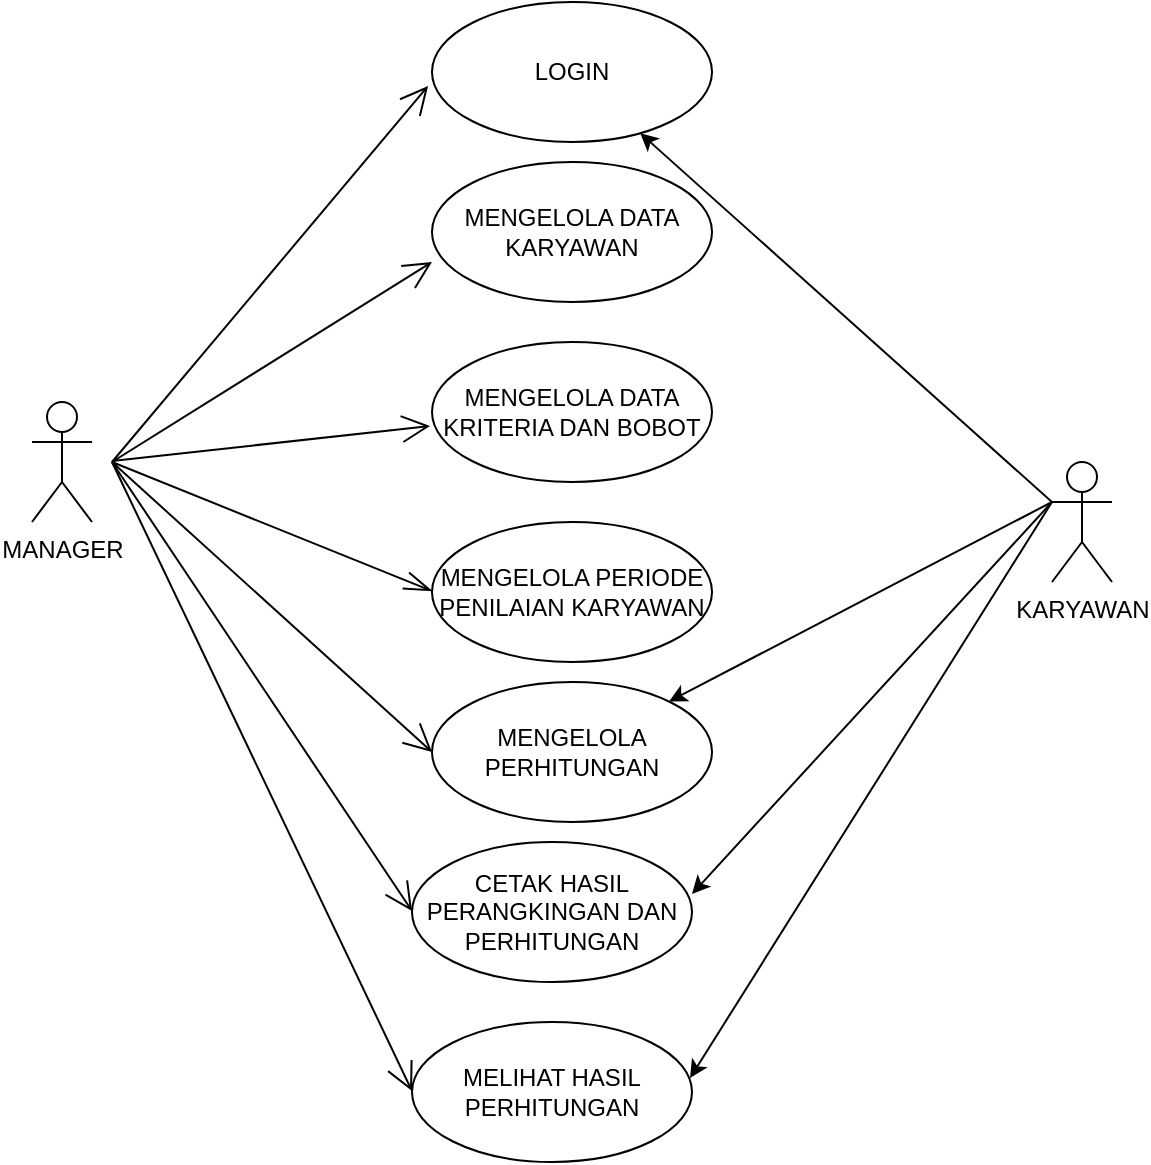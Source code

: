 <mxfile version="13.9.9" type="device" pages="2"><diagram id="AHE6DjJBJq3vkI-ANkfA" name="USE CASE"><mxGraphModel dx="852" dy="494" grid="1" gridSize="10" guides="1" tooltips="1" connect="1" arrows="1" fold="1" page="1" pageScale="1" pageWidth="850" pageHeight="1100" math="0" shadow="0"><root><mxCell id="0"/><mxCell id="1" parent="0"/><mxCell id="UUClKhA7JUo0QNVYDxVS-1" value="MANAGER" style="shape=umlActor;verticalLabelPosition=bottom;verticalAlign=top;html=1;outlineConnect=0;" parent="1" vertex="1"><mxGeometry x="130" y="260" width="30" height="60" as="geometry"/></mxCell><mxCell id="UUClKhA7JUo0QNVYDxVS-2" value="KARYAWAN" style="shape=umlActor;verticalLabelPosition=bottom;verticalAlign=top;html=1;outlineConnect=0;" parent="1" vertex="1"><mxGeometry x="640" y="290" width="30" height="60" as="geometry"/></mxCell><mxCell id="UUClKhA7JUo0QNVYDxVS-3" value="LOGIN" style="ellipse;whiteSpace=wrap;html=1;" parent="1" vertex="1"><mxGeometry x="330" y="60" width="140" height="70" as="geometry"/></mxCell><mxCell id="UUClKhA7JUo0QNVYDxVS-4" value="MENGELOLA DATA KARYAWAN" style="ellipse;whiteSpace=wrap;html=1;" parent="1" vertex="1"><mxGeometry x="330" y="140" width="140" height="70" as="geometry"/></mxCell><mxCell id="UUClKhA7JUo0QNVYDxVS-5" value="MENGELOLA DATA KRITERIA DAN BOBOT" style="ellipse;whiteSpace=wrap;html=1;" parent="1" vertex="1"><mxGeometry x="330" y="230" width="140" height="70" as="geometry"/></mxCell><mxCell id="UUClKhA7JUo0QNVYDxVS-6" value="MENGELOLA PERHITUNGAN" style="ellipse;whiteSpace=wrap;html=1;" parent="1" vertex="1"><mxGeometry x="330" y="400" width="140" height="70" as="geometry"/></mxCell><mxCell id="UUClKhA7JUo0QNVYDxVS-7" value="CETAK HASIL PERANGKINGAN DAN PERHITUNGAN" style="ellipse;whiteSpace=wrap;html=1;" parent="1" vertex="1"><mxGeometry x="320" y="480" width="140" height="70" as="geometry"/></mxCell><mxCell id="UUClKhA7JUo0QNVYDxVS-8" value="MELIHAT HASIL PERHITUNGAN" style="ellipse;whiteSpace=wrap;html=1;" parent="1" vertex="1"><mxGeometry x="320" y="570" width="140" height="70" as="geometry"/></mxCell><mxCell id="UUClKhA7JUo0QNVYDxVS-9" value="MENGELOLA PERIODE PENILAIAN KARYAWAN" style="ellipse;whiteSpace=wrap;html=1;" parent="1" vertex="1"><mxGeometry x="330" y="320" width="140" height="70" as="geometry"/></mxCell><mxCell id="UUClKhA7JUo0QNVYDxVS-10" value="" style="endArrow=open;endFill=1;endSize=12;html=1;rounded=0;entryX=-0.014;entryY=0.6;entryDx=0;entryDy=0;entryPerimeter=0;" parent="1" target="UUClKhA7JUo0QNVYDxVS-3" edge="1"><mxGeometry width="160" relative="1" as="geometry"><mxPoint x="170" y="290" as="sourcePoint"/><mxPoint x="310" y="289.5" as="targetPoint"/></mxGeometry></mxCell><mxCell id="UUClKhA7JUo0QNVYDxVS-11" value="" style="endArrow=open;endFill=1;endSize=12;html=1;rounded=0;entryX=0;entryY=0.714;entryDx=0;entryDy=0;entryPerimeter=0;" parent="1" target="UUClKhA7JUo0QNVYDxVS-4" edge="1"><mxGeometry width="160" relative="1" as="geometry"><mxPoint x="170" y="290" as="sourcePoint"/><mxPoint x="320" y="280" as="targetPoint"/></mxGeometry></mxCell><mxCell id="UUClKhA7JUo0QNVYDxVS-12" value="" style="endArrow=open;endFill=1;endSize=12;html=1;rounded=0;entryX=-0.007;entryY=0.6;entryDx=0;entryDy=0;entryPerimeter=0;" parent="1" target="UUClKhA7JUo0QNVYDxVS-5" edge="1"><mxGeometry width="160" relative="1" as="geometry"><mxPoint x="170" y="289.5" as="sourcePoint"/><mxPoint x="330" y="289.5" as="targetPoint"/></mxGeometry></mxCell><mxCell id="UUClKhA7JUo0QNVYDxVS-13" value="" style="endArrow=openThin;endFill=0;endSize=12;html=1;rounded=0;" parent="1" edge="1"><mxGeometry width="160" relative="1" as="geometry"><mxPoint x="170" y="290" as="sourcePoint"/><mxPoint x="330" y="354.5" as="targetPoint"/></mxGeometry></mxCell><mxCell id="UUClKhA7JUo0QNVYDxVS-14" value="" style="endArrow=open;endFill=1;endSize=12;html=1;rounded=0;entryX=0;entryY=0.5;entryDx=0;entryDy=0;" parent="1" target="UUClKhA7JUo0QNVYDxVS-6" edge="1"><mxGeometry width="160" relative="1" as="geometry"><mxPoint x="170" y="290" as="sourcePoint"/><mxPoint x="320" y="430" as="targetPoint"/></mxGeometry></mxCell><mxCell id="UUClKhA7JUo0QNVYDxVS-15" value="" style="endArrow=open;endFill=1;endSize=12;html=1;rounded=0;" parent="1" edge="1"><mxGeometry width="160" relative="1" as="geometry"><mxPoint x="170" y="290" as="sourcePoint"/><mxPoint x="320" y="514.5" as="targetPoint"/></mxGeometry></mxCell><mxCell id="UUClKhA7JUo0QNVYDxVS-16" value="" style="endArrow=open;endFill=1;endSize=12;html=1;rounded=0;" parent="1" edge="1"><mxGeometry width="160" relative="1" as="geometry"><mxPoint x="170" y="290" as="sourcePoint"/><mxPoint x="320" y="604.5" as="targetPoint"/></mxGeometry></mxCell><mxCell id="J_685GLLKU-m8w6aCOHG-5" value="" style="endArrow=classic;html=1;entryX=1;entryY=0.371;entryDx=0;entryDy=0;entryPerimeter=0;" edge="1" parent="1" target="UUClKhA7JUo0QNVYDxVS-7"><mxGeometry width="50" height="50" relative="1" as="geometry"><mxPoint x="640" y="310" as="sourcePoint"/><mxPoint x="390" y="370" as="targetPoint"/></mxGeometry></mxCell><mxCell id="J_685GLLKU-m8w6aCOHG-6" value="" style="endArrow=classic;html=1;" edge="1" parent="1" target="UUClKhA7JUo0QNVYDxVS-6"><mxGeometry width="50" height="50" relative="1" as="geometry"><mxPoint x="640" y="310" as="sourcePoint"/><mxPoint x="390" y="370" as="targetPoint"/><Array as="points"/></mxGeometry></mxCell><mxCell id="J_685GLLKU-m8w6aCOHG-7" value="" style="endArrow=classic;html=1;entryX=0.993;entryY=0.4;entryDx=0;entryDy=0;entryPerimeter=0;" edge="1" parent="1" target="UUClKhA7JUo0QNVYDxVS-8"><mxGeometry width="50" height="50" relative="1" as="geometry"><mxPoint x="640" y="310" as="sourcePoint"/><mxPoint x="390" y="370" as="targetPoint"/></mxGeometry></mxCell><mxCell id="J_685GLLKU-m8w6aCOHG-8" value="" style="endArrow=classic;html=1;" edge="1" parent="1" target="UUClKhA7JUo0QNVYDxVS-3"><mxGeometry width="50" height="50" relative="1" as="geometry"><mxPoint x="640" y="310" as="sourcePoint"/><mxPoint x="390" y="250" as="targetPoint"/></mxGeometry></mxCell></root></mxGraphModel></diagram><diagram id="Ts0aq4ot3qjMOcMURN8h" name="WIREFRAME"><mxGraphModel dx="2270" dy="823" grid="1" gridSize="10" guides="1" tooltips="1" connect="1" arrows="1" fold="1" page="1" pageScale="1" pageWidth="850" pageHeight="1100" math="0" shadow="0"><root><mxCell id="0"/><mxCell id="1" parent="0"/><mxCell id="nx7JS_TyfUa4yHsRmFqd-7" value="&lt;font color=&quot;rgba(0, 0, 0, 0)&quot; face=&quot;monospace&quot;&gt;&lt;span style=&quot;font-size: 0px&quot;&gt;AA&lt;/span&gt;&lt;/font&gt;" style="rounded=0;whiteSpace=wrap;html=1;" parent="1" vertex="1"><mxGeometry x="-680" y="50" width="810" height="590" as="geometry"/></mxCell><mxCell id="nx7JS_TyfUa4yHsRmFqd-9" value="" style="sketch=0;pointerEvents=1;shadow=0;dashed=0;html=1;strokeColor=none;labelPosition=center;verticalLabelPosition=bottom;verticalAlign=top;align=center;fillColor=#171717;shape=mxgraph.mscae.oms.dashboard;strokeWidth=1;" parent="1" vertex="1"><mxGeometry x="-659" y="190" width="36.59" height="30" as="geometry"/></mxCell><mxCell id="nx7JS_TyfUa4yHsRmFqd-10" value="&lt;font style=&quot;font-size: 15px;&quot; data-font-src=&quot;https://fonts.googleapis.com/css?family=Nunito+Sans&quot; face=&quot;Nunito Sans&quot;&gt;Dashboard&lt;/font&gt;" style="text;html=1;strokeColor=none;fillColor=none;align=center;verticalAlign=middle;whiteSpace=wrap;rounded=0;strokeWidth=1;" parent="1" vertex="1"><mxGeometry x="-599" y="190" width="60" height="30" as="geometry"/></mxCell><mxCell id="nx7JS_TyfUa4yHsRmFqd-13" value="" style="line;strokeWidth=2;html=1;fontFamily=Nunito Sans;fontSource=https%3A%2F%2Ffonts.googleapis.com%2Fcss%3Ffamily%3DNunito%2BSans;fontSize=15;fillColor=none;" parent="1" vertex="1"><mxGeometry x="-659" y="170" width="160" height="10" as="geometry"/></mxCell><mxCell id="nx7JS_TyfUa4yHsRmFqd-15" value="PROFIL" style="rounded=0;whiteSpace=wrap;html=1;strokeWidth=1;fontFamily=Nunito Sans;fontSource=https%3A%2F%2Ffonts.googleapis.com%2Fcss%3Ffamily%3DNunito%2BSans;fontSize=15;fillColor=none;" parent="1" vertex="1"><mxGeometry x="-470" y="63" width="510" height="60" as="geometry"/></mxCell><mxCell id="nx7JS_TyfUa4yHsRmFqd-24" value="" style="sketch=0;pointerEvents=1;shadow=0;dashed=0;html=1;strokeColor=none;fillColor=#170E07;labelPosition=center;verticalLabelPosition=bottom;verticalAlign=top;align=center;outlineConnect=0;shape=mxgraph.veeam2.turn_on_off;strokeWidth=1;fontFamily=Nunito Sans;fontSource=https%3A%2F%2Ffonts.googleapis.com%2Fcss%3Ffamily%3DNunito%2BSans;fontSize=15;" parent="1" vertex="1"><mxGeometry x="75.16" y="76" width="20.67" height="20" as="geometry"/></mxCell><mxCell id="nx7JS_TyfUa4yHsRmFqd-25" value="&lt;font face=&quot;Nunito Sans&quot;&gt;&lt;span style=&quot;font-size: 15px;&quot;&gt;log out&lt;/span&gt;&lt;/font&gt;" style="text;html=1;strokeColor=none;fillColor=none;align=center;verticalAlign=middle;whiteSpace=wrap;rounded=0;strokeWidth=1;" parent="1" vertex="1"><mxGeometry x="60" y="113" width="51" height="10" as="geometry"/></mxCell><mxCell id="nx7JS_TyfUa4yHsRmFqd-26" value="" style="sketch=0;pointerEvents=1;shadow=0;dashed=0;html=1;strokeColor=none;fillColor=#00120E;labelPosition=center;verticalLabelPosition=bottom;verticalAlign=top;align=center;outlineConnect=0;shape=mxgraph.veeam2.folder;strokeWidth=1;fontFamily=Nunito Sans;fontSource=https%3A%2F%2Ffonts.googleapis.com%2Fcss%3Ffamily%3DNunito%2BSans;fontSize=15;" parent="1" vertex="1"><mxGeometry x="-657.7" y="250" width="35" height="30" as="geometry"/></mxCell><mxCell id="nx7JS_TyfUa4yHsRmFqd-27" value="&lt;font style=&quot;font-size: 15px;&quot; data-font-src=&quot;https://fonts.googleapis.com/css?family=Nunito+Sans&quot; face=&quot;Nunito Sans&quot;&gt;Data Master&lt;/font&gt;" style="text;html=1;strokeColor=none;fillColor=none;align=center;verticalAlign=middle;whiteSpace=wrap;rounded=0;strokeWidth=1;" parent="1" vertex="1"><mxGeometry x="-614.25" y="250" width="90.5" height="30" as="geometry"/></mxCell><mxCell id="nx7JS_TyfUa4yHsRmFqd-28" value="" style="line;strokeWidth=2;html=1;fontFamily=Nunito Sans;fontSource=https%3A%2F%2Ffonts.googleapis.com%2Fcss%3Ffamily%3DNunito%2BSans;fontSize=15;fillColor=none;" parent="1" vertex="1"><mxGeometry x="-659.5" y="231" width="160" height="10" as="geometry"/></mxCell><mxCell id="nx7JS_TyfUa4yHsRmFqd-29" value="&lt;font style=&quot;font-size: 15px;&quot; data-font-src=&quot;https://fonts.googleapis.com/css?family=Nunito+Sans&quot; face=&quot;Nunito Sans&quot;&gt;Penilaian&lt;/font&gt;" style="text;html=1;strokeColor=none;fillColor=none;align=center;verticalAlign=middle;whiteSpace=wrap;rounded=0;strokeWidth=1;" parent="1" vertex="1"><mxGeometry x="-625.25" y="309" width="90.5" height="30" as="geometry"/></mxCell><mxCell id="nx7JS_TyfUa4yHsRmFqd-30" value="" style="line;strokeWidth=2;html=1;fontFamily=Nunito Sans;fontSource=https%3A%2F%2Ffonts.googleapis.com%2Fcss%3Ffamily%3DNunito%2BSans;fontSize=15;fillColor=none;" parent="1" vertex="1"><mxGeometry x="-659.5" y="290" width="160" height="10" as="geometry"/></mxCell><mxCell id="nx7JS_TyfUa4yHsRmFqd-31" value="&lt;font style=&quot;font-size: 15px;&quot; data-font-src=&quot;https://fonts.googleapis.com/css?family=Nunito+Sans&quot; face=&quot;Nunito Sans&quot;&gt;Perhitungan&lt;/font&gt;" style="text;html=1;strokeColor=none;fillColor=none;align=center;verticalAlign=middle;whiteSpace=wrap;rounded=0;strokeWidth=1;" parent="1" vertex="1"><mxGeometry x="-614.25" y="369" width="90.5" height="30" as="geometry"/></mxCell><mxCell id="nx7JS_TyfUa4yHsRmFqd-32" value="" style="line;strokeWidth=2;html=1;fontFamily=Nunito Sans;fontSource=https%3A%2F%2Ffonts.googleapis.com%2Fcss%3Ffamily%3DNunito%2BSans;fontSize=15;fillColor=none;" parent="1" vertex="1"><mxGeometry x="-659.5" y="350" width="160" height="10" as="geometry"/></mxCell><mxCell id="nx7JS_TyfUa4yHsRmFqd-33" value="" style="dashed=0;aspect=fixed;verticalLabelPosition=bottom;verticalAlign=top;align=center;shape=mxgraph.gmdl.edit;strokeColor=none;fillColor=#171717;shadow=0;sketch=0;strokeWidth=1;fontFamily=Nunito Sans;fontSource=https%3A%2F%2Ffonts.googleapis.com%2Fcss%3Ffamily%3DNunito%2BSans;fontSize=15;" parent="1" vertex="1"><mxGeometry x="-649" y="314" width="23.75" height="23.75" as="geometry"/></mxCell><mxCell id="nx7JS_TyfUa4yHsRmFqd-34" value="" style="sketch=0;pointerEvents=1;shadow=0;dashed=0;html=1;strokeColor=none;fillColor=#001F18;labelPosition=center;verticalLabelPosition=bottom;verticalAlign=top;align=center;outlineConnect=0;shape=mxgraph.veeam2.automation;strokeWidth=1;fontFamily=Nunito Sans;fontSource=https%3A%2F%2Ffonts.googleapis.com%2Fcss%3Ffamily%3DNunito%2BSans;fontSize=15;" parent="1" vertex="1"><mxGeometry x="-653.25" y="368" width="30" height="30" as="geometry"/></mxCell><mxCell id="OIUNikXxeB_b-u5WZX0x-152" value="&lt;span style=&quot;color: rgba(0 , 0 , 0 , 0) ; font-family: monospace ; font-size: 0px&quot;&gt;%3CmxGraphModel%3E%3Croot%3E%3CmxCell%20id%3D%220%22%2F%3E%3CmxCell%20id%3D%221%22%20parent%3D%220%22%2F%3E%3CmxCell%20id%3D%222%22%20value%3D%22%22%20style%3D%22group%22%20vertex%3D%221%22%20connectable%3D%220%22%20parent%3D%221%22%3E%3CmxGeometry%20x%3D%22-606.1%22%20y%3D%2290%22%20width%3D%2240%22%20height%3D%2260%22%20as%3D%22geometry%22%2F%3E%3C%2FmxCell%3E%3CmxCell%20id%3D%223%22%20value%3D%22%22%20style%3D%22sketch%3D0%3BpointerEvents%3D1%3Bshadow%3D0%3Bdashed%3D0%3Bhtml%3D1%3BstrokeColor%3Dnone%3BlabelPosition%3Dcenter%3BverticalLabelPosition%3Dbottom%3BverticalAlign%3Dtop%3Balign%3Dcenter%3BfillColor%3D%23505050%3Bshape%3Dmxgraph.mscae.intune.account_portal%3BstrokeWidth%3D1%3BfontFamily%3DNunito%20Sans%3BfontSource%3Dhttps%253A%252F%252Ffonts.googleapis.com%252Fcss%253Ffamily%253DNunito%252BSans%3BfontSize%3D15%3B%22%20vertex%3D%221%22%20parent%3D%222%22%3E%3CmxGeometry%20x%3D%227.1%22%20width%3D%2225.8%22%20height%3D%2230%22%20as%3D%22geometry%22%2F%3E%3C%2FmxCell%3E%3CmxCell%20id%3D%224%22%20value%3D%22%26lt%3Bfont%20face%3D%26quot%3BNunito%20Sans%26quot%3B%26gt%3B%26lt%3Bspan%20style%3D%26quot%3Bfont-size%3A%2015px%3B%26quot%3B%26gt%3Buser%26lt%3B%2Fspan%26gt%3B%26lt%3B%2Ffont%26gt%3B%22%20style%3D%22text%3Bhtml%3D1%3BstrokeColor%3Dnone%3BfillColor%3Dnone%3Balign%3Dcenter%3BverticalAlign%3Dmiddle%3BwhiteSpace%3Dwrap%3Brounded%3D0%3BstrokeWidth%3D1%3B%22%20vertex%3D%221%22%20parent%3D%222%22%3E%3CmxGeometry%20y%3D%2250%22%20width%3D%2240%22%20height%3D%2210%22%20as%3D%22geometry%22%2F%3E%3C%2FmxCell%3E%3C%2Froot%3E%3C%2FmxGraphModel%3E&lt;/span&gt;" style="rounded=0;whiteSpace=wrap;html=1;" parent="1" vertex="1"><mxGeometry x="220" y="50" width="810" height="590" as="geometry"/></mxCell><mxCell id="OIUNikXxeB_b-u5WZX0x-154" value="" style="sketch=0;pointerEvents=1;shadow=0;dashed=0;html=1;strokeColor=none;labelPosition=center;verticalLabelPosition=bottom;verticalAlign=top;align=center;fillColor=#171717;shape=mxgraph.mscae.oms.dashboard;strokeWidth=1;" parent="1" vertex="1"><mxGeometry x="244.85" y="190.55" width="36.59" height="30" as="geometry"/></mxCell><mxCell id="OIUNikXxeB_b-u5WZX0x-155" value="&lt;font style=&quot;font-size: 15px;&quot; data-font-src=&quot;https://fonts.googleapis.com/css?family=Nunito+Sans&quot; face=&quot;Nunito Sans&quot;&gt;Dashboard&lt;/font&gt;" style="text;html=1;strokeColor=none;fillColor=none;align=center;verticalAlign=middle;whiteSpace=wrap;rounded=0;strokeWidth=1;" parent="1" vertex="1"><mxGeometry x="304.85" y="190.55" width="60" height="30" as="geometry"/></mxCell><mxCell id="OIUNikXxeB_b-u5WZX0x-156" value="" style="line;strokeWidth=2;html=1;fontFamily=Nunito Sans;fontSource=https%3A%2F%2Ffonts.googleapis.com%2Fcss%3Ffamily%3DNunito%2BSans;fontSize=15;fillColor=none;" parent="1" vertex="1"><mxGeometry x="244.85" y="170.55" width="160" height="10" as="geometry"/></mxCell><mxCell id="OIUNikXxeB_b-u5WZX0x-157" value="PENILAIAN" style="rounded=0;whiteSpace=wrap;html=1;strokeWidth=1;fontFamily=Nunito Sans;fontSource=https%3A%2F%2Ffonts.googleapis.com%2Fcss%3Ffamily%3DNunito%2BSans;fontSize=15;fillColor=none;" parent="1" vertex="1"><mxGeometry x="424.85" y="50.55" width="605.15" height="60" as="geometry"/></mxCell><mxCell id="OIUNikXxeB_b-u5WZX0x-163" value="" style="sketch=0;pointerEvents=1;shadow=0;dashed=0;html=1;strokeColor=none;fillColor=#00120E;labelPosition=center;verticalLabelPosition=bottom;verticalAlign=top;align=center;outlineConnect=0;shape=mxgraph.veeam2.folder;strokeWidth=1;fontFamily=Nunito Sans;fontSource=https%3A%2F%2Ffonts.googleapis.com%2Fcss%3Ffamily%3DNunito%2BSans;fontSize=15;" parent="1" vertex="1"><mxGeometry x="246.15" y="250.55" width="35" height="30" as="geometry"/></mxCell><mxCell id="OIUNikXxeB_b-u5WZX0x-164" value="&lt;font style=&quot;font-size: 15px;&quot; data-font-src=&quot;https://fonts.googleapis.com/css?family=Nunito+Sans&quot; face=&quot;Nunito Sans&quot;&gt;Data Master&lt;/font&gt;" style="text;html=1;strokeColor=none;fillColor=none;align=center;verticalAlign=middle;whiteSpace=wrap;rounded=0;strokeWidth=1;" parent="1" vertex="1"><mxGeometry x="289.6" y="250.55" width="90.5" height="30" as="geometry"/></mxCell><mxCell id="OIUNikXxeB_b-u5WZX0x-165" value="" style="line;strokeWidth=2;html=1;fontFamily=Nunito Sans;fontSource=https%3A%2F%2Ffonts.googleapis.com%2Fcss%3Ffamily%3DNunito%2BSans;fontSize=15;fillColor=none;" parent="1" vertex="1"><mxGeometry x="244.35" y="231.55" width="160" height="10" as="geometry"/></mxCell><mxCell id="OIUNikXxeB_b-u5WZX0x-167" value="" style="line;strokeWidth=2;html=1;fontFamily=Nunito Sans;fontSource=https%3A%2F%2Ffonts.googleapis.com%2Fcss%3Ffamily%3DNunito%2BSans;fontSize=15;fillColor=none;" parent="1" vertex="1"><mxGeometry x="244.85" y="291.55" width="160" height="10" as="geometry"/></mxCell><mxCell id="OIUNikXxeB_b-u5WZX0x-168" value="&lt;font style=&quot;font-size: 15px;&quot; data-font-src=&quot;https://fonts.googleapis.com/css?family=Nunito+Sans&quot; face=&quot;Nunito Sans&quot;&gt;Perhitungan&lt;/font&gt;" style="text;html=1;strokeColor=none;fillColor=none;align=center;verticalAlign=middle;whiteSpace=wrap;rounded=0;strokeWidth=1;" parent="1" vertex="1"><mxGeometry x="290.1" y="370.55" width="90.5" height="30" as="geometry"/></mxCell><mxCell id="OIUNikXxeB_b-u5WZX0x-169" value="" style="line;strokeWidth=2;html=1;fontFamily=Nunito Sans;fontSource=https%3A%2F%2Ffonts.googleapis.com%2Fcss%3Ffamily%3DNunito%2BSans;fontSize=15;fillColor=none;" parent="1" vertex="1"><mxGeometry x="244.85" y="351.55" width="160" height="10" as="geometry"/></mxCell><mxCell id="OIUNikXxeB_b-u5WZX0x-170" value="" style="dashed=0;aspect=fixed;verticalLabelPosition=bottom;verticalAlign=top;align=center;shape=mxgraph.gmdl.edit;strokeColor=none;fillColor=#171717;shadow=0;sketch=0;strokeWidth=1;fontFamily=Nunito Sans;fontSource=https%3A%2F%2Ffonts.googleapis.com%2Fcss%3Ffamily%3DNunito%2BSans;fontSize=15;" parent="1" vertex="1"><mxGeometry x="255.35" y="315.55" width="23.75" height="23.75" as="geometry"/></mxCell><mxCell id="OIUNikXxeB_b-u5WZX0x-171" value="" style="sketch=0;pointerEvents=1;shadow=0;dashed=0;html=1;strokeColor=none;fillColor=#001F18;labelPosition=center;verticalLabelPosition=bottom;verticalAlign=top;align=center;outlineConnect=0;shape=mxgraph.veeam2.automation;strokeWidth=1;fontFamily=Nunito Sans;fontSource=https%3A%2F%2Ffonts.googleapis.com%2Fcss%3Ffamily%3DNunito%2BSans;fontSize=15;" parent="1" vertex="1"><mxGeometry x="251.1" y="369.55" width="30" height="30" as="geometry"/></mxCell><mxCell id="OIUNikXxeB_b-u5WZX0x-176" value="" style="rounded=1;whiteSpace=wrap;html=1;strokeColor=#0E1319;strokeWidth=1;fontFamily=Nunito Sans;fontSource=https%3A%2F%2Ffonts.googleapis.com%2Fcss%3Ffamily%3DNunito%2BSans;fontSize=15;fillColor=#F5F5F5;arcSize=3;container=1;" parent="1" vertex="1"><mxGeometry x="420.85" y="136.55" width="560" height="500" as="geometry"/></mxCell><mxCell id="OIUNikXxeB_b-u5WZX0x-178" value="" style="rounded=0;whiteSpace=wrap;html=1;strokeColor=#000B14;strokeWidth=1;fontFamily=Nunito Sans;fontSource=https%3A%2F%2Ffonts.googleapis.com%2Fcss%3Ffamily%3DNunito%2BSans;fontSize=9;fillColor=none;gradientColor=none;" parent="OIUNikXxeB_b-u5WZX0x-176" vertex="1"><mxGeometry x="142" y="11" width="120" height="20" as="geometry"/></mxCell><mxCell id="OIUNikXxeB_b-u5WZX0x-223" value="Pilih Bulan" style="text;html=1;strokeColor=none;fillColor=none;align=center;verticalAlign=middle;whiteSpace=wrap;rounded=0;strokeWidth=1;fontFamily=Nunito Sans;fontSource=https%3A%2F%2Ffonts.googleapis.com%2Fcss%3Ffamily%3DNunito%2BSans;fontSize=9;" parent="OIUNikXxeB_b-u5WZX0x-176" vertex="1"><mxGeometry x="142" y="6" width="60" height="30" as="geometry"/></mxCell><mxCell id="OIUNikXxeB_b-u5WZX0x-225" value="" style="triangle;whiteSpace=wrap;html=1;strokeColor=#0E1319;strokeWidth=1;fontFamily=Nunito Sans;fontSource=https%3A%2F%2Ffonts.googleapis.com%2Fcss%3Ffamily%3DNunito%2BSans;fontSize=15;fillColor=#050505;rotation=90;" parent="OIUNikXxeB_b-u5WZX0x-176" vertex="1"><mxGeometry x="276.25" y="16" width="7.5" height="10" as="geometry"/></mxCell><mxCell id="OIUNikXxeB_b-u5WZX0x-188" value="" style="rounded=0;whiteSpace=wrap;html=1;strokeColor=#000B14;strokeWidth=1;fontFamily=Nunito Sans;fontSource=https%3A%2F%2Ffonts.googleapis.com%2Fcss%3Ffamily%3DNunito%2BSans;fontSize=5;fillColor=none;gradientColor=none;" parent="1" vertex="1"><mxGeometry x="434.85" y="180.55" width="537" height="430" as="geometry"/></mxCell><mxCell id="OIUNikXxeB_b-u5WZX0x-216" value="&lt;font style=&quot;font-size: 10px&quot;&gt;&lt;b&gt;Simpan&lt;/b&gt;&lt;/font&gt;" style="html=1;shadow=0;dashed=0;shape=mxgraph.bootstrap.rrect;rSize=5;strokeWidth=1;whiteSpace=wrap;align=center;verticalAlign=middle;spacingLeft=0;fontStyle=0;fontSize=16;spacing=5;fontFamily=Nunito Sans;fontSource=https%3A%2F%2Ffonts.googleapis.com%2Fcss%3Ffamily%3DNunito%2BSans;opacity=60;fillColor=#008a00;strokeColor=#005700;fontColor=#ffffff;" parent="1" vertex="1"><mxGeometry x="887.5" y="143.05" width="77.25" height="30" as="geometry"/></mxCell><mxCell id="OIUNikXxeB_b-u5WZX0x-230" value="" style="line;strokeWidth=2;html=1;fontFamily=Nunito Sans;fontSource=https%3A%2F%2Ffonts.googleapis.com%2Fcss%3Ffamily%3DNunito%2BSans;fontSize=15;fillColor=none;" parent="1" vertex="1"><mxGeometry x="474.85" y="216.55" width="499" height="10" as="geometry"/></mxCell><mxCell id="OIUNikXxeB_b-u5WZX0x-232" value="&lt;font style=&quot;font-size: 13px;&quot; face=&quot;Nunito Sans&quot;&gt;Nama Alternatif&lt;/font&gt;" style="text;html=1;strokeColor=none;fillColor=none;align=center;verticalAlign=middle;whiteSpace=wrap;rounded=0;strokeWidth=1;" parent="1" vertex="1"><mxGeometry x="474.85" y="190.05" width="109" height="30" as="geometry"/></mxCell><mxCell id="OIUNikXxeB_b-u5WZX0x-233" value="&lt;font style=&quot;font-size: 13px;&quot; face=&quot;Nunito Sans&quot;&gt;C1&lt;/font&gt;" style="text;html=1;strokeColor=none;fillColor=none;align=center;verticalAlign=middle;whiteSpace=wrap;rounded=0;strokeWidth=1;" parent="1" vertex="1"><mxGeometry x="579.85" y="191.55" width="109" height="30" as="geometry"/></mxCell><mxCell id="OIUNikXxeB_b-u5WZX0x-234" value="&lt;font style=&quot;font-size: 13px;&quot; face=&quot;Nunito Sans&quot;&gt;C2&lt;/font&gt;" style="text;html=1;strokeColor=none;fillColor=none;align=center;verticalAlign=middle;whiteSpace=wrap;rounded=0;strokeWidth=1;" parent="1" vertex="1"><mxGeometry x="680.85" y="193.55" width="109" height="30" as="geometry"/></mxCell><mxCell id="OIUNikXxeB_b-u5WZX0x-235" value="&lt;font style=&quot;font-size: 13px;&quot; face=&quot;Nunito Sans&quot;&gt;C3&lt;/font&gt;" style="text;html=1;strokeColor=none;fillColor=none;align=center;verticalAlign=middle;whiteSpace=wrap;rounded=0;strokeWidth=1;" parent="1" vertex="1"><mxGeometry x="781.1" y="193.55" width="109" height="30" as="geometry"/></mxCell><mxCell id="OIUNikXxeB_b-u5WZX0x-236" value="&lt;font style=&quot;font-size: 13px;&quot; face=&quot;Nunito Sans&quot;&gt;C4&lt;/font&gt;" style="text;html=1;strokeColor=none;fillColor=none;align=center;verticalAlign=middle;whiteSpace=wrap;rounded=0;strokeWidth=1;" parent="1" vertex="1"><mxGeometry x="870.85" y="194.55" width="109" height="30" as="geometry"/></mxCell><mxCell id="OIUNikXxeB_b-u5WZX0x-237" value="" style="line;strokeWidth=2;html=1;fontFamily=Nunito Sans;fontSource=https%3A%2F%2Ffonts.googleapis.com%2Fcss%3Ffamily%3DNunito%2BSans;fontSize=15;fillColor=none;" parent="1" vertex="1"><mxGeometry x="474.85" y="260" width="499" height="10" as="geometry"/></mxCell><mxCell id="OIUNikXxeB_b-u5WZX0x-238" value="&lt;font face=&quot;Nunito Sans&quot;&gt;&lt;span style=&quot;font-size: 13px;&quot;&gt;A1&lt;/span&gt;&lt;/font&gt;" style="text;html=1;strokeColor=none;fillColor=none;align=center;verticalAlign=middle;whiteSpace=wrap;rounded=0;strokeWidth=1;" parent="1" vertex="1"><mxGeometry x="468.85" y="230.55" width="109" height="30" as="geometry"/></mxCell><mxCell id="OIUNikXxeB_b-u5WZX0x-239" value="" style="line;strokeWidth=2;html=1;fontFamily=Nunito Sans;fontSource=https%3A%2F%2Ffonts.googleapis.com%2Fcss%3Ffamily%3DNunito%2BSans;fontSize=15;fillColor=none;" parent="1" vertex="1"><mxGeometry x="474.85" y="298.43" width="499" height="10" as="geometry"/></mxCell><mxCell id="OIUNikXxeB_b-u5WZX0x-240" value="&lt;font face=&quot;Nunito Sans&quot;&gt;&lt;span style=&quot;font-size: 13px;&quot;&gt;A2&lt;/span&gt;&lt;/font&gt;" style="text;html=1;strokeColor=none;fillColor=none;align=center;verticalAlign=middle;whiteSpace=wrap;rounded=0;strokeWidth=1;" parent="1" vertex="1"><mxGeometry x="468.85" y="268.98" width="109" height="30" as="geometry"/></mxCell><mxCell id="OIUNikXxeB_b-u5WZX0x-241" value="" style="line;strokeWidth=2;html=1;fontFamily=Nunito Sans;fontSource=https%3A%2F%2Ffonts.googleapis.com%2Fcss%3Ffamily%3DNunito%2BSans;fontSize=15;fillColor=none;" parent="1" vertex="1"><mxGeometry x="475.85" y="340" width="499" height="10" as="geometry"/></mxCell><mxCell id="OIUNikXxeB_b-u5WZX0x-242" value="&lt;font face=&quot;Nunito Sans&quot;&gt;&lt;span style=&quot;font-size: 13px;&quot;&gt;A3&lt;/span&gt;&lt;/font&gt;" style="text;html=1;strokeColor=none;fillColor=none;align=center;verticalAlign=middle;whiteSpace=wrap;rounded=0;strokeWidth=1;" parent="1" vertex="1"><mxGeometry x="469.85" y="310.55" width="109" height="30" as="geometry"/></mxCell><mxCell id="OIUNikXxeB_b-u5WZX0x-243" value="" style="line;strokeWidth=2;html=1;fontFamily=Nunito Sans;fontSource=https%3A%2F%2Ffonts.googleapis.com%2Fcss%3Ffamily%3DNunito%2BSans;fontSize=15;fillColor=none;" parent="1" vertex="1"><mxGeometry x="477.35" y="379.45" width="499" height="10" as="geometry"/></mxCell><mxCell id="OIUNikXxeB_b-u5WZX0x-244" value="&lt;font face=&quot;Nunito Sans&quot;&gt;&lt;span style=&quot;font-size: 13px;&quot;&gt;A4&lt;/span&gt;&lt;/font&gt;" style="text;html=1;strokeColor=none;fillColor=none;align=center;verticalAlign=middle;whiteSpace=wrap;rounded=0;strokeWidth=1;" parent="1" vertex="1"><mxGeometry x="471.35" y="350" width="109" height="30" as="geometry"/></mxCell><mxCell id="OIUNikXxeB_b-u5WZX0x-245" value="" style="line;strokeWidth=2;html=1;fontFamily=Nunito Sans;fontSource=https%3A%2F%2Ffonts.googleapis.com%2Fcss%3Ffamily%3DNunito%2BSans;fontSize=15;fillColor=none;" parent="1" vertex="1"><mxGeometry x="475.85" y="423" width="499" height="10" as="geometry"/></mxCell><mxCell id="OIUNikXxeB_b-u5WZX0x-246" value="&lt;font face=&quot;Nunito Sans&quot;&gt;&lt;span style=&quot;font-size: 13px;&quot;&gt;A5&lt;/span&gt;&lt;/font&gt;" style="text;html=1;strokeColor=none;fillColor=none;align=center;verticalAlign=middle;whiteSpace=wrap;rounded=0;strokeWidth=1;" parent="1" vertex="1"><mxGeometry x="470.85" y="393.55" width="109" height="30" as="geometry"/></mxCell><mxCell id="OIUNikXxeB_b-u5WZX0x-247" value="" style="html=1;shadow=0;dashed=0;shape=mxgraph.bootstrap.rrect;rSize=5;fillColor=none;strokeColor=#999999;align=left;spacing=15;fontSize=14;fontColor=#6C767D;strokeWidth=1;fontFamily=Nunito Sans;fontSource=https%3A%2F%2Ffonts.googleapis.com%2Fcss%3Ffamily%3DNunito%2BSans;" parent="1" vertex="1"><mxGeometry x="593.35" y="231.95" width="83.5" height="25" as="geometry"/></mxCell><mxCell id="OIUNikXxeB_b-u5WZX0x-248" value="&lt;font color=&quot;#8f8f8f&quot; style=&quot;font-size: 9px;&quot;&gt;Crips 1&lt;/font&gt;" style="text;html=1;strokeColor=none;fillColor=none;align=center;verticalAlign=middle;whiteSpace=wrap;rounded=0;strokeWidth=1;fontFamily=Nunito Sans;fontSource=https%3A%2F%2Ffonts.googleapis.com%2Fcss%3Ffamily%3DNunito%2BSans;fontSize=9;textOpacity=40;" parent="1" vertex="1"><mxGeometry x="593.35" y="228.45" width="50" height="30" as="geometry"/></mxCell><mxCell id="OIUNikXxeB_b-u5WZX0x-249" value="" style="triangle;whiteSpace=wrap;html=1;strokeColor=none;strokeWidth=1;fontFamily=Nunito Sans;fontSource=https%3A%2F%2Ffonts.googleapis.com%2Fcss%3Ffamily%3DNunito%2BSans;fontSize=15;fillColor=#050505;rotation=90;textOpacity=20;opacity=60;" parent="1" vertex="1"><mxGeometry x="659.35" y="240.0" width="7.5" height="10" as="geometry"/></mxCell><mxCell id="OIUNikXxeB_b-u5WZX0x-251" value="" style="html=1;shadow=0;dashed=0;shape=mxgraph.bootstrap.rrect;rSize=5;fillColor=none;strokeColor=#999999;align=left;spacing=15;fontSize=14;fontColor=#6C767D;strokeWidth=1;fontFamily=Nunito Sans;fontSource=https%3A%2F%2Ffonts.googleapis.com%2Fcss%3Ffamily%3DNunito%2BSans;" parent="1" vertex="1"><mxGeometry x="694.35" y="230.45" width="83.5" height="25" as="geometry"/></mxCell><mxCell id="OIUNikXxeB_b-u5WZX0x-252" value="&lt;font color=&quot;#8f8f8f&quot; style=&quot;font-size: 9px;&quot;&gt;Crips 1&lt;/font&gt;" style="text;html=1;strokeColor=none;fillColor=none;align=center;verticalAlign=middle;whiteSpace=wrap;rounded=0;strokeWidth=1;fontFamily=Nunito Sans;fontSource=https%3A%2F%2Ffonts.googleapis.com%2Fcss%3Ffamily%3DNunito%2BSans;fontSize=9;textOpacity=40;" parent="1" vertex="1"><mxGeometry x="694.35" y="226.95" width="50" height="30" as="geometry"/></mxCell><mxCell id="OIUNikXxeB_b-u5WZX0x-253" value="" style="triangle;whiteSpace=wrap;html=1;strokeColor=none;strokeWidth=1;fontFamily=Nunito Sans;fontSource=https%3A%2F%2Ffonts.googleapis.com%2Fcss%3Ffamily%3DNunito%2BSans;fontSize=15;fillColor=#050505;rotation=90;textOpacity=20;opacity=60;" parent="1" vertex="1"><mxGeometry x="760.35" y="238.5" width="7.5" height="10" as="geometry"/></mxCell><mxCell id="OIUNikXxeB_b-u5WZX0x-254" value="" style="html=1;shadow=0;dashed=0;shape=mxgraph.bootstrap.rrect;rSize=5;fillColor=none;strokeColor=#999999;align=left;spacing=15;fontSize=14;fontColor=#6C767D;strokeWidth=1;fontFamily=Nunito Sans;fontSource=https%3A%2F%2Ffonts.googleapis.com%2Fcss%3Ffamily%3DNunito%2BSans;" parent="1" vertex="1"><mxGeometry x="792.85" y="231.0" width="83.5" height="25" as="geometry"/></mxCell><mxCell id="OIUNikXxeB_b-u5WZX0x-255" value="&lt;font color=&quot;#8f8f8f&quot; style=&quot;font-size: 9px;&quot;&gt;Crips 1&lt;/font&gt;" style="text;html=1;strokeColor=none;fillColor=none;align=center;verticalAlign=middle;whiteSpace=wrap;rounded=0;strokeWidth=1;fontFamily=Nunito Sans;fontSource=https%3A%2F%2Ffonts.googleapis.com%2Fcss%3Ffamily%3DNunito%2BSans;fontSize=9;textOpacity=40;" parent="1" vertex="1"><mxGeometry x="792.85" y="227.5" width="50" height="30" as="geometry"/></mxCell><mxCell id="OIUNikXxeB_b-u5WZX0x-256" value="" style="triangle;whiteSpace=wrap;html=1;strokeColor=none;strokeWidth=1;fontFamily=Nunito Sans;fontSource=https%3A%2F%2Ffonts.googleapis.com%2Fcss%3Ffamily%3DNunito%2BSans;fontSize=15;fillColor=#050505;rotation=90;textOpacity=20;opacity=60;" parent="1" vertex="1"><mxGeometry x="858.85" y="239.05" width="7.5" height="10" as="geometry"/></mxCell><mxCell id="OIUNikXxeB_b-u5WZX0x-258" value="" style="html=1;shadow=0;dashed=0;shape=mxgraph.bootstrap.rrect;rSize=5;fillColor=none;strokeColor=#999999;align=left;spacing=15;fontSize=14;fontColor=#6C767D;strokeWidth=1;fontFamily=Nunito Sans;fontSource=https%3A%2F%2Ffonts.googleapis.com%2Fcss%3Ffamily%3DNunito%2BSans;" parent="1" vertex="1"><mxGeometry x="884.37" y="231.0" width="83.5" height="25" as="geometry"/></mxCell><mxCell id="OIUNikXxeB_b-u5WZX0x-259" value="&lt;font color=&quot;#8f8f8f&quot; style=&quot;font-size: 9px;&quot;&gt;Crips 1&lt;/font&gt;" style="text;html=1;strokeColor=none;fillColor=none;align=center;verticalAlign=middle;whiteSpace=wrap;rounded=0;strokeWidth=1;fontFamily=Nunito Sans;fontSource=https%3A%2F%2Ffonts.googleapis.com%2Fcss%3Ffamily%3DNunito%2BSans;fontSize=9;textOpacity=40;" parent="1" vertex="1"><mxGeometry x="884.37" y="227.5" width="50" height="30" as="geometry"/></mxCell><mxCell id="OIUNikXxeB_b-u5WZX0x-260" value="" style="triangle;whiteSpace=wrap;html=1;strokeColor=none;strokeWidth=1;fontFamily=Nunito Sans;fontSource=https%3A%2F%2Ffonts.googleapis.com%2Fcss%3Ffamily%3DNunito%2BSans;fontSize=15;fillColor=#050505;rotation=90;textOpacity=20;opacity=60;" parent="1" vertex="1"><mxGeometry x="950.37" y="239.05" width="7.5" height="10" as="geometry"/></mxCell><mxCell id="OIUNikXxeB_b-u5WZX0x-261" value="" style="html=1;shadow=0;dashed=0;shape=mxgraph.bootstrap.rrect;rSize=5;fillColor=none;strokeColor=#999999;align=left;spacing=15;fontSize=14;fontColor=#6C767D;strokeWidth=1;fontFamily=Nunito Sans;fontSource=https%3A%2F%2Ffonts.googleapis.com%2Fcss%3Ffamily%3DNunito%2BSans;" parent="1" vertex="1"><mxGeometry x="593.35" y="269.05" width="83.5" height="25" as="geometry"/></mxCell><mxCell id="OIUNikXxeB_b-u5WZX0x-262" value="&lt;font color=&quot;#8f8f8f&quot; style=&quot;font-size: 9px;&quot;&gt;Crips 1&lt;/font&gt;" style="text;html=1;strokeColor=none;fillColor=none;align=center;verticalAlign=middle;whiteSpace=wrap;rounded=0;strokeWidth=1;fontFamily=Nunito Sans;fontSource=https%3A%2F%2Ffonts.googleapis.com%2Fcss%3Ffamily%3DNunito%2BSans;fontSize=9;textOpacity=40;" parent="1" vertex="1"><mxGeometry x="593.35" y="265.55" width="50" height="30" as="geometry"/></mxCell><mxCell id="OIUNikXxeB_b-u5WZX0x-263" value="" style="triangle;whiteSpace=wrap;html=1;strokeColor=none;strokeWidth=1;fontFamily=Nunito Sans;fontSource=https%3A%2F%2Ffonts.googleapis.com%2Fcss%3Ffamily%3DNunito%2BSans;fontSize=15;fillColor=#050505;rotation=90;textOpacity=20;opacity=60;" parent="1" vertex="1"><mxGeometry x="659.35" y="277.1" width="7.5" height="10" as="geometry"/></mxCell><mxCell id="OIUNikXxeB_b-u5WZX0x-264" value="" style="html=1;shadow=0;dashed=0;shape=mxgraph.bootstrap.rrect;rSize=5;fillColor=none;strokeColor=#999999;align=left;spacing=15;fontSize=14;fontColor=#6C767D;strokeWidth=1;fontFamily=Nunito Sans;fontSource=https%3A%2F%2Ffonts.googleapis.com%2Fcss%3Ffamily%3DNunito%2BSans;" parent="1" vertex="1"><mxGeometry x="592.6" y="314.05" width="83.5" height="25" as="geometry"/></mxCell><mxCell id="OIUNikXxeB_b-u5WZX0x-265" value="&lt;font color=&quot;#8f8f8f&quot; style=&quot;font-size: 9px;&quot;&gt;Crips 1&lt;/font&gt;" style="text;html=1;strokeColor=none;fillColor=none;align=center;verticalAlign=middle;whiteSpace=wrap;rounded=0;strokeWidth=1;fontFamily=Nunito Sans;fontSource=https%3A%2F%2Ffonts.googleapis.com%2Fcss%3Ffamily%3DNunito%2BSans;fontSize=9;textOpacity=40;" parent="1" vertex="1"><mxGeometry x="592.6" y="310.55" width="50" height="30" as="geometry"/></mxCell><mxCell id="OIUNikXxeB_b-u5WZX0x-266" value="" style="triangle;whiteSpace=wrap;html=1;strokeColor=none;strokeWidth=1;fontFamily=Nunito Sans;fontSource=https%3A%2F%2Ffonts.googleapis.com%2Fcss%3Ffamily%3DNunito%2BSans;fontSize=15;fillColor=#050505;rotation=90;textOpacity=20;opacity=60;" parent="1" vertex="1"><mxGeometry x="658.6" y="322.1" width="7.5" height="10" as="geometry"/></mxCell><mxCell id="OIUNikXxeB_b-u5WZX0x-267" value="" style="html=1;shadow=0;dashed=0;shape=mxgraph.bootstrap.rrect;rSize=5;fillColor=none;strokeColor=#999999;align=left;spacing=15;fontSize=14;fontColor=#6C767D;strokeWidth=1;fontFamily=Nunito Sans;fontSource=https%3A%2F%2Ffonts.googleapis.com%2Fcss%3Ffamily%3DNunito%2BSans;" parent="1" vertex="1"><mxGeometry x="592.6" y="351.15" width="83.5" height="25" as="geometry"/></mxCell><mxCell id="OIUNikXxeB_b-u5WZX0x-268" value="&lt;font color=&quot;#8f8f8f&quot; style=&quot;font-size: 9px;&quot;&gt;Crips 1&lt;/font&gt;" style="text;html=1;strokeColor=none;fillColor=none;align=center;verticalAlign=middle;whiteSpace=wrap;rounded=0;strokeWidth=1;fontFamily=Nunito Sans;fontSource=https%3A%2F%2Ffonts.googleapis.com%2Fcss%3Ffamily%3DNunito%2BSans;fontSize=9;textOpacity=40;" parent="1" vertex="1"><mxGeometry x="592.6" y="347.65" width="50" height="30" as="geometry"/></mxCell><mxCell id="OIUNikXxeB_b-u5WZX0x-269" value="" style="triangle;whiteSpace=wrap;html=1;strokeColor=none;strokeWidth=1;fontFamily=Nunito Sans;fontSource=https%3A%2F%2Ffonts.googleapis.com%2Fcss%3Ffamily%3DNunito%2BSans;fontSize=15;fillColor=#050505;rotation=90;textOpacity=20;opacity=60;" parent="1" vertex="1"><mxGeometry x="658.6" y="359.2" width="7.5" height="10" as="geometry"/></mxCell><mxCell id="OIUNikXxeB_b-u5WZX0x-270" value="" style="html=1;shadow=0;dashed=0;shape=mxgraph.bootstrap.rrect;rSize=5;fillColor=none;strokeColor=#999999;align=left;spacing=15;fontSize=14;fontColor=#6C767D;strokeWidth=1;fontFamily=Nunito Sans;fontSource=https%3A%2F%2Ffonts.googleapis.com%2Fcss%3Ffamily%3DNunito%2BSans;" parent="1" vertex="1"><mxGeometry x="592.6" y="392.05" width="83.5" height="25" as="geometry"/></mxCell><mxCell id="OIUNikXxeB_b-u5WZX0x-271" value="&lt;font color=&quot;#8f8f8f&quot; style=&quot;font-size: 9px;&quot;&gt;Crips 1&lt;/font&gt;" style="text;html=1;strokeColor=none;fillColor=none;align=center;verticalAlign=middle;whiteSpace=wrap;rounded=0;strokeWidth=1;fontFamily=Nunito Sans;fontSource=https%3A%2F%2Ffonts.googleapis.com%2Fcss%3Ffamily%3DNunito%2BSans;fontSize=9;textOpacity=40;" parent="1" vertex="1"><mxGeometry x="592.6" y="388.55" width="50" height="30" as="geometry"/></mxCell><mxCell id="OIUNikXxeB_b-u5WZX0x-272" value="" style="triangle;whiteSpace=wrap;html=1;strokeColor=none;strokeWidth=1;fontFamily=Nunito Sans;fontSource=https%3A%2F%2Ffonts.googleapis.com%2Fcss%3Ffamily%3DNunito%2BSans;fontSize=15;fillColor=#050505;rotation=90;textOpacity=20;opacity=60;" parent="1" vertex="1"><mxGeometry x="658.6" y="400.1" width="7.5" height="10" as="geometry"/></mxCell><mxCell id="OIUNikXxeB_b-u5WZX0x-273" value="" style="html=1;shadow=0;dashed=0;shape=mxgraph.bootstrap.rrect;rSize=5;fillColor=none;strokeColor=#999999;align=left;spacing=15;fontSize=14;fontColor=#6C767D;strokeWidth=1;fontFamily=Nunito Sans;fontSource=https%3A%2F%2Ffonts.googleapis.com%2Fcss%3Ffamily%3DNunito%2BSans;" parent="1" vertex="1"><mxGeometry x="695.1" y="269.05" width="83.5" height="25" as="geometry"/></mxCell><mxCell id="OIUNikXxeB_b-u5WZX0x-274" value="&lt;font color=&quot;#8f8f8f&quot; style=&quot;font-size: 9px;&quot;&gt;Crips 1&lt;/font&gt;" style="text;html=1;strokeColor=none;fillColor=none;align=center;verticalAlign=middle;whiteSpace=wrap;rounded=0;strokeWidth=1;fontFamily=Nunito Sans;fontSource=https%3A%2F%2Ffonts.googleapis.com%2Fcss%3Ffamily%3DNunito%2BSans;fontSize=9;textOpacity=40;" parent="1" vertex="1"><mxGeometry x="695.1" y="265.55" width="50" height="30" as="geometry"/></mxCell><mxCell id="OIUNikXxeB_b-u5WZX0x-275" value="" style="triangle;whiteSpace=wrap;html=1;strokeColor=none;strokeWidth=1;fontFamily=Nunito Sans;fontSource=https%3A%2F%2Ffonts.googleapis.com%2Fcss%3Ffamily%3DNunito%2BSans;fontSize=15;fillColor=#050505;rotation=90;textOpacity=20;opacity=60;" parent="1" vertex="1"><mxGeometry x="761.1" y="277.1" width="7.5" height="10" as="geometry"/></mxCell><mxCell id="OIUNikXxeB_b-u5WZX0x-276" value="" style="html=1;shadow=0;dashed=0;shape=mxgraph.bootstrap.rrect;rSize=5;fillColor=none;strokeColor=#999999;align=left;spacing=15;fontSize=14;fontColor=#6C767D;strokeWidth=1;fontFamily=Nunito Sans;fontSource=https%3A%2F%2Ffonts.googleapis.com%2Fcss%3Ffamily%3DNunito%2BSans;" parent="1" vertex="1"><mxGeometry x="694.35" y="314.05" width="83.5" height="25" as="geometry"/></mxCell><mxCell id="OIUNikXxeB_b-u5WZX0x-277" value="&lt;font color=&quot;#8f8f8f&quot; style=&quot;font-size: 9px;&quot;&gt;Crips 1&lt;/font&gt;" style="text;html=1;strokeColor=none;fillColor=none;align=center;verticalAlign=middle;whiteSpace=wrap;rounded=0;strokeWidth=1;fontFamily=Nunito Sans;fontSource=https%3A%2F%2Ffonts.googleapis.com%2Fcss%3Ffamily%3DNunito%2BSans;fontSize=9;textOpacity=40;" parent="1" vertex="1"><mxGeometry x="694.35" y="310.55" width="50" height="30" as="geometry"/></mxCell><mxCell id="OIUNikXxeB_b-u5WZX0x-278" value="" style="triangle;whiteSpace=wrap;html=1;strokeColor=none;strokeWidth=1;fontFamily=Nunito Sans;fontSource=https%3A%2F%2Ffonts.googleapis.com%2Fcss%3Ffamily%3DNunito%2BSans;fontSize=15;fillColor=#050505;rotation=90;textOpacity=20;opacity=60;" parent="1" vertex="1"><mxGeometry x="760.35" y="322.1" width="7.5" height="10" as="geometry"/></mxCell><mxCell id="OIUNikXxeB_b-u5WZX0x-279" value="" style="html=1;shadow=0;dashed=0;shape=mxgraph.bootstrap.rrect;rSize=5;fillColor=none;strokeColor=#999999;align=left;spacing=15;fontSize=14;fontColor=#6C767D;strokeWidth=1;fontFamily=Nunito Sans;fontSource=https%3A%2F%2Ffonts.googleapis.com%2Fcss%3Ffamily%3DNunito%2BSans;" parent="1" vertex="1"><mxGeometry x="694.35" y="351.15" width="83.5" height="25" as="geometry"/></mxCell><mxCell id="OIUNikXxeB_b-u5WZX0x-280" value="&lt;font color=&quot;#8f8f8f&quot; style=&quot;font-size: 9px;&quot;&gt;Crips 1&lt;/font&gt;" style="text;html=1;strokeColor=none;fillColor=none;align=center;verticalAlign=middle;whiteSpace=wrap;rounded=0;strokeWidth=1;fontFamily=Nunito Sans;fontSource=https%3A%2F%2Ffonts.googleapis.com%2Fcss%3Ffamily%3DNunito%2BSans;fontSize=9;textOpacity=40;" parent="1" vertex="1"><mxGeometry x="694.35" y="347.65" width="50" height="30" as="geometry"/></mxCell><mxCell id="OIUNikXxeB_b-u5WZX0x-281" value="" style="triangle;whiteSpace=wrap;html=1;strokeColor=none;strokeWidth=1;fontFamily=Nunito Sans;fontSource=https%3A%2F%2Ffonts.googleapis.com%2Fcss%3Ffamily%3DNunito%2BSans;fontSize=15;fillColor=#050505;rotation=90;textOpacity=20;opacity=60;" parent="1" vertex="1"><mxGeometry x="760.35" y="359.2" width="7.5" height="10" as="geometry"/></mxCell><mxCell id="OIUNikXxeB_b-u5WZX0x-282" value="" style="html=1;shadow=0;dashed=0;shape=mxgraph.bootstrap.rrect;rSize=5;fillColor=none;strokeColor=#999999;align=left;spacing=15;fontSize=14;fontColor=#6C767D;strokeWidth=1;fontFamily=Nunito Sans;fontSource=https%3A%2F%2Ffonts.googleapis.com%2Fcss%3Ffamily%3DNunito%2BSans;" parent="1" vertex="1"><mxGeometry x="694.35" y="392.05" width="83.5" height="25" as="geometry"/></mxCell><mxCell id="OIUNikXxeB_b-u5WZX0x-283" value="&lt;font color=&quot;#8f8f8f&quot; style=&quot;font-size: 9px;&quot;&gt;Crips 1&lt;/font&gt;" style="text;html=1;strokeColor=none;fillColor=none;align=center;verticalAlign=middle;whiteSpace=wrap;rounded=0;strokeWidth=1;fontFamily=Nunito Sans;fontSource=https%3A%2F%2Ffonts.googleapis.com%2Fcss%3Ffamily%3DNunito%2BSans;fontSize=9;textOpacity=40;" parent="1" vertex="1"><mxGeometry x="694.35" y="388.55" width="50" height="30" as="geometry"/></mxCell><mxCell id="OIUNikXxeB_b-u5WZX0x-284" value="" style="triangle;whiteSpace=wrap;html=1;strokeColor=none;strokeWidth=1;fontFamily=Nunito Sans;fontSource=https%3A%2F%2Ffonts.googleapis.com%2Fcss%3Ffamily%3DNunito%2BSans;fontSize=15;fillColor=#050505;rotation=90;textOpacity=20;opacity=60;" parent="1" vertex="1"><mxGeometry x="760.35" y="400.1" width="7.5" height="10" as="geometry"/></mxCell><mxCell id="OIUNikXxeB_b-u5WZX0x-285" value="" style="html=1;shadow=0;dashed=0;shape=mxgraph.bootstrap.rrect;rSize=5;fillColor=none;strokeColor=#999999;align=left;spacing=15;fontSize=14;fontColor=#6C767D;strokeWidth=1;fontFamily=Nunito Sans;fontSource=https%3A%2F%2Ffonts.googleapis.com%2Fcss%3Ffamily%3DNunito%2BSans;" parent="1" vertex="1"><mxGeometry x="793.23" y="269.55" width="83.5" height="25" as="geometry"/></mxCell><mxCell id="OIUNikXxeB_b-u5WZX0x-286" value="&lt;font color=&quot;#8f8f8f&quot; style=&quot;font-size: 9px;&quot;&gt;Crips 1&lt;/font&gt;" style="text;html=1;strokeColor=none;fillColor=none;align=center;verticalAlign=middle;whiteSpace=wrap;rounded=0;strokeWidth=1;fontFamily=Nunito Sans;fontSource=https%3A%2F%2Ffonts.googleapis.com%2Fcss%3Ffamily%3DNunito%2BSans;fontSize=9;textOpacity=40;" parent="1" vertex="1"><mxGeometry x="793.23" y="266.05" width="50" height="30" as="geometry"/></mxCell><mxCell id="OIUNikXxeB_b-u5WZX0x-287" value="" style="triangle;whiteSpace=wrap;html=1;strokeColor=none;strokeWidth=1;fontFamily=Nunito Sans;fontSource=https%3A%2F%2Ffonts.googleapis.com%2Fcss%3Ffamily%3DNunito%2BSans;fontSize=15;fillColor=#050505;rotation=90;textOpacity=20;opacity=60;" parent="1" vertex="1"><mxGeometry x="859.23" y="277.6" width="7.5" height="10" as="geometry"/></mxCell><mxCell id="OIUNikXxeB_b-u5WZX0x-288" value="" style="html=1;shadow=0;dashed=0;shape=mxgraph.bootstrap.rrect;rSize=5;fillColor=none;strokeColor=#999999;align=left;spacing=15;fontSize=14;fontColor=#6C767D;strokeWidth=1;fontFamily=Nunito Sans;fontSource=https%3A%2F%2Ffonts.googleapis.com%2Fcss%3Ffamily%3DNunito%2BSans;" parent="1" vertex="1"><mxGeometry x="792.48" y="314.55" width="83.5" height="25" as="geometry"/></mxCell><mxCell id="OIUNikXxeB_b-u5WZX0x-289" value="&lt;font color=&quot;#8f8f8f&quot; style=&quot;font-size: 9px;&quot;&gt;Crips 1&lt;/font&gt;" style="text;html=1;strokeColor=none;fillColor=none;align=center;verticalAlign=middle;whiteSpace=wrap;rounded=0;strokeWidth=1;fontFamily=Nunito Sans;fontSource=https%3A%2F%2Ffonts.googleapis.com%2Fcss%3Ffamily%3DNunito%2BSans;fontSize=9;textOpacity=40;" parent="1" vertex="1"><mxGeometry x="792.48" y="311.05" width="50" height="30" as="geometry"/></mxCell><mxCell id="OIUNikXxeB_b-u5WZX0x-290" value="" style="triangle;whiteSpace=wrap;html=1;strokeColor=none;strokeWidth=1;fontFamily=Nunito Sans;fontSource=https%3A%2F%2Ffonts.googleapis.com%2Fcss%3Ffamily%3DNunito%2BSans;fontSize=15;fillColor=#050505;rotation=90;textOpacity=20;opacity=60;" parent="1" vertex="1"><mxGeometry x="858.48" y="322.6" width="7.5" height="10" as="geometry"/></mxCell><mxCell id="OIUNikXxeB_b-u5WZX0x-291" value="" style="html=1;shadow=0;dashed=0;shape=mxgraph.bootstrap.rrect;rSize=5;fillColor=none;strokeColor=#999999;align=left;spacing=15;fontSize=14;fontColor=#6C767D;strokeWidth=1;fontFamily=Nunito Sans;fontSource=https%3A%2F%2Ffonts.googleapis.com%2Fcss%3Ffamily%3DNunito%2BSans;" parent="1" vertex="1"><mxGeometry x="792.48" y="351.65" width="83.5" height="25" as="geometry"/></mxCell><mxCell id="OIUNikXxeB_b-u5WZX0x-292" value="&lt;font color=&quot;#8f8f8f&quot; style=&quot;font-size: 9px;&quot;&gt;Crips 1&lt;/font&gt;" style="text;html=1;strokeColor=none;fillColor=none;align=center;verticalAlign=middle;whiteSpace=wrap;rounded=0;strokeWidth=1;fontFamily=Nunito Sans;fontSource=https%3A%2F%2Ffonts.googleapis.com%2Fcss%3Ffamily%3DNunito%2BSans;fontSize=9;textOpacity=40;" parent="1" vertex="1"><mxGeometry x="792.48" y="348.15" width="50" height="30" as="geometry"/></mxCell><mxCell id="OIUNikXxeB_b-u5WZX0x-293" value="" style="triangle;whiteSpace=wrap;html=1;strokeColor=none;strokeWidth=1;fontFamily=Nunito Sans;fontSource=https%3A%2F%2Ffonts.googleapis.com%2Fcss%3Ffamily%3DNunito%2BSans;fontSize=15;fillColor=#050505;rotation=90;textOpacity=20;opacity=60;" parent="1" vertex="1"><mxGeometry x="858.48" y="359.7" width="7.5" height="10" as="geometry"/></mxCell><mxCell id="OIUNikXxeB_b-u5WZX0x-294" value="" style="html=1;shadow=0;dashed=0;shape=mxgraph.bootstrap.rrect;rSize=5;fillColor=none;strokeColor=#999999;align=left;spacing=15;fontSize=14;fontColor=#6C767D;strokeWidth=1;fontFamily=Nunito Sans;fontSource=https%3A%2F%2Ffonts.googleapis.com%2Fcss%3Ffamily%3DNunito%2BSans;" parent="1" vertex="1"><mxGeometry x="792.48" y="392.55" width="83.5" height="25" as="geometry"/></mxCell><mxCell id="OIUNikXxeB_b-u5WZX0x-295" value="&lt;font color=&quot;#8f8f8f&quot; style=&quot;font-size: 9px;&quot;&gt;Crips 1&lt;/font&gt;" style="text;html=1;strokeColor=none;fillColor=none;align=center;verticalAlign=middle;whiteSpace=wrap;rounded=0;strokeWidth=1;fontFamily=Nunito Sans;fontSource=https%3A%2F%2Ffonts.googleapis.com%2Fcss%3Ffamily%3DNunito%2BSans;fontSize=9;textOpacity=40;" parent="1" vertex="1"><mxGeometry x="792.48" y="389.05" width="50" height="30" as="geometry"/></mxCell><mxCell id="OIUNikXxeB_b-u5WZX0x-296" value="" style="triangle;whiteSpace=wrap;html=1;strokeColor=none;strokeWidth=1;fontFamily=Nunito Sans;fontSource=https%3A%2F%2Ffonts.googleapis.com%2Fcss%3Ffamily%3DNunito%2BSans;fontSize=15;fillColor=#050505;rotation=90;textOpacity=20;opacity=60;" parent="1" vertex="1"><mxGeometry x="858.48" y="400.6" width="7.5" height="10" as="geometry"/></mxCell><mxCell id="OIUNikXxeB_b-u5WZX0x-297" value="" style="html=1;shadow=0;dashed=0;shape=mxgraph.bootstrap.rrect;rSize=5;fillColor=none;strokeColor=#999999;align=left;spacing=15;fontSize=14;fontColor=#6C767D;strokeWidth=1;fontFamily=Nunito Sans;fontSource=https%3A%2F%2Ffonts.googleapis.com%2Fcss%3Ffamily%3DNunito%2BSans;" parent="1" vertex="1"><mxGeometry x="885.12" y="269.05" width="83.5" height="25" as="geometry"/></mxCell><mxCell id="OIUNikXxeB_b-u5WZX0x-298" value="&lt;font color=&quot;#8f8f8f&quot; style=&quot;font-size: 9px;&quot;&gt;Crips 1&lt;/font&gt;" style="text;html=1;strokeColor=none;fillColor=none;align=center;verticalAlign=middle;whiteSpace=wrap;rounded=0;strokeWidth=1;fontFamily=Nunito Sans;fontSource=https%3A%2F%2Ffonts.googleapis.com%2Fcss%3Ffamily%3DNunito%2BSans;fontSize=9;textOpacity=40;" parent="1" vertex="1"><mxGeometry x="885.12" y="265.55" width="50" height="30" as="geometry"/></mxCell><mxCell id="OIUNikXxeB_b-u5WZX0x-299" value="" style="triangle;whiteSpace=wrap;html=1;strokeColor=none;strokeWidth=1;fontFamily=Nunito Sans;fontSource=https%3A%2F%2Ffonts.googleapis.com%2Fcss%3Ffamily%3DNunito%2BSans;fontSize=15;fillColor=#050505;rotation=90;textOpacity=20;opacity=60;" parent="1" vertex="1"><mxGeometry x="951.12" y="277.1" width="7.5" height="10" as="geometry"/></mxCell><mxCell id="OIUNikXxeB_b-u5WZX0x-300" value="" style="html=1;shadow=0;dashed=0;shape=mxgraph.bootstrap.rrect;rSize=5;fillColor=none;strokeColor=#999999;align=left;spacing=15;fontSize=14;fontColor=#6C767D;strokeWidth=1;fontFamily=Nunito Sans;fontSource=https%3A%2F%2Ffonts.googleapis.com%2Fcss%3Ffamily%3DNunito%2BSans;" parent="1" vertex="1"><mxGeometry x="884.37" y="314.05" width="83.5" height="25" as="geometry"/></mxCell><mxCell id="OIUNikXxeB_b-u5WZX0x-301" value="&lt;font color=&quot;#8f8f8f&quot; style=&quot;font-size: 9px;&quot;&gt;Crips 1&lt;/font&gt;" style="text;html=1;strokeColor=none;fillColor=none;align=center;verticalAlign=middle;whiteSpace=wrap;rounded=0;strokeWidth=1;fontFamily=Nunito Sans;fontSource=https%3A%2F%2Ffonts.googleapis.com%2Fcss%3Ffamily%3DNunito%2BSans;fontSize=9;textOpacity=40;" parent="1" vertex="1"><mxGeometry x="884.37" y="310.55" width="50" height="30" as="geometry"/></mxCell><mxCell id="OIUNikXxeB_b-u5WZX0x-302" value="" style="triangle;whiteSpace=wrap;html=1;strokeColor=none;strokeWidth=1;fontFamily=Nunito Sans;fontSource=https%3A%2F%2Ffonts.googleapis.com%2Fcss%3Ffamily%3DNunito%2BSans;fontSize=15;fillColor=#050505;rotation=90;textOpacity=20;opacity=60;" parent="1" vertex="1"><mxGeometry x="950.37" y="322.1" width="7.5" height="10" as="geometry"/></mxCell><mxCell id="OIUNikXxeB_b-u5WZX0x-303" value="" style="html=1;shadow=0;dashed=0;shape=mxgraph.bootstrap.rrect;rSize=5;fillColor=none;strokeColor=#999999;align=left;spacing=15;fontSize=14;fontColor=#6C767D;strokeWidth=1;fontFamily=Nunito Sans;fontSource=https%3A%2F%2Ffonts.googleapis.com%2Fcss%3Ffamily%3DNunito%2BSans;" parent="1" vertex="1"><mxGeometry x="884.37" y="351.15" width="83.5" height="25" as="geometry"/></mxCell><mxCell id="OIUNikXxeB_b-u5WZX0x-304" value="&lt;font color=&quot;#8f8f8f&quot; style=&quot;font-size: 9px;&quot;&gt;Crips 1&lt;/font&gt;" style="text;html=1;strokeColor=none;fillColor=none;align=center;verticalAlign=middle;whiteSpace=wrap;rounded=0;strokeWidth=1;fontFamily=Nunito Sans;fontSource=https%3A%2F%2Ffonts.googleapis.com%2Fcss%3Ffamily%3DNunito%2BSans;fontSize=9;textOpacity=40;" parent="1" vertex="1"><mxGeometry x="884.37" y="347.65" width="50" height="30" as="geometry"/></mxCell><mxCell id="OIUNikXxeB_b-u5WZX0x-305" value="" style="triangle;whiteSpace=wrap;html=1;strokeColor=none;strokeWidth=1;fontFamily=Nunito Sans;fontSource=https%3A%2F%2Ffonts.googleapis.com%2Fcss%3Ffamily%3DNunito%2BSans;fontSize=15;fillColor=#050505;rotation=90;textOpacity=20;opacity=60;" parent="1" vertex="1"><mxGeometry x="950.37" y="359.2" width="7.5" height="10" as="geometry"/></mxCell><mxCell id="OIUNikXxeB_b-u5WZX0x-306" value="" style="html=1;shadow=0;dashed=0;shape=mxgraph.bootstrap.rrect;rSize=5;fillColor=none;strokeColor=#999999;align=left;spacing=15;fontSize=14;fontColor=#6C767D;strokeWidth=1;fontFamily=Nunito Sans;fontSource=https%3A%2F%2Ffonts.googleapis.com%2Fcss%3Ffamily%3DNunito%2BSans;" parent="1" vertex="1"><mxGeometry x="884.37" y="392.05" width="83.5" height="25" as="geometry"/></mxCell><mxCell id="OIUNikXxeB_b-u5WZX0x-307" value="&lt;font color=&quot;#8f8f8f&quot; style=&quot;font-size: 9px;&quot;&gt;Crips 1&lt;/font&gt;" style="text;html=1;strokeColor=none;fillColor=none;align=center;verticalAlign=middle;whiteSpace=wrap;rounded=0;strokeWidth=1;fontFamily=Nunito Sans;fontSource=https%3A%2F%2Ffonts.googleapis.com%2Fcss%3Ffamily%3DNunito%2BSans;fontSize=9;textOpacity=40;" parent="1" vertex="1"><mxGeometry x="884.37" y="388.55" width="50" height="30" as="geometry"/></mxCell><mxCell id="OIUNikXxeB_b-u5WZX0x-308" value="" style="triangle;whiteSpace=wrap;html=1;strokeColor=none;strokeWidth=1;fontFamily=Nunito Sans;fontSource=https%3A%2F%2Ffonts.googleapis.com%2Fcss%3Ffamily%3DNunito%2BSans;fontSize=15;fillColor=#050505;rotation=90;textOpacity=20;opacity=60;" parent="1" vertex="1"><mxGeometry x="950.37" y="400.1" width="7.5" height="10" as="geometry"/></mxCell><mxCell id="OIUNikXxeB_b-u5WZX0x-816" value="" style="rounded=1;whiteSpace=wrap;html=1;strokeColor=none;strokeWidth=1;fontFamily=Nunito Sans;fontSource=https%3A%2F%2Ffonts.googleapis.com%2Fcss%3Ffamily%3DNunito%2BSans;fontSize=15;fillColor=#B0B0B0;arcSize=10;verticalAlign=bottom;gradientColor=none;" parent="1" vertex="1"><mxGeometry x="286.1" y="315.6" width="121.12" height="20" as="geometry"/></mxCell><mxCell id="OIUNikXxeB_b-u5WZX0x-817" value="&lt;font style=&quot;font-size: 15px;&quot; data-font-src=&quot;https://fonts.googleapis.com/css?family=Nunito+Sans&quot; face=&quot;Nunito Sans&quot;&gt;Penilaian&lt;/font&gt;" style="text;html=1;strokeColor=none;fillColor=none;align=center;verticalAlign=middle;whiteSpace=wrap;rounded=0;strokeWidth=1;" parent="1" vertex="1"><mxGeometry x="284.1" y="308.55" width="90.5" height="30" as="geometry"/></mxCell><mxCell id="Qcpybphhp5y_rPg8B4NJ-10" value="&lt;span style=&quot;color: rgba(0 , 0 , 0 , 0) ; font-family: monospace ; font-size: 0px&quot;&gt;%3CmxGraphModel%3E%3Croot%3E%3CmxCell%20id%3D%220%22%2F%3E%3CmxCell%20id%3D%221%22%20parent%3D%220%22%2F%3E%3CmxCell%20id%3D%222%22%20value%3D%22%22%20style%3D%22sketch%3D0%3BpointerEvents%3D1%3Bshadow%3D0%3Bdashed%3D0%3Bhtml%3D1%3BstrokeColor%3Dnone%3BlabelPosition%3Dcenter%3BverticalLabelPosition%3Dbottom%3BverticalAlign%3Dtop%3Balign%3Dcenter%3BfillColor%3D%23505050%3Bshape%3Dmxgraph.mscae.intune.account_portal%3BstrokeWidth%3D1%3BfontFamily%3DNunito%20Sans%3BfontSource%3Dhttps%253A%252F%252Ffonts.googleapis.com%252Fcss%253Ffamily%253DNunito%252BSans%3BfontSize%3D15%3B%22%20vertex%3D%221%22%20parent%3D%221%22%3E%3CmxGeometry%20x%3D%22-599%22%20y%3D%2290%22%20width%3D%2225.8%22%20height%3D%2230%22%20as%3D%22geometry%22%2F%3E%3C%2FmxCell%3E%3C%2Froot%3E%3C%2FmxGraphModel%3E&lt;/span&gt;&lt;span style=&quot;color: rgba(0 , 0 , 0 , 0) ; font-family: monospace ; font-size: 0px&quot;&gt;%3CmxGraphModel%3E%3Croot%3E%3CmxCell%20id%3D%220%22%2F%3E%3CmxCell%20id%3D%221%22%20parent%3D%220%22%2F%3E%3CmxCell%20id%3D%222%22%20value%3D%22%22%20style%3D%22sketch%3D0%3BpointerEvents%3D1%3Bshadow%3D0%3Bdashed%3D0%3Bhtml%3D1%3BstrokeColor%3Dnone%3BlabelPosition%3Dcenter%3BverticalLabelPosition%3Dbottom%3BverticalAlign%3Dtop%3Balign%3Dcenter%3BfillColor%3D%23505050%3Bshape%3Dmxgraph.mscae.intune.account_portal%3BstrokeWidth%3D1%3BfontFamily%3DNunito%20Sans%3BfontSource%3Dhttps%253A%252F%252Ffonts.googleapis.com%252Fcss%253Ffamily%253DNunito%252BSans%3BfontSize%3D15%3B%22%20vertex%3D%221%22%20parent%3D%221%22%3E%3CmxGeometry%20x%3D%22-599%22%20y%3D%2290%22%20width%3D%2225.8%22%20height%3D%2230%22%20as%3D%22geometry%22%2F%3E%3C%2FmxCell%3E%3C%2Froot%3E%3C%2FmxGraphModel%3E&lt;/span&gt;" style="ellipse;whiteSpace=wrap;html=1;aspect=fixed;" vertex="1" parent="1"><mxGeometry x="-255" y="221" width="80" height="80" as="geometry"/></mxCell><mxCell id="Qcpybphhp5y_rPg8B4NJ-11" value="" style="sketch=0;pointerEvents=1;shadow=0;dashed=0;html=1;strokeColor=none;labelPosition=center;verticalLabelPosition=bottom;verticalAlign=top;align=center;fillColor=#505050;shape=mxgraph.mscae.intune.account_portal;strokeWidth=1;fontFamily=Nunito Sans;fontSource=https%3A%2F%2Ffonts.googleapis.com%2Fcss%3Ffamily%3DNunito%2BSans;fontSize=15;" vertex="1" parent="1"><mxGeometry x="-227.9" y="245" width="25.8" height="30" as="geometry"/></mxCell><mxCell id="Qcpybphhp5y_rPg8B4NJ-12" value="NAMA PERUSAHAAN" style="rounded=0;whiteSpace=wrap;html=1;" vertex="1" parent="1"><mxGeometry x="-390" y="540" width="370" height="44.75" as="geometry"/></mxCell><mxCell id="Qcpybphhp5y_rPg8B4NJ-13" value="NAMA ; NIZARUDIN&lt;br&gt;KELAS: 7M51&lt;br&gt;PROGDI ; SISTEM INFORMASI" style="whiteSpace=wrap;html=1;aspect=fixed;" vertex="1" parent="1"><mxGeometry x="-305" y="320" width="180" height="180" as="geometry"/></mxCell><mxCell id="Qcpybphhp5y_rPg8B4NJ-14" value="" style="group" vertex="1" connectable="0" parent="1"><mxGeometry x="-606.1" y="90" width="40" height="60" as="geometry"/></mxCell><mxCell id="nx7JS_TyfUa4yHsRmFqd-16" value="" style="sketch=0;pointerEvents=1;shadow=0;dashed=0;html=1;strokeColor=none;labelPosition=center;verticalLabelPosition=bottom;verticalAlign=top;align=center;fillColor=#505050;shape=mxgraph.mscae.intune.account_portal;strokeWidth=1;fontFamily=Nunito Sans;fontSource=https%3A%2F%2Ffonts.googleapis.com%2Fcss%3Ffamily%3DNunito%2BSans;fontSize=15;" parent="Qcpybphhp5y_rPg8B4NJ-14" vertex="1"><mxGeometry x="7.1" y="10" width="25.8" height="30" as="geometry"/></mxCell><mxCell id="nx7JS_TyfUa4yHsRmFqd-17" value="&lt;font face=&quot;Nunito Sans&quot;&gt;&lt;span style=&quot;font-size: 15px;&quot;&gt;user&lt;/span&gt;&lt;/font&gt;" style="text;html=1;strokeColor=none;fillColor=none;align=center;verticalAlign=middle;whiteSpace=wrap;rounded=0;strokeWidth=1;" parent="Qcpybphhp5y_rPg8B4NJ-14" vertex="1"><mxGeometry y="50" width="40" height="10" as="geometry"/></mxCell><mxCell id="Qcpybphhp5y_rPg8B4NJ-20" value="" style="sketch=0;pointerEvents=1;shadow=0;dashed=0;html=1;strokeColor=none;labelPosition=center;verticalLabelPosition=bottom;verticalAlign=top;align=center;fillColor=#505050;shape=mxgraph.mscae.intune.account_portal;strokeWidth=1;fontFamily=Nunito Sans;fontSource=https%3A%2F%2Ffonts.googleapis.com%2Fcss%3Ffamily%3DNunito%2BSans;fontSize=15;" vertex="1" parent="1"><mxGeometry x="304.85" y="83" width="25.8" height="30" as="geometry"/></mxCell><mxCell id="Qcpybphhp5y_rPg8B4NJ-21" value="&lt;font face=&quot;Nunito Sans&quot;&gt;&lt;span style=&quot;font-size: 15px;&quot;&gt;user&lt;/span&gt;&lt;/font&gt;" style="text;html=1;strokeColor=none;fillColor=none;align=center;verticalAlign=middle;whiteSpace=wrap;rounded=0;strokeWidth=1;" vertex="1" parent="1"><mxGeometry x="297.75" y="131.55" width="40" height="10" as="geometry"/></mxCell><mxCell id="Qcpybphhp5y_rPg8B4NJ-24" value="BACK" style="html=1;shadow=0;dashed=0;align=center;verticalAlign=middle;shape=mxgraph.arrows2.arrow;dy=0.56;dx=33.88;flipH=1;notch=0;fillColor=#60a917;strokeColor=#2D7600;fontColor=#ffffff;container=1;" vertex="1" parent="1"><mxGeometry x="436.85" y="144.55" width="60.15" height="25.45" as="geometry"/></mxCell><mxCell id="Qcpybphhp5y_rPg8B4NJ-30" value="" style="group" vertex="1" connectable="0" parent="1"><mxGeometry x="-680" y="750" width="845.25" height="1829" as="geometry"/></mxCell><mxCell id="OIUNikXxeB_b-u5WZX0x-309" value="&amp;nbsp;" style="rounded=0;whiteSpace=wrap;html=1;" parent="Qcpybphhp5y_rPg8B4NJ-30" vertex="1"><mxGeometry x="1" width="810" height="590" as="geometry"/></mxCell><mxCell id="OIUNikXxeB_b-u5WZX0x-311" value="" style="sketch=0;pointerEvents=1;shadow=0;dashed=0;html=1;strokeColor=none;labelPosition=center;verticalLabelPosition=bottom;verticalAlign=top;align=center;fillColor=#171717;shape=mxgraph.mscae.oms.dashboard;strokeWidth=1;" parent="Qcpybphhp5y_rPg8B4NJ-30" vertex="1"><mxGeometry x="22" y="140" width="36.59" height="30" as="geometry"/></mxCell><mxCell id="OIUNikXxeB_b-u5WZX0x-312" value="&lt;font style=&quot;font-size: 15px;&quot; data-font-src=&quot;https://fonts.googleapis.com/css?family=Nunito+Sans&quot; face=&quot;Nunito Sans&quot;&gt;Dashboard&lt;/font&gt;" style="text;html=1;strokeColor=none;fillColor=none;align=center;verticalAlign=middle;whiteSpace=wrap;rounded=0;strokeWidth=1;" parent="Qcpybphhp5y_rPg8B4NJ-30" vertex="1"><mxGeometry x="82" y="140" width="60" height="30" as="geometry"/></mxCell><mxCell id="OIUNikXxeB_b-u5WZX0x-313" value="" style="line;strokeWidth=2;html=1;fontFamily=Nunito Sans;fontSource=https%3A%2F%2Ffonts.googleapis.com%2Fcss%3Ffamily%3DNunito%2BSans;fontSize=15;fillColor=none;" parent="Qcpybphhp5y_rPg8B4NJ-30" vertex="1"><mxGeometry x="22" y="120" width="160" height="10" as="geometry"/></mxCell><mxCell id="OIUNikXxeB_b-u5WZX0x-314" value="PERHITUNGAN" style="rounded=0;whiteSpace=wrap;html=1;strokeWidth=1;fontFamily=Nunito Sans;fontSource=https%3A%2F%2Ffonts.googleapis.com%2Fcss%3Ffamily%3DNunito%2BSans;fontSize=15;fillColor=none;" parent="Qcpybphhp5y_rPg8B4NJ-30" vertex="1"><mxGeometry x="202" width="610" height="60" as="geometry"/></mxCell><mxCell id="OIUNikXxeB_b-u5WZX0x-318" value="" style="sketch=0;pointerEvents=1;shadow=0;dashed=0;html=1;strokeColor=none;fillColor=#00120E;labelPosition=center;verticalLabelPosition=bottom;verticalAlign=top;align=center;outlineConnect=0;shape=mxgraph.veeam2.folder;strokeWidth=1;fontFamily=Nunito Sans;fontSource=https%3A%2F%2Ffonts.googleapis.com%2Fcss%3Ffamily%3DNunito%2BSans;fontSize=15;" parent="Qcpybphhp5y_rPg8B4NJ-30" vertex="1"><mxGeometry x="23.3" y="200" width="35" height="30" as="geometry"/></mxCell><mxCell id="OIUNikXxeB_b-u5WZX0x-319" value="&lt;font style=&quot;font-size: 15px;&quot; data-font-src=&quot;https://fonts.googleapis.com/css?family=Nunito+Sans&quot; face=&quot;Nunito Sans&quot;&gt;Data Master&lt;/font&gt;" style="text;html=1;strokeColor=none;fillColor=none;align=center;verticalAlign=middle;whiteSpace=wrap;rounded=0;strokeWidth=1;" parent="Qcpybphhp5y_rPg8B4NJ-30" vertex="1"><mxGeometry x="66.75" y="200" width="90.5" height="30" as="geometry"/></mxCell><mxCell id="OIUNikXxeB_b-u5WZX0x-320" value="" style="line;strokeWidth=2;html=1;fontFamily=Nunito Sans;fontSource=https%3A%2F%2Ffonts.googleapis.com%2Fcss%3Ffamily%3DNunito%2BSans;fontSize=15;fillColor=none;" parent="Qcpybphhp5y_rPg8B4NJ-30" vertex="1"><mxGeometry x="21.5" y="181" width="160" height="10" as="geometry"/></mxCell><mxCell id="OIUNikXxeB_b-u5WZX0x-321" value="&lt;font style=&quot;font-size: 15px;&quot; data-font-src=&quot;https://fonts.googleapis.com/css?family=Nunito+Sans&quot; face=&quot;Nunito Sans&quot;&gt;Penilaian&lt;/font&gt;" style="text;html=1;strokeColor=none;fillColor=none;align=center;verticalAlign=middle;whiteSpace=wrap;rounded=0;strokeWidth=1;" parent="Qcpybphhp5y_rPg8B4NJ-30" vertex="1"><mxGeometry x="56.25" y="260" width="90.5" height="30" as="geometry"/></mxCell><mxCell id="OIUNikXxeB_b-u5WZX0x-322" value="" style="line;strokeWidth=2;html=1;fontFamily=Nunito Sans;fontSource=https%3A%2F%2Ffonts.googleapis.com%2Fcss%3Ffamily%3DNunito%2BSans;fontSize=15;fillColor=none;" parent="Qcpybphhp5y_rPg8B4NJ-30" vertex="1"><mxGeometry x="22" y="241" width="160" height="10" as="geometry"/></mxCell><mxCell id="OIUNikXxeB_b-u5WZX0x-324" value="" style="line;strokeWidth=2;html=1;fontFamily=Nunito Sans;fontSource=https%3A%2F%2Ffonts.googleapis.com%2Fcss%3Ffamily%3DNunito%2BSans;fontSize=15;fillColor=none;" parent="Qcpybphhp5y_rPg8B4NJ-30" vertex="1"><mxGeometry x="22" y="301" width="160" height="10" as="geometry"/></mxCell><mxCell id="OIUNikXxeB_b-u5WZX0x-325" value="" style="dashed=0;aspect=fixed;verticalLabelPosition=bottom;verticalAlign=top;align=center;shape=mxgraph.gmdl.edit;strokeColor=none;fillColor=#171717;shadow=0;sketch=0;strokeWidth=1;fontFamily=Nunito Sans;fontSource=https%3A%2F%2Ffonts.googleapis.com%2Fcss%3Ffamily%3DNunito%2BSans;fontSize=15;" parent="Qcpybphhp5y_rPg8B4NJ-30" vertex="1"><mxGeometry x="32.5" y="265" width="23.75" height="23.75" as="geometry"/></mxCell><mxCell id="OIUNikXxeB_b-u5WZX0x-326" value="" style="sketch=0;pointerEvents=1;shadow=0;dashed=0;html=1;strokeColor=none;fillColor=#001F18;labelPosition=center;verticalLabelPosition=bottom;verticalAlign=top;align=center;outlineConnect=0;shape=mxgraph.veeam2.automation;strokeWidth=1;fontFamily=Nunito Sans;fontSource=https%3A%2F%2Ffonts.googleapis.com%2Fcss%3Ffamily%3DNunito%2BSans;fontSize=15;" parent="Qcpybphhp5y_rPg8B4NJ-30" vertex="1"><mxGeometry x="28.25" y="319" width="30" height="30" as="geometry"/></mxCell><mxCell id="OIUNikXxeB_b-u5WZX0x-327" value="" style="rounded=1;whiteSpace=wrap;html=1;strokeColor=#0E1319;strokeWidth=1;fontFamily=Nunito Sans;fontSource=https%3A%2F%2Ffonts.googleapis.com%2Fcss%3Ffamily%3DNunito%2BSans;fontSize=15;fillColor=#F5F5F5;arcSize=3;" parent="Qcpybphhp5y_rPg8B4NJ-30" vertex="1"><mxGeometry x="221" y="80" width="560" height="500" as="geometry"/></mxCell><mxCell id="OIUNikXxeB_b-u5WZX0x-328" value="" style="rounded=0;whiteSpace=wrap;html=1;strokeColor=#000B14;strokeWidth=1;fontFamily=Nunito Sans;fontSource=https%3A%2F%2Ffonts.googleapis.com%2Fcss%3Ffamily%3DNunito%2BSans;fontSize=9;fillColor=none;gradientColor=none;" parent="Qcpybphhp5y_rPg8B4NJ-30" vertex="1"><mxGeometry x="302" y="96" width="120" height="20" as="geometry"/></mxCell><mxCell id="OIUNikXxeB_b-u5WZX0x-329" value="&lt;font style=&quot;font-size: 12px;&quot;&gt;Perhitungan&lt;/font&gt;" style="text;html=1;strokeColor=none;fillColor=none;align=center;verticalAlign=middle;whiteSpace=wrap;rounded=0;strokeWidth=1;fontFamily=Nunito Sans;fontSource=https%3A%2F%2Ffonts.googleapis.com%2Fcss%3Ffamily%3DNunito%2BSans;fontSize=9;" parent="Qcpybphhp5y_rPg8B4NJ-30" vertex="1"><mxGeometry x="211" y="90" width="106" height="30" as="geometry"/></mxCell><mxCell id="OIUNikXxeB_b-u5WZX0x-330" value="" style="rounded=0;whiteSpace=wrap;html=1;strokeColor=#000B14;strokeWidth=1;fontFamily=Nunito Sans;fontSource=https%3A%2F%2Ffonts.googleapis.com%2Fcss%3Ffamily%3DNunito%2BSans;fontSize=5;fillColor=none;gradientColor=none;" parent="Qcpybphhp5y_rPg8B4NJ-30" vertex="1"><mxGeometry x="231" y="130" width="537" height="430" as="geometry"/></mxCell><mxCell id="OIUNikXxeB_b-u5WZX0x-332" value="Pilih Bulan" style="text;html=1;strokeColor=none;fillColor=none;align=center;verticalAlign=middle;whiteSpace=wrap;rounded=0;strokeWidth=1;fontFamily=Nunito Sans;fontSource=https%3A%2F%2Ffonts.googleapis.com%2Fcss%3Ffamily%3DNunito%2BSans;fontSize=9;" parent="Qcpybphhp5y_rPg8B4NJ-30" vertex="1"><mxGeometry x="302" y="91" width="60" height="30" as="geometry"/></mxCell><mxCell id="OIUNikXxeB_b-u5WZX0x-333" value="" style="triangle;whiteSpace=wrap;html=1;strokeColor=#0E1319;strokeWidth=1;fontFamily=Nunito Sans;fontSource=https%3A%2F%2Ffonts.googleapis.com%2Fcss%3Ffamily%3DNunito%2BSans;fontSize=15;fillColor=#050505;rotation=90;" parent="Qcpybphhp5y_rPg8B4NJ-30" vertex="1"><mxGeometry x="407" y="102" width="7.5" height="10" as="geometry"/></mxCell><mxCell id="OIUNikXxeB_b-u5WZX0x-410" value="&lt;font face=&quot;Nunito Sans&quot;&gt;&lt;span style=&quot;font-size: 13px;&quot;&gt;Tahap Analisa&lt;/span&gt;&lt;/font&gt;" style="text;html=1;strokeColor=none;fillColor=none;align=center;verticalAlign=middle;whiteSpace=wrap;rounded=0;strokeWidth=1;" parent="Qcpybphhp5y_rPg8B4NJ-30" vertex="1"><mxGeometry x="247.75" y="138" width="109" height="30" as="geometry"/></mxCell><mxCell id="OIUNikXxeB_b-u5WZX0x-525" value="&amp;nbsp;" style="rounded=0;whiteSpace=wrap;html=1;" parent="Qcpybphhp5y_rPg8B4NJ-30" vertex="1"><mxGeometry y="619" width="810" height="590" as="geometry"/></mxCell><mxCell id="OIUNikXxeB_b-u5WZX0x-527" value="" style="sketch=0;pointerEvents=1;shadow=0;dashed=0;html=1;strokeColor=none;labelPosition=center;verticalLabelPosition=bottom;verticalAlign=top;align=center;fillColor=#171717;shape=mxgraph.mscae.oms.dashboard;strokeWidth=1;" parent="Qcpybphhp5y_rPg8B4NJ-30" vertex="1"><mxGeometry x="21" y="759" width="36.59" height="30" as="geometry"/></mxCell><mxCell id="OIUNikXxeB_b-u5WZX0x-528" value="&lt;font style=&quot;font-size: 15px;&quot; data-font-src=&quot;https://fonts.googleapis.com/css?family=Nunito+Sans&quot; face=&quot;Nunito Sans&quot;&gt;Dashboard&lt;/font&gt;" style="text;html=1;strokeColor=none;fillColor=none;align=center;verticalAlign=middle;whiteSpace=wrap;rounded=0;strokeWidth=1;" parent="Qcpybphhp5y_rPg8B4NJ-30" vertex="1"><mxGeometry x="81" y="759" width="60" height="30" as="geometry"/></mxCell><mxCell id="OIUNikXxeB_b-u5WZX0x-529" value="" style="line;strokeWidth=2;html=1;fontFamily=Nunito Sans;fontSource=https%3A%2F%2Ffonts.googleapis.com%2Fcss%3Ffamily%3DNunito%2BSans;fontSize=15;fillColor=none;" parent="Qcpybphhp5y_rPg8B4NJ-30" vertex="1"><mxGeometry x="21" y="739" width="160" height="10" as="geometry"/></mxCell><mxCell id="OIUNikXxeB_b-u5WZX0x-530" value="PERHITUNGAN" style="rounded=0;whiteSpace=wrap;html=1;strokeWidth=1;fontFamily=Nunito Sans;fontSource=https%3A%2F%2Ffonts.googleapis.com%2Fcss%3Ffamily%3DNunito%2BSans;fontSize=15;fillColor=none;" parent="Qcpybphhp5y_rPg8B4NJ-30" vertex="1"><mxGeometry x="201" y="619" width="610" height="60" as="geometry"/></mxCell><mxCell id="OIUNikXxeB_b-u5WZX0x-531" value="" style="sketch=0;pointerEvents=1;shadow=0;dashed=0;html=1;strokeColor=none;labelPosition=center;verticalLabelPosition=bottom;verticalAlign=top;align=center;fillColor=#505050;shape=mxgraph.mscae.intune.account_portal;strokeWidth=1;fontFamily=Nunito Sans;fontSource=https%3A%2F%2Ffonts.googleapis.com%2Fcss%3Ffamily%3DNunito%2BSans;fontSize=15;" parent="Qcpybphhp5y_rPg8B4NJ-30" vertex="1"><mxGeometry x="87.6" y="649" width="25.8" height="30" as="geometry"/></mxCell><mxCell id="OIUNikXxeB_b-u5WZX0x-532" value="&lt;font face=&quot;Nunito Sans&quot;&gt;&lt;span style=&quot;font-size: 15px;&quot;&gt;user&lt;/span&gt;&lt;/font&gt;" style="text;html=1;strokeColor=none;fillColor=none;align=center;verticalAlign=middle;whiteSpace=wrap;rounded=0;strokeWidth=1;" parent="Qcpybphhp5y_rPg8B4NJ-30" vertex="1"><mxGeometry x="81.0" y="699" width="40" height="10" as="geometry"/></mxCell><mxCell id="OIUNikXxeB_b-u5WZX0x-534" value="" style="sketch=0;pointerEvents=1;shadow=0;dashed=0;html=1;strokeColor=none;fillColor=#00120E;labelPosition=center;verticalLabelPosition=bottom;verticalAlign=top;align=center;outlineConnect=0;shape=mxgraph.veeam2.folder;strokeWidth=1;fontFamily=Nunito Sans;fontSource=https%3A%2F%2Ffonts.googleapis.com%2Fcss%3Ffamily%3DNunito%2BSans;fontSize=15;" parent="Qcpybphhp5y_rPg8B4NJ-30" vertex="1"><mxGeometry x="22.3" y="819" width="35" height="30" as="geometry"/></mxCell><mxCell id="OIUNikXxeB_b-u5WZX0x-535" value="&lt;font style=&quot;font-size: 15px;&quot; data-font-src=&quot;https://fonts.googleapis.com/css?family=Nunito+Sans&quot; face=&quot;Nunito Sans&quot;&gt;Data Master&lt;/font&gt;" style="text;html=1;strokeColor=none;fillColor=none;align=center;verticalAlign=middle;whiteSpace=wrap;rounded=0;strokeWidth=1;" parent="Qcpybphhp5y_rPg8B4NJ-30" vertex="1"><mxGeometry x="65.75" y="819" width="90.5" height="30" as="geometry"/></mxCell><mxCell id="OIUNikXxeB_b-u5WZX0x-536" value="" style="line;strokeWidth=2;html=1;fontFamily=Nunito Sans;fontSource=https%3A%2F%2Ffonts.googleapis.com%2Fcss%3Ffamily%3DNunito%2BSans;fontSize=15;fillColor=none;" parent="Qcpybphhp5y_rPg8B4NJ-30" vertex="1"><mxGeometry x="20.5" y="800" width="160" height="10" as="geometry"/></mxCell><mxCell id="OIUNikXxeB_b-u5WZX0x-537" value="&lt;font style=&quot;font-size: 15px;&quot; data-font-src=&quot;https://fonts.googleapis.com/css?family=Nunito+Sans&quot; face=&quot;Nunito Sans&quot;&gt;Penilaian&lt;/font&gt;" style="text;html=1;strokeColor=none;fillColor=none;align=center;verticalAlign=middle;whiteSpace=wrap;rounded=0;strokeWidth=1;" parent="Qcpybphhp5y_rPg8B4NJ-30" vertex="1"><mxGeometry x="55.25" y="879" width="90.5" height="30" as="geometry"/></mxCell><mxCell id="OIUNikXxeB_b-u5WZX0x-538" value="" style="line;strokeWidth=2;html=1;fontFamily=Nunito Sans;fontSource=https%3A%2F%2Ffonts.googleapis.com%2Fcss%3Ffamily%3DNunito%2BSans;fontSize=15;fillColor=none;" parent="Qcpybphhp5y_rPg8B4NJ-30" vertex="1"><mxGeometry x="21" y="860" width="160" height="10" as="geometry"/></mxCell><mxCell id="OIUNikXxeB_b-u5WZX0x-540" value="" style="line;strokeWidth=2;html=1;fontFamily=Nunito Sans;fontSource=https%3A%2F%2Ffonts.googleapis.com%2Fcss%3Ffamily%3DNunito%2BSans;fontSize=15;fillColor=none;" parent="Qcpybphhp5y_rPg8B4NJ-30" vertex="1"><mxGeometry x="21" y="920" width="160" height="10" as="geometry"/></mxCell><mxCell id="OIUNikXxeB_b-u5WZX0x-541" value="" style="dashed=0;aspect=fixed;verticalLabelPosition=bottom;verticalAlign=top;align=center;shape=mxgraph.gmdl.edit;strokeColor=none;fillColor=#171717;shadow=0;sketch=0;strokeWidth=1;fontFamily=Nunito Sans;fontSource=https%3A%2F%2Ffonts.googleapis.com%2Fcss%3Ffamily%3DNunito%2BSans;fontSize=15;" parent="Qcpybphhp5y_rPg8B4NJ-30" vertex="1"><mxGeometry x="31.5" y="884" width="23.75" height="23.75" as="geometry"/></mxCell><mxCell id="OIUNikXxeB_b-u5WZX0x-542" value="" style="sketch=0;pointerEvents=1;shadow=0;dashed=0;html=1;strokeColor=none;fillColor=#001F18;labelPosition=center;verticalLabelPosition=bottom;verticalAlign=top;align=center;outlineConnect=0;shape=mxgraph.veeam2.automation;strokeWidth=1;fontFamily=Nunito Sans;fontSource=https%3A%2F%2Ffonts.googleapis.com%2Fcss%3Ffamily%3DNunito%2BSans;fontSize=15;" parent="Qcpybphhp5y_rPg8B4NJ-30" vertex="1"><mxGeometry x="27.25" y="938" width="30" height="30" as="geometry"/></mxCell><mxCell id="OIUNikXxeB_b-u5WZX0x-543" value="" style="rounded=1;whiteSpace=wrap;html=1;strokeColor=#0E1319;strokeWidth=1;fontFamily=Nunito Sans;fontSource=https%3A%2F%2Ffonts.googleapis.com%2Fcss%3Ffamily%3DNunito%2BSans;fontSize=15;fillColor=#F5F5F5;arcSize=3;" parent="Qcpybphhp5y_rPg8B4NJ-30" vertex="1"><mxGeometry x="220" y="699" width="560" height="500" as="geometry"/></mxCell><mxCell id="OIUNikXxeB_b-u5WZX0x-544" value="" style="rounded=0;whiteSpace=wrap;html=1;strokeColor=#000B14;strokeWidth=1;fontFamily=Nunito Sans;fontSource=https%3A%2F%2Ffonts.googleapis.com%2Fcss%3Ffamily%3DNunito%2BSans;fontSize=9;fillColor=none;gradientColor=none;" parent="Qcpybphhp5y_rPg8B4NJ-30" vertex="1"><mxGeometry x="301" y="715" width="120" height="20" as="geometry"/></mxCell><mxCell id="OIUNikXxeB_b-u5WZX0x-545" value="&lt;font style=&quot;font-size: 12px;&quot;&gt;Perhitungan&lt;/font&gt;" style="text;html=1;strokeColor=none;fillColor=none;align=center;verticalAlign=middle;whiteSpace=wrap;rounded=0;strokeWidth=1;fontFamily=Nunito Sans;fontSource=https%3A%2F%2Ffonts.googleapis.com%2Fcss%3Ffamily%3DNunito%2BSans;fontSize=9;" parent="Qcpybphhp5y_rPg8B4NJ-30" vertex="1"><mxGeometry x="210" y="709" width="106" height="30" as="geometry"/></mxCell><mxCell id="OIUNikXxeB_b-u5WZX0x-546" value="" style="rounded=0;whiteSpace=wrap;html=1;strokeColor=#000B14;strokeWidth=1;fontFamily=Nunito Sans;fontSource=https%3A%2F%2Ffonts.googleapis.com%2Fcss%3Ffamily%3DNunito%2BSans;fontSize=5;fillColor=none;gradientColor=none;" parent="Qcpybphhp5y_rPg8B4NJ-30" vertex="1"><mxGeometry x="230" y="749" width="537" height="430" as="geometry"/></mxCell><mxCell id="OIUNikXxeB_b-u5WZX0x-547" value="Pilih Bulan" style="text;html=1;strokeColor=none;fillColor=none;align=center;verticalAlign=middle;whiteSpace=wrap;rounded=0;strokeWidth=1;fontFamily=Nunito Sans;fontSource=https%3A%2F%2Ffonts.googleapis.com%2Fcss%3Ffamily%3DNunito%2BSans;fontSize=9;" parent="Qcpybphhp5y_rPg8B4NJ-30" vertex="1"><mxGeometry x="301" y="710" width="60" height="30" as="geometry"/></mxCell><mxCell id="OIUNikXxeB_b-u5WZX0x-548" value="" style="triangle;whiteSpace=wrap;html=1;strokeColor=#0E1319;strokeWidth=1;fontFamily=Nunito Sans;fontSource=https%3A%2F%2Ffonts.googleapis.com%2Fcss%3Ffamily%3DNunito%2BSans;fontSize=15;fillColor=#050505;rotation=90;" parent="Qcpybphhp5y_rPg8B4NJ-30" vertex="1"><mxGeometry x="406" y="721" width="7.5" height="10" as="geometry"/></mxCell><mxCell id="OIUNikXxeB_b-u5WZX0x-549" value="&lt;font face=&quot;Nunito Sans&quot;&gt;&lt;span style=&quot;font-size: 13px;&quot;&gt;Tahap Normalisasi&lt;/span&gt;&lt;/font&gt;" style="text;html=1;strokeColor=none;fillColor=none;align=center;verticalAlign=middle;whiteSpace=wrap;rounded=0;strokeWidth=1;" parent="Qcpybphhp5y_rPg8B4NJ-30" vertex="1"><mxGeometry x="246.75" y="757" width="118.5" height="30" as="geometry"/></mxCell><mxCell id="OIUNikXxeB_b-u5WZX0x-550" value="&amp;nbsp;" style="rounded=0;whiteSpace=wrap;html=1;" parent="Qcpybphhp5y_rPg8B4NJ-30" vertex="1"><mxGeometry x="1" y="1239" width="844.25" height="590" as="geometry"/></mxCell><mxCell id="OIUNikXxeB_b-u5WZX0x-551" value="" style="rounded=0;whiteSpace=wrap;html=1;fillColor=none;strokeColor=#0E1319;strokeWidth=1;" parent="Qcpybphhp5y_rPg8B4NJ-30" vertex="1"><mxGeometry x="1" y="1239" width="201" height="590" as="geometry"/></mxCell><mxCell id="OIUNikXxeB_b-u5WZX0x-552" value="" style="sketch=0;pointerEvents=1;shadow=0;dashed=0;html=1;strokeColor=none;labelPosition=center;verticalLabelPosition=bottom;verticalAlign=top;align=center;fillColor=#171717;shape=mxgraph.mscae.oms.dashboard;strokeWidth=1;" parent="Qcpybphhp5y_rPg8B4NJ-30" vertex="1"><mxGeometry x="22" y="1379" width="36.59" height="30" as="geometry"/></mxCell><mxCell id="OIUNikXxeB_b-u5WZX0x-553" value="&lt;font style=&quot;font-size: 15px;&quot; data-font-src=&quot;https://fonts.googleapis.com/css?family=Nunito+Sans&quot; face=&quot;Nunito Sans&quot;&gt;Dashboard&lt;/font&gt;" style="text;html=1;strokeColor=none;fillColor=none;align=center;verticalAlign=middle;whiteSpace=wrap;rounded=0;strokeWidth=1;" parent="Qcpybphhp5y_rPg8B4NJ-30" vertex="1"><mxGeometry x="82" y="1379" width="60" height="30" as="geometry"/></mxCell><mxCell id="OIUNikXxeB_b-u5WZX0x-554" value="" style="line;strokeWidth=2;html=1;fontFamily=Nunito Sans;fontSource=https%3A%2F%2Ffonts.googleapis.com%2Fcss%3Ffamily%3DNunito%2BSans;fontSize=15;fillColor=none;" parent="Qcpybphhp5y_rPg8B4NJ-30" vertex="1"><mxGeometry x="22" y="1359" width="160" height="10" as="geometry"/></mxCell><mxCell id="OIUNikXxeB_b-u5WZX0x-555" value="TAHAP RANGKING" style="rounded=0;whiteSpace=wrap;html=1;strokeWidth=1;fontFamily=Nunito Sans;fontSource=https%3A%2F%2Ffonts.googleapis.com%2Fcss%3Ffamily%3DNunito%2BSans;fontSize=15;fillColor=none;" parent="Qcpybphhp5y_rPg8B4NJ-30" vertex="1"><mxGeometry x="202" y="1239" width="610" height="60" as="geometry"/></mxCell><mxCell id="OIUNikXxeB_b-u5WZX0x-556" value="" style="sketch=0;pointerEvents=1;shadow=0;dashed=0;html=1;strokeColor=none;labelPosition=center;verticalLabelPosition=bottom;verticalAlign=top;align=center;fillColor=#505050;shape=mxgraph.mscae.intune.account_portal;strokeWidth=1;fontFamily=Nunito Sans;fontSource=https%3A%2F%2Ffonts.googleapis.com%2Fcss%3Ffamily%3DNunito%2BSans;fontSize=15;" parent="Qcpybphhp5y_rPg8B4NJ-30" vertex="1"><mxGeometry x="58.59" y="1265" width="25.8" height="30" as="geometry"/></mxCell><mxCell id="OIUNikXxeB_b-u5WZX0x-557" value="&lt;font face=&quot;Nunito Sans&quot;&gt;&lt;span style=&quot;font-size: 15px;&quot;&gt;user&lt;/span&gt;&lt;/font&gt;" style="text;html=1;strokeColor=none;fillColor=none;align=center;verticalAlign=middle;whiteSpace=wrap;rounded=0;strokeWidth=1;" parent="Qcpybphhp5y_rPg8B4NJ-30" vertex="1"><mxGeometry x="51.49" y="1309" width="40" height="10" as="geometry"/></mxCell><mxCell id="OIUNikXxeB_b-u5WZX0x-559" value="" style="sketch=0;pointerEvents=1;shadow=0;dashed=0;html=1;strokeColor=none;fillColor=#00120E;labelPosition=center;verticalLabelPosition=bottom;verticalAlign=top;align=center;outlineConnect=0;shape=mxgraph.veeam2.folder;strokeWidth=1;fontFamily=Nunito Sans;fontSource=https%3A%2F%2Ffonts.googleapis.com%2Fcss%3Ffamily%3DNunito%2BSans;fontSize=15;" parent="Qcpybphhp5y_rPg8B4NJ-30" vertex="1"><mxGeometry x="23.3" y="1439" width="35" height="30" as="geometry"/></mxCell><mxCell id="OIUNikXxeB_b-u5WZX0x-560" value="&lt;font style=&quot;font-size: 15px;&quot; data-font-src=&quot;https://fonts.googleapis.com/css?family=Nunito+Sans&quot; face=&quot;Nunito Sans&quot;&gt;Data Master&lt;/font&gt;" style="text;html=1;strokeColor=none;fillColor=none;align=center;verticalAlign=middle;whiteSpace=wrap;rounded=0;strokeWidth=1;" parent="Qcpybphhp5y_rPg8B4NJ-30" vertex="1"><mxGeometry x="66.75" y="1439" width="90.5" height="30" as="geometry"/></mxCell><mxCell id="OIUNikXxeB_b-u5WZX0x-561" value="" style="line;strokeWidth=2;html=1;fontFamily=Nunito Sans;fontSource=https%3A%2F%2Ffonts.googleapis.com%2Fcss%3Ffamily%3DNunito%2BSans;fontSize=15;fillColor=none;" parent="Qcpybphhp5y_rPg8B4NJ-30" vertex="1"><mxGeometry x="21.5" y="1420" width="160" height="10" as="geometry"/></mxCell><mxCell id="OIUNikXxeB_b-u5WZX0x-562" value="&lt;font style=&quot;font-size: 15px;&quot; data-font-src=&quot;https://fonts.googleapis.com/css?family=Nunito+Sans&quot; face=&quot;Nunito Sans&quot;&gt;Penilaian&lt;/font&gt;" style="text;html=1;strokeColor=none;fillColor=none;align=center;verticalAlign=middle;whiteSpace=wrap;rounded=0;strokeWidth=1;" parent="Qcpybphhp5y_rPg8B4NJ-30" vertex="1"><mxGeometry x="56.25" y="1499" width="90.5" height="30" as="geometry"/></mxCell><mxCell id="OIUNikXxeB_b-u5WZX0x-563" value="" style="line;strokeWidth=2;html=1;fontFamily=Nunito Sans;fontSource=https%3A%2F%2Ffonts.googleapis.com%2Fcss%3Ffamily%3DNunito%2BSans;fontSize=15;fillColor=none;" parent="Qcpybphhp5y_rPg8B4NJ-30" vertex="1"><mxGeometry x="22" y="1480" width="160" height="10" as="geometry"/></mxCell><mxCell id="OIUNikXxeB_b-u5WZX0x-564" value="&lt;font style=&quot;font-size: 15px;&quot; data-font-src=&quot;https://fonts.googleapis.com/css?family=Nunito+Sans&quot; face=&quot;Nunito Sans&quot;&gt;Perhitungan&lt;/font&gt;" style="text;html=1;strokeColor=none;fillColor=none;align=center;verticalAlign=middle;whiteSpace=wrap;rounded=0;strokeWidth=1;" parent="Qcpybphhp5y_rPg8B4NJ-30" vertex="1"><mxGeometry x="67.25" y="1559" width="90.5" height="30" as="geometry"/></mxCell><mxCell id="OIUNikXxeB_b-u5WZX0x-565" value="" style="line;strokeWidth=2;html=1;fontFamily=Nunito Sans;fontSource=https%3A%2F%2Ffonts.googleapis.com%2Fcss%3Ffamily%3DNunito%2BSans;fontSize=15;fillColor=none;" parent="Qcpybphhp5y_rPg8B4NJ-30" vertex="1"><mxGeometry x="22" y="1540" width="160" height="10" as="geometry"/></mxCell><mxCell id="OIUNikXxeB_b-u5WZX0x-566" value="" style="dashed=0;aspect=fixed;verticalLabelPosition=bottom;verticalAlign=top;align=center;shape=mxgraph.gmdl.edit;strokeColor=none;fillColor=#171717;shadow=0;sketch=0;strokeWidth=1;fontFamily=Nunito Sans;fontSource=https%3A%2F%2Ffonts.googleapis.com%2Fcss%3Ffamily%3DNunito%2BSans;fontSize=15;" parent="Qcpybphhp5y_rPg8B4NJ-30" vertex="1"><mxGeometry x="32.5" y="1504" width="23.75" height="23.75" as="geometry"/></mxCell><mxCell id="OIUNikXxeB_b-u5WZX0x-567" value="" style="sketch=0;pointerEvents=1;shadow=0;dashed=0;html=1;strokeColor=none;fillColor=#001F18;labelPosition=center;verticalLabelPosition=bottom;verticalAlign=top;align=center;outlineConnect=0;shape=mxgraph.veeam2.automation;strokeWidth=1;fontFamily=Nunito Sans;fontSource=https%3A%2F%2Ffonts.googleapis.com%2Fcss%3Ffamily%3DNunito%2BSans;fontSize=15;" parent="Qcpybphhp5y_rPg8B4NJ-30" vertex="1"><mxGeometry x="28.25" y="1558" width="30" height="30" as="geometry"/></mxCell><mxCell id="OIUNikXxeB_b-u5WZX0x-568" value="" style="rounded=1;whiteSpace=wrap;html=1;strokeColor=#0E1319;strokeWidth=1;fontFamily=Nunito Sans;fontSource=https%3A%2F%2Ffonts.googleapis.com%2Fcss%3Ffamily%3DNunito%2BSans;fontSize=15;fillColor=#F5F5F5;arcSize=3;" parent="Qcpybphhp5y_rPg8B4NJ-30" vertex="1"><mxGeometry x="221" y="1319" width="614.25" height="500" as="geometry"/></mxCell><mxCell id="OIUNikXxeB_b-u5WZX0x-569" value="" style="rounded=0;whiteSpace=wrap;html=1;strokeColor=#000B14;strokeWidth=1;fontFamily=Nunito Sans;fontSource=https%3A%2F%2Ffonts.googleapis.com%2Fcss%3Ffamily%3DNunito%2BSans;fontSize=9;fillColor=none;gradientColor=none;" parent="Qcpybphhp5y_rPg8B4NJ-30" vertex="1"><mxGeometry x="302" y="1335" width="120" height="20" as="geometry"/></mxCell><mxCell id="OIUNikXxeB_b-u5WZX0x-570" value="&lt;font style=&quot;font-size: 12px;&quot;&gt;Perhitungan&lt;/font&gt;" style="text;html=1;strokeColor=none;fillColor=none;align=center;verticalAlign=middle;whiteSpace=wrap;rounded=0;strokeWidth=1;fontFamily=Nunito Sans;fontSource=https%3A%2F%2Ffonts.googleapis.com%2Fcss%3Ffamily%3DNunito%2BSans;fontSize=9;" parent="Qcpybphhp5y_rPg8B4NJ-30" vertex="1"><mxGeometry x="211" y="1329" width="106" height="30" as="geometry"/></mxCell><mxCell id="OIUNikXxeB_b-u5WZX0x-571" value="" style="rounded=0;whiteSpace=wrap;html=1;strokeColor=#000B14;strokeWidth=1;fontFamily=Nunito Sans;fontSource=https%3A%2F%2Ffonts.googleapis.com%2Fcss%3Ffamily%3DNunito%2BSans;fontSize=5;fillColor=none;gradientColor=none;" parent="Qcpybphhp5y_rPg8B4NJ-30" vertex="1"><mxGeometry x="231" y="1369" width="594.25" height="430" as="geometry"/></mxCell><mxCell id="OIUNikXxeB_b-u5WZX0x-572" value="Pilih Bulan" style="text;html=1;strokeColor=none;fillColor=none;align=center;verticalAlign=middle;whiteSpace=wrap;rounded=0;strokeWidth=1;fontFamily=Nunito Sans;fontSource=https%3A%2F%2Ffonts.googleapis.com%2Fcss%3Ffamily%3DNunito%2BSans;fontSize=9;" parent="Qcpybphhp5y_rPg8B4NJ-30" vertex="1"><mxGeometry x="302" y="1330" width="60" height="30" as="geometry"/></mxCell><mxCell id="OIUNikXxeB_b-u5WZX0x-573" value="" style="triangle;whiteSpace=wrap;html=1;strokeColor=#0E1319;strokeWidth=1;fontFamily=Nunito Sans;fontSource=https%3A%2F%2Ffonts.googleapis.com%2Fcss%3Ffamily%3DNunito%2BSans;fontSize=15;fillColor=#050505;rotation=90;" parent="Qcpybphhp5y_rPg8B4NJ-30" vertex="1"><mxGeometry x="407" y="1341" width="7.5" height="10" as="geometry"/></mxCell><mxCell id="OIUNikXxeB_b-u5WZX0x-574" value="&lt;font face=&quot;Nunito Sans&quot;&gt;&lt;span style=&quot;font-size: 13px;&quot;&gt;Tahap Perangkingan&lt;/span&gt;&lt;/font&gt;" style="text;html=1;strokeColor=none;fillColor=none;align=center;verticalAlign=middle;whiteSpace=wrap;rounded=0;strokeWidth=1;" parent="Qcpybphhp5y_rPg8B4NJ-30" vertex="1"><mxGeometry x="247.75" y="1377" width="127.5" height="30" as="geometry"/></mxCell><mxCell id="OIUNikXxeB_b-u5WZX0x-644" value="" style="line;strokeWidth=2;html=1;fontFamily=Nunito Sans;fontSource=https%3A%2F%2Ffonts.googleapis.com%2Fcss%3Ffamily%3DNunito%2BSans;fontSize=15;fillColor=none;" parent="Qcpybphhp5y_rPg8B4NJ-30" vertex="1"><mxGeometry x="252.98" y="171.75" width="499" height="10" as="geometry"/></mxCell><mxCell id="OIUNikXxeB_b-u5WZX0x-645" value="&lt;font style=&quot;font-size: 13px;&quot; face=&quot;Nunito Sans&quot;&gt;Nama Alternatif&lt;/font&gt;" style="text;html=1;strokeColor=none;fillColor=none;align=center;verticalAlign=middle;whiteSpace=wrap;rounded=0;strokeWidth=1;" parent="Qcpybphhp5y_rPg8B4NJ-30" vertex="1"><mxGeometry x="253.23" y="182.25" width="109" height="30" as="geometry"/></mxCell><mxCell id="OIUNikXxeB_b-u5WZX0x-646" value="&lt;font style=&quot;font-size: 13px;&quot; face=&quot;Nunito Sans&quot;&gt;C1&lt;/font&gt;" style="text;html=1;strokeColor=none;fillColor=none;align=center;verticalAlign=middle;whiteSpace=wrap;rounded=0;strokeWidth=1;" parent="Qcpybphhp5y_rPg8B4NJ-30" vertex="1"><mxGeometry x="358.23" y="183.75" width="109" height="30" as="geometry"/></mxCell><mxCell id="OIUNikXxeB_b-u5WZX0x-647" value="&lt;font style=&quot;font-size: 13px;&quot; face=&quot;Nunito Sans&quot;&gt;C2&lt;/font&gt;" style="text;html=1;strokeColor=none;fillColor=none;align=center;verticalAlign=middle;whiteSpace=wrap;rounded=0;strokeWidth=1;" parent="Qcpybphhp5y_rPg8B4NJ-30" vertex="1"><mxGeometry x="459.23" y="185.75" width="109" height="30" as="geometry"/></mxCell><mxCell id="OIUNikXxeB_b-u5WZX0x-648" value="&lt;font style=&quot;font-size: 13px;&quot; face=&quot;Nunito Sans&quot;&gt;C3&lt;/font&gt;" style="text;html=1;strokeColor=none;fillColor=none;align=center;verticalAlign=middle;whiteSpace=wrap;rounded=0;strokeWidth=1;" parent="Qcpybphhp5y_rPg8B4NJ-30" vertex="1"><mxGeometry x="547.23" y="185.75" width="109" height="30" as="geometry"/></mxCell><mxCell id="OIUNikXxeB_b-u5WZX0x-649" value="&lt;font style=&quot;font-size: 13px;&quot; face=&quot;Nunito Sans&quot;&gt;C4&lt;/font&gt;" style="text;html=1;strokeColor=none;fillColor=none;align=center;verticalAlign=middle;whiteSpace=wrap;rounded=0;strokeWidth=1;" parent="Qcpybphhp5y_rPg8B4NJ-30" vertex="1"><mxGeometry x="645.88" y="182.25" width="109" height="30" as="geometry"/></mxCell><mxCell id="OIUNikXxeB_b-u5WZX0x-650" value="" style="line;strokeWidth=2;html=1;fontFamily=Nunito Sans;fontSource=https%3A%2F%2Ffonts.googleapis.com%2Fcss%3Ffamily%3DNunito%2BSans;fontSize=15;fillColor=none;" parent="Qcpybphhp5y_rPg8B4NJ-30" vertex="1"><mxGeometry x="257.23" y="215.2" width="494.75" height="10" as="geometry"/></mxCell><mxCell id="OIUNikXxeB_b-u5WZX0x-651" value="&lt;font face=&quot;Nunito Sans&quot;&gt;&lt;span style=&quot;font-size: 13px;&quot;&gt;A1&lt;/span&gt;&lt;/font&gt;" style="text;html=1;strokeColor=none;fillColor=none;align=center;verticalAlign=middle;whiteSpace=wrap;rounded=0;strokeWidth=1;" parent="Qcpybphhp5y_rPg8B4NJ-30" vertex="1"><mxGeometry x="247.23" y="222.75" width="109" height="30" as="geometry"/></mxCell><mxCell id="OIUNikXxeB_b-u5WZX0x-652" value="" style="line;strokeWidth=2;html=1;fontFamily=Nunito Sans;fontSource=https%3A%2F%2Ffonts.googleapis.com%2Fcss%3Ffamily%3DNunito%2BSans;fontSize=15;fillColor=none;" parent="Qcpybphhp5y_rPg8B4NJ-30" vertex="1"><mxGeometry x="257.23" y="253.63" width="494.75" height="10" as="geometry"/></mxCell><mxCell id="OIUNikXxeB_b-u5WZX0x-653" value="&lt;font face=&quot;Nunito Sans&quot;&gt;&lt;span style=&quot;font-size: 13px;&quot;&gt;A2&lt;/span&gt;&lt;/font&gt;" style="text;html=1;strokeColor=none;fillColor=none;align=center;verticalAlign=middle;whiteSpace=wrap;rounded=0;strokeWidth=1;" parent="Qcpybphhp5y_rPg8B4NJ-30" vertex="1"><mxGeometry x="247.23" y="261.18" width="109" height="30" as="geometry"/></mxCell><mxCell id="OIUNikXxeB_b-u5WZX0x-654" value="" style="line;strokeWidth=2;html=1;fontFamily=Nunito Sans;fontSource=https%3A%2F%2Ffonts.googleapis.com%2Fcss%3Ffamily%3DNunito%2BSans;fontSize=15;fillColor=none;" parent="Qcpybphhp5y_rPg8B4NJ-30" vertex="1"><mxGeometry x="253.98" y="295.2" width="499" height="10" as="geometry"/></mxCell><mxCell id="OIUNikXxeB_b-u5WZX0x-655" value="&lt;font face=&quot;Nunito Sans&quot;&gt;&lt;span style=&quot;font-size: 13px;&quot;&gt;A3&lt;/span&gt;&lt;/font&gt;" style="text;html=1;strokeColor=none;fillColor=none;align=center;verticalAlign=middle;whiteSpace=wrap;rounded=0;strokeWidth=1;" parent="Qcpybphhp5y_rPg8B4NJ-30" vertex="1"><mxGeometry x="248.23" y="302.75" width="109" height="30" as="geometry"/></mxCell><mxCell id="OIUNikXxeB_b-u5WZX0x-656" value="" style="line;strokeWidth=2;html=1;fontFamily=Nunito Sans;fontSource=https%3A%2F%2Ffonts.googleapis.com%2Fcss%3Ffamily%3DNunito%2BSans;fontSize=15;fillColor=none;" parent="Qcpybphhp5y_rPg8B4NJ-30" vertex="1"><mxGeometry x="255.48" y="334.65" width="499" height="10" as="geometry"/></mxCell><mxCell id="OIUNikXxeB_b-u5WZX0x-657" value="&lt;font face=&quot;Nunito Sans&quot;&gt;&lt;span style=&quot;font-size: 13px;&quot;&gt;A4&lt;/span&gt;&lt;/font&gt;" style="text;html=1;strokeColor=none;fillColor=none;align=center;verticalAlign=middle;whiteSpace=wrap;rounded=0;strokeWidth=1;" parent="Qcpybphhp5y_rPg8B4NJ-30" vertex="1"><mxGeometry x="249.73" y="342.2" width="109" height="30" as="geometry"/></mxCell><mxCell id="OIUNikXxeB_b-u5WZX0x-658" value="" style="line;strokeWidth=2;html=1;fontFamily=Nunito Sans;fontSource=https%3A%2F%2Ffonts.googleapis.com%2Fcss%3Ffamily%3DNunito%2BSans;fontSize=15;fillColor=none;" parent="Qcpybphhp5y_rPg8B4NJ-30" vertex="1"><mxGeometry x="253.98" y="378.2" width="499" height="10" as="geometry"/></mxCell><mxCell id="OIUNikXxeB_b-u5WZX0x-659" value="&lt;font face=&quot;Nunito Sans&quot;&gt;&lt;span style=&quot;font-size: 13px;&quot;&gt;A5&lt;/span&gt;&lt;/font&gt;" style="text;html=1;strokeColor=none;fillColor=none;align=center;verticalAlign=middle;whiteSpace=wrap;rounded=0;strokeWidth=1;" parent="Qcpybphhp5y_rPg8B4NJ-30" vertex="1"><mxGeometry x="249.23" y="385.75" width="109" height="30" as="geometry"/></mxCell><mxCell id="OIUNikXxeB_b-u5WZX0x-660" value="" style="line;strokeWidth=2;html=1;fontFamily=Nunito Sans;fontSource=https%3A%2F%2Ffonts.googleapis.com%2Fcss%3Ffamily%3DNunito%2BSans;fontSize=15;fillColor=none;rotation=-270;" parent="Qcpybphhp5y_rPg8B4NJ-30" vertex="1"><mxGeometry x="256.61" y="292.38" width="238.25" height="10" as="geometry"/></mxCell><mxCell id="OIUNikXxeB_b-u5WZX0x-661" value="" style="line;strokeWidth=2;html=1;fontFamily=Nunito Sans;fontSource=https%3A%2F%2Ffonts.googleapis.com%2Fcss%3Ffamily%3DNunito%2BSans;fontSize=15;fillColor=none;" parent="Qcpybphhp5y_rPg8B4NJ-30" vertex="1"><mxGeometry x="253.98" y="410.75" width="499" height="10" as="geometry"/></mxCell><mxCell id="OIUNikXxeB_b-u5WZX0x-662" value="" style="line;strokeWidth=2;html=1;fontFamily=Nunito Sans;fontSource=https%3A%2F%2Ffonts.googleapis.com%2Fcss%3Ffamily%3DNunito%2BSans;fontSize=15;fillColor=none;rotation=-270;" parent="Qcpybphhp5y_rPg8B4NJ-30" vertex="1"><mxGeometry x="335.93" y="291.06" width="240.87" height="10" as="geometry"/></mxCell><mxCell id="OIUNikXxeB_b-u5WZX0x-663" value="" style="line;strokeWidth=2;html=1;fontFamily=Nunito Sans;fontSource=https%3A%2F%2Ffonts.googleapis.com%2Fcss%3Ffamily%3DNunito%2BSans;fontSize=15;fillColor=none;rotation=-270;" parent="Qcpybphhp5y_rPg8B4NJ-30" vertex="1"><mxGeometry x="136.25" y="292.63" width="238.25" height="10" as="geometry"/></mxCell><mxCell id="OIUNikXxeB_b-u5WZX0x-664" value="" style="line;strokeWidth=2;html=1;fontFamily=Nunito Sans;fontSource=https%3A%2F%2Ffonts.googleapis.com%2Fcss%3Ffamily%3DNunito%2BSans;fontSize=15;fillColor=none;rotation=-270;" parent="Qcpybphhp5y_rPg8B4NJ-30" vertex="1"><mxGeometry x="424.14" y="290.73" width="237.06" height="10" as="geometry"/></mxCell><mxCell id="OIUNikXxeB_b-u5WZX0x-665" value="" style="line;strokeWidth=2;html=1;fontFamily=Nunito Sans;fontSource=https%3A%2F%2Ffonts.googleapis.com%2Fcss%3Ffamily%3DNunito%2BSans;fontSize=15;fillColor=none;rotation=-270;" parent="Qcpybphhp5y_rPg8B4NJ-30" vertex="1"><mxGeometry x="537.23" y="289.75" width="237.06" height="10" as="geometry"/></mxCell><mxCell id="OIUNikXxeB_b-u5WZX0x-666" value="" style="line;strokeWidth=2;html=1;fontFamily=Nunito Sans;fontSource=https%3A%2F%2Ffonts.googleapis.com%2Fcss%3Ffamily%3DNunito%2BSans;fontSize=15;fillColor=none;rotation=-270;" parent="Qcpybphhp5y_rPg8B4NJ-30" vertex="1"><mxGeometry x="634.23" y="292.06" width="237.06" height="10" as="geometry"/></mxCell><mxCell id="OIUNikXxeB_b-u5WZX0x-667" value="&lt;font style=&quot;font-size: 13px;&quot; face=&quot;Nunito Sans&quot;&gt;1&lt;/font&gt;" style="text;html=1;strokeColor=none;fillColor=none;align=center;verticalAlign=middle;whiteSpace=wrap;rounded=0;strokeWidth=1;" parent="Qcpybphhp5y_rPg8B4NJ-30" vertex="1"><mxGeometry x="358.23" y="221.75" width="109" height="30" as="geometry"/></mxCell><mxCell id="OIUNikXxeB_b-u5WZX0x-668" value="&lt;font style=&quot;font-size: 13px;&quot; face=&quot;Nunito Sans&quot;&gt;2&lt;/font&gt;" style="text;html=1;strokeColor=none;fillColor=none;align=center;verticalAlign=middle;whiteSpace=wrap;rounded=0;strokeWidth=1;" parent="Qcpybphhp5y_rPg8B4NJ-30" vertex="1"><mxGeometry x="450.11" y="221.75" width="109" height="30" as="geometry"/></mxCell><mxCell id="OIUNikXxeB_b-u5WZX0x-669" value="&lt;font style=&quot;font-size: 13px;&quot; face=&quot;Nunito Sans&quot;&gt;3&lt;/font&gt;" style="text;html=1;strokeColor=none;fillColor=none;align=center;verticalAlign=middle;whiteSpace=wrap;rounded=0;strokeWidth=1;" parent="Qcpybphhp5y_rPg8B4NJ-30" vertex="1"><mxGeometry x="547.23" y="222.7" width="109" height="30" as="geometry"/></mxCell><mxCell id="OIUNikXxeB_b-u5WZX0x-670" value="&lt;font style=&quot;font-size: 13px;&quot; face=&quot;Nunito Sans&quot;&gt;4&lt;/font&gt;" style="text;html=1;strokeColor=none;fillColor=none;align=center;verticalAlign=middle;whiteSpace=wrap;rounded=0;strokeWidth=1;" parent="Qcpybphhp5y_rPg8B4NJ-30" vertex="1"><mxGeometry x="645.88" y="223.75" width="109" height="30" as="geometry"/></mxCell><mxCell id="OIUNikXxeB_b-u5WZX0x-671" value="&lt;font style=&quot;font-size: 13px;&quot; face=&quot;Nunito Sans&quot;&gt;1&lt;/font&gt;" style="text;html=1;strokeColor=none;fillColor=none;align=center;verticalAlign=middle;whiteSpace=wrap;rounded=0;strokeWidth=1;" parent="Qcpybphhp5y_rPg8B4NJ-30" vertex="1"><mxGeometry x="358.73" y="262.7" width="109" height="30" as="geometry"/></mxCell><mxCell id="OIUNikXxeB_b-u5WZX0x-672" value="&lt;font style=&quot;font-size: 13px;&quot; face=&quot;Nunito Sans&quot;&gt;2&lt;/font&gt;" style="text;html=1;strokeColor=none;fillColor=none;align=center;verticalAlign=middle;whiteSpace=wrap;rounded=0;strokeWidth=1;" parent="Qcpybphhp5y_rPg8B4NJ-30" vertex="1"><mxGeometry x="450.61" y="262.7" width="109" height="30" as="geometry"/></mxCell><mxCell id="OIUNikXxeB_b-u5WZX0x-673" value="&lt;font style=&quot;font-size: 13px;&quot; face=&quot;Nunito Sans&quot;&gt;3&lt;/font&gt;" style="text;html=1;strokeColor=none;fillColor=none;align=center;verticalAlign=middle;whiteSpace=wrap;rounded=0;strokeWidth=1;" parent="Qcpybphhp5y_rPg8B4NJ-30" vertex="1"><mxGeometry x="547.73" y="263.65" width="109" height="30" as="geometry"/></mxCell><mxCell id="OIUNikXxeB_b-u5WZX0x-674" value="&lt;font style=&quot;font-size: 13px;&quot; face=&quot;Nunito Sans&quot;&gt;4&lt;/font&gt;" style="text;html=1;strokeColor=none;fillColor=none;align=center;verticalAlign=middle;whiteSpace=wrap;rounded=0;strokeWidth=1;" parent="Qcpybphhp5y_rPg8B4NJ-30" vertex="1"><mxGeometry x="646.38" y="264.7" width="109" height="30" as="geometry"/></mxCell><mxCell id="OIUNikXxeB_b-u5WZX0x-675" value="&lt;font style=&quot;font-size: 13px;&quot; face=&quot;Nunito Sans&quot;&gt;1&lt;/font&gt;" style="text;html=1;strokeColor=none;fillColor=none;align=center;verticalAlign=middle;whiteSpace=wrap;rounded=0;strokeWidth=1;" parent="Qcpybphhp5y_rPg8B4NJ-30" vertex="1"><mxGeometry x="360.23" y="302.75" width="109" height="30" as="geometry"/></mxCell><mxCell id="OIUNikXxeB_b-u5WZX0x-676" value="&lt;font style=&quot;font-size: 13px;&quot; face=&quot;Nunito Sans&quot;&gt;2&lt;/font&gt;" style="text;html=1;strokeColor=none;fillColor=none;align=center;verticalAlign=middle;whiteSpace=wrap;rounded=0;strokeWidth=1;" parent="Qcpybphhp5y_rPg8B4NJ-30" vertex="1"><mxGeometry x="452.11" y="302.75" width="109" height="30" as="geometry"/></mxCell><mxCell id="OIUNikXxeB_b-u5WZX0x-677" value="&lt;font style=&quot;font-size: 13px;&quot; face=&quot;Nunito Sans&quot;&gt;3&lt;/font&gt;" style="text;html=1;strokeColor=none;fillColor=none;align=center;verticalAlign=middle;whiteSpace=wrap;rounded=0;strokeWidth=1;" parent="Qcpybphhp5y_rPg8B4NJ-30" vertex="1"><mxGeometry x="549.23" y="303.7" width="109" height="30" as="geometry"/></mxCell><mxCell id="OIUNikXxeB_b-u5WZX0x-678" value="&lt;font style=&quot;font-size: 13px;&quot; face=&quot;Nunito Sans&quot;&gt;4&lt;/font&gt;" style="text;html=1;strokeColor=none;fillColor=none;align=center;verticalAlign=middle;whiteSpace=wrap;rounded=0;strokeWidth=1;" parent="Qcpybphhp5y_rPg8B4NJ-30" vertex="1"><mxGeometry x="647.88" y="304.75" width="109" height="30" as="geometry"/></mxCell><mxCell id="OIUNikXxeB_b-u5WZX0x-679" value="&lt;font style=&quot;font-size: 13px;&quot; face=&quot;Nunito Sans&quot;&gt;1&lt;/font&gt;" style="text;html=1;strokeColor=none;fillColor=none;align=center;verticalAlign=middle;whiteSpace=wrap;rounded=0;strokeWidth=1;" parent="Qcpybphhp5y_rPg8B4NJ-30" vertex="1"><mxGeometry x="360.23" y="341.75" width="109" height="30" as="geometry"/></mxCell><mxCell id="OIUNikXxeB_b-u5WZX0x-680" value="&lt;font style=&quot;font-size: 13px;&quot; face=&quot;Nunito Sans&quot;&gt;2&lt;/font&gt;" style="text;html=1;strokeColor=none;fillColor=none;align=center;verticalAlign=middle;whiteSpace=wrap;rounded=0;strokeWidth=1;" parent="Qcpybphhp5y_rPg8B4NJ-30" vertex="1"><mxGeometry x="452.11" y="341.75" width="109" height="30" as="geometry"/></mxCell><mxCell id="OIUNikXxeB_b-u5WZX0x-681" value="&lt;font style=&quot;font-size: 13px;&quot; face=&quot;Nunito Sans&quot;&gt;3&lt;/font&gt;" style="text;html=1;strokeColor=none;fillColor=none;align=center;verticalAlign=middle;whiteSpace=wrap;rounded=0;strokeWidth=1;" parent="Qcpybphhp5y_rPg8B4NJ-30" vertex="1"><mxGeometry x="549.23" y="342.7" width="109" height="30" as="geometry"/></mxCell><mxCell id="OIUNikXxeB_b-u5WZX0x-682" value="&lt;font style=&quot;font-size: 13px;&quot; face=&quot;Nunito Sans&quot;&gt;4&lt;/font&gt;" style="text;html=1;strokeColor=none;fillColor=none;align=center;verticalAlign=middle;whiteSpace=wrap;rounded=0;strokeWidth=1;" parent="Qcpybphhp5y_rPg8B4NJ-30" vertex="1"><mxGeometry x="647.88" y="343.75" width="109" height="30" as="geometry"/></mxCell><mxCell id="OIUNikXxeB_b-u5WZX0x-683" value="&lt;font style=&quot;font-size: 13px;&quot; face=&quot;Nunito Sans&quot;&gt;1&lt;/font&gt;" style="text;html=1;strokeColor=none;fillColor=none;align=center;verticalAlign=middle;whiteSpace=wrap;rounded=0;strokeWidth=1;" parent="Qcpybphhp5y_rPg8B4NJ-30" vertex="1"><mxGeometry x="360.23" y="383.75" width="109" height="30" as="geometry"/></mxCell><mxCell id="OIUNikXxeB_b-u5WZX0x-684" value="&lt;font style=&quot;font-size: 13px;&quot; face=&quot;Nunito Sans&quot;&gt;2&lt;/font&gt;" style="text;html=1;strokeColor=none;fillColor=none;align=center;verticalAlign=middle;whiteSpace=wrap;rounded=0;strokeWidth=1;" parent="Qcpybphhp5y_rPg8B4NJ-30" vertex="1"><mxGeometry x="452.11" y="383.75" width="109" height="30" as="geometry"/></mxCell><mxCell id="OIUNikXxeB_b-u5WZX0x-685" value="&lt;font style=&quot;font-size: 13px;&quot; face=&quot;Nunito Sans&quot;&gt;3&lt;/font&gt;" style="text;html=1;strokeColor=none;fillColor=none;align=center;verticalAlign=middle;whiteSpace=wrap;rounded=0;strokeWidth=1;" parent="Qcpybphhp5y_rPg8B4NJ-30" vertex="1"><mxGeometry x="549.23" y="384.7" width="109" height="30" as="geometry"/></mxCell><mxCell id="OIUNikXxeB_b-u5WZX0x-686" value="&lt;font style=&quot;font-size: 13px;&quot; face=&quot;Nunito Sans&quot;&gt;4&lt;/font&gt;" style="text;html=1;strokeColor=none;fillColor=none;align=center;verticalAlign=middle;whiteSpace=wrap;rounded=0;strokeWidth=1;" parent="Qcpybphhp5y_rPg8B4NJ-30" vertex="1"><mxGeometry x="647.88" y="385.75" width="109" height="30" as="geometry"/></mxCell><mxCell id="OIUNikXxeB_b-u5WZX0x-687" value="" style="line;strokeWidth=2;html=1;fontFamily=Nunito Sans;fontSource=https%3A%2F%2Ffonts.googleapis.com%2Fcss%3Ffamily%3DNunito%2BSans;fontSize=15;fillColor=none;" parent="Qcpybphhp5y_rPg8B4NJ-30" vertex="1"><mxGeometry x="253.82" y="789.5" width="499" height="10" as="geometry"/></mxCell><mxCell id="OIUNikXxeB_b-u5WZX0x-688" value="&lt;font style=&quot;font-size: 13px;&quot; face=&quot;Nunito Sans&quot;&gt;Nama Alternatif&lt;/font&gt;" style="text;html=1;strokeColor=none;fillColor=none;align=center;verticalAlign=middle;whiteSpace=wrap;rounded=0;strokeWidth=1;" parent="Qcpybphhp5y_rPg8B4NJ-30" vertex="1"><mxGeometry x="254.07" y="800" width="109" height="30" as="geometry"/></mxCell><mxCell id="OIUNikXxeB_b-u5WZX0x-689" value="&lt;font style=&quot;font-size: 13px;&quot; face=&quot;Nunito Sans&quot;&gt;C1&lt;/font&gt;" style="text;html=1;strokeColor=none;fillColor=none;align=center;verticalAlign=middle;whiteSpace=wrap;rounded=0;strokeWidth=1;" parent="Qcpybphhp5y_rPg8B4NJ-30" vertex="1"><mxGeometry x="359.07" y="801.5" width="109" height="30" as="geometry"/></mxCell><mxCell id="OIUNikXxeB_b-u5WZX0x-690" value="&lt;font style=&quot;font-size: 13px;&quot; face=&quot;Nunito Sans&quot;&gt;C2&lt;/font&gt;" style="text;html=1;strokeColor=none;fillColor=none;align=center;verticalAlign=middle;whiteSpace=wrap;rounded=0;strokeWidth=1;" parent="Qcpybphhp5y_rPg8B4NJ-30" vertex="1"><mxGeometry x="460.07" y="803.5" width="109" height="30" as="geometry"/></mxCell><mxCell id="OIUNikXxeB_b-u5WZX0x-691" value="&lt;font style=&quot;font-size: 13px;&quot; face=&quot;Nunito Sans&quot;&gt;C3&lt;/font&gt;" style="text;html=1;strokeColor=none;fillColor=none;align=center;verticalAlign=middle;whiteSpace=wrap;rounded=0;strokeWidth=1;" parent="Qcpybphhp5y_rPg8B4NJ-30" vertex="1"><mxGeometry x="548.07" y="803.5" width="109" height="30" as="geometry"/></mxCell><mxCell id="OIUNikXxeB_b-u5WZX0x-692" value="&lt;font style=&quot;font-size: 13px;&quot; face=&quot;Nunito Sans&quot;&gt;C4&lt;/font&gt;" style="text;html=1;strokeColor=none;fillColor=none;align=center;verticalAlign=middle;whiteSpace=wrap;rounded=0;strokeWidth=1;" parent="Qcpybphhp5y_rPg8B4NJ-30" vertex="1"><mxGeometry x="646.72" y="800" width="109" height="30" as="geometry"/></mxCell><mxCell id="OIUNikXxeB_b-u5WZX0x-693" value="" style="line;strokeWidth=2;html=1;fontFamily=Nunito Sans;fontSource=https%3A%2F%2Ffonts.googleapis.com%2Fcss%3Ffamily%3DNunito%2BSans;fontSize=15;fillColor=none;" parent="Qcpybphhp5y_rPg8B4NJ-30" vertex="1"><mxGeometry x="258.07" y="832.95" width="494.75" height="10" as="geometry"/></mxCell><mxCell id="OIUNikXxeB_b-u5WZX0x-694" value="" style="line;strokeWidth=2;html=1;fontFamily=Nunito Sans;fontSource=https%3A%2F%2Ffonts.googleapis.com%2Fcss%3Ffamily%3DNunito%2BSans;fontSize=15;fillColor=none;" parent="Qcpybphhp5y_rPg8B4NJ-30" vertex="1"><mxGeometry x="258.07" y="871.38" width="494.75" height="10" as="geometry"/></mxCell><mxCell id="OIUNikXxeB_b-u5WZX0x-695" value="" style="line;strokeWidth=2;html=1;fontFamily=Nunito Sans;fontSource=https%3A%2F%2Ffonts.googleapis.com%2Fcss%3Ffamily%3DNunito%2BSans;fontSize=15;fillColor=none;" parent="Qcpybphhp5y_rPg8B4NJ-30" vertex="1"><mxGeometry x="254.82" y="912.95" width="499" height="10" as="geometry"/></mxCell><mxCell id="OIUNikXxeB_b-u5WZX0x-696" value="&lt;font face=&quot;Nunito Sans&quot;&gt;&lt;span style=&quot;font-size: 13px;&quot;&gt;A3&lt;/span&gt;&lt;/font&gt;" style="text;html=1;strokeColor=none;fillColor=none;align=center;verticalAlign=middle;whiteSpace=wrap;rounded=0;strokeWidth=1;" parent="Qcpybphhp5y_rPg8B4NJ-30" vertex="1"><mxGeometry x="249.07" y="920.5" width="109" height="30" as="geometry"/></mxCell><mxCell id="OIUNikXxeB_b-u5WZX0x-697" value="" style="line;strokeWidth=2;html=1;fontFamily=Nunito Sans;fontSource=https%3A%2F%2Ffonts.googleapis.com%2Fcss%3Ffamily%3DNunito%2BSans;fontSize=15;fillColor=none;" parent="Qcpybphhp5y_rPg8B4NJ-30" vertex="1"><mxGeometry x="256.32" y="952.4" width="499" height="10" as="geometry"/></mxCell><mxCell id="OIUNikXxeB_b-u5WZX0x-698" value="&lt;font face=&quot;Nunito Sans&quot;&gt;&lt;span style=&quot;font-size: 13px;&quot;&gt;A4&lt;/span&gt;&lt;/font&gt;" style="text;html=1;strokeColor=none;fillColor=none;align=center;verticalAlign=middle;whiteSpace=wrap;rounded=0;strokeWidth=1;" parent="Qcpybphhp5y_rPg8B4NJ-30" vertex="1"><mxGeometry x="250.57" y="959.95" width="109" height="30" as="geometry"/></mxCell><mxCell id="OIUNikXxeB_b-u5WZX0x-699" value="" style="line;strokeWidth=2;html=1;fontFamily=Nunito Sans;fontSource=https%3A%2F%2Ffonts.googleapis.com%2Fcss%3Ffamily%3DNunito%2BSans;fontSize=15;fillColor=none;" parent="Qcpybphhp5y_rPg8B4NJ-30" vertex="1"><mxGeometry x="254.82" y="995.95" width="499" height="10" as="geometry"/></mxCell><mxCell id="OIUNikXxeB_b-u5WZX0x-700" value="&lt;font face=&quot;Nunito Sans&quot;&gt;&lt;span style=&quot;font-size: 13px;&quot;&gt;A5&lt;/span&gt;&lt;/font&gt;" style="text;html=1;strokeColor=none;fillColor=none;align=center;verticalAlign=middle;whiteSpace=wrap;rounded=0;strokeWidth=1;" parent="Qcpybphhp5y_rPg8B4NJ-30" vertex="1"><mxGeometry x="250.07" y="1003.5" width="109" height="30" as="geometry"/></mxCell><mxCell id="OIUNikXxeB_b-u5WZX0x-701" value="" style="line;strokeWidth=2;html=1;fontFamily=Nunito Sans;fontSource=https%3A%2F%2Ffonts.googleapis.com%2Fcss%3Ffamily%3DNunito%2BSans;fontSize=15;fillColor=none;rotation=-270;" parent="Qcpybphhp5y_rPg8B4NJ-30" vertex="1"><mxGeometry x="257.45" y="910.13" width="238.25" height="10" as="geometry"/></mxCell><mxCell id="OIUNikXxeB_b-u5WZX0x-702" value="" style="line;strokeWidth=2;html=1;fontFamily=Nunito Sans;fontSource=https%3A%2F%2Ffonts.googleapis.com%2Fcss%3Ffamily%3DNunito%2BSans;fontSize=15;fillColor=none;" parent="Qcpybphhp5y_rPg8B4NJ-30" vertex="1"><mxGeometry x="254.82" y="1028.5" width="499" height="10" as="geometry"/></mxCell><mxCell id="OIUNikXxeB_b-u5WZX0x-703" value="" style="line;strokeWidth=2;html=1;fontFamily=Nunito Sans;fontSource=https%3A%2F%2Ffonts.googleapis.com%2Fcss%3Ffamily%3DNunito%2BSans;fontSize=15;fillColor=none;rotation=-270;" parent="Qcpybphhp5y_rPg8B4NJ-30" vertex="1"><mxGeometry x="336.77" y="908.81" width="240.87" height="10" as="geometry"/></mxCell><mxCell id="OIUNikXxeB_b-u5WZX0x-704" value="" style="line;strokeWidth=2;html=1;fontFamily=Nunito Sans;fontSource=https%3A%2F%2Ffonts.googleapis.com%2Fcss%3Ffamily%3DNunito%2BSans;fontSize=15;fillColor=none;rotation=-270;" parent="Qcpybphhp5y_rPg8B4NJ-30" vertex="1"><mxGeometry x="137.09" y="910.38" width="238.25" height="10" as="geometry"/></mxCell><mxCell id="OIUNikXxeB_b-u5WZX0x-705" value="" style="line;strokeWidth=2;html=1;fontFamily=Nunito Sans;fontSource=https%3A%2F%2Ffonts.googleapis.com%2Fcss%3Ffamily%3DNunito%2BSans;fontSize=15;fillColor=none;rotation=-270;" parent="Qcpybphhp5y_rPg8B4NJ-30" vertex="1"><mxGeometry x="424.98" y="908.48" width="237.06" height="10" as="geometry"/></mxCell><mxCell id="OIUNikXxeB_b-u5WZX0x-706" value="" style="line;strokeWidth=2;html=1;fontFamily=Nunito Sans;fontSource=https%3A%2F%2Ffonts.googleapis.com%2Fcss%3Ffamily%3DNunito%2BSans;fontSize=15;fillColor=none;rotation=-270;" parent="Qcpybphhp5y_rPg8B4NJ-30" vertex="1"><mxGeometry x="538.07" y="907.5" width="237.06" height="10" as="geometry"/></mxCell><mxCell id="OIUNikXxeB_b-u5WZX0x-707" value="" style="line;strokeWidth=2;html=1;fontFamily=Nunito Sans;fontSource=https%3A%2F%2Ffonts.googleapis.com%2Fcss%3Ffamily%3DNunito%2BSans;fontSize=15;fillColor=none;rotation=-270;" parent="Qcpybphhp5y_rPg8B4NJ-30" vertex="1"><mxGeometry x="635.07" y="909.81" width="237.06" height="10" as="geometry"/></mxCell><mxCell id="OIUNikXxeB_b-u5WZX0x-708" value="&lt;font style=&quot;font-size: 13px;&quot; face=&quot;Nunito Sans&quot;&gt;1&lt;/font&gt;" style="text;html=1;strokeColor=none;fillColor=none;align=center;verticalAlign=middle;whiteSpace=wrap;rounded=0;strokeWidth=1;" parent="Qcpybphhp5y_rPg8B4NJ-30" vertex="1"><mxGeometry x="359.07" y="839.5" width="109" height="30" as="geometry"/></mxCell><mxCell id="OIUNikXxeB_b-u5WZX0x-709" value="&lt;font style=&quot;font-size: 13px;&quot; face=&quot;Nunito Sans&quot;&gt;2&lt;/font&gt;" style="text;html=1;strokeColor=none;fillColor=none;align=center;verticalAlign=middle;whiteSpace=wrap;rounded=0;strokeWidth=1;" parent="Qcpybphhp5y_rPg8B4NJ-30" vertex="1"><mxGeometry x="450.95" y="839.5" width="109" height="30" as="geometry"/></mxCell><mxCell id="OIUNikXxeB_b-u5WZX0x-710" value="&lt;font style=&quot;font-size: 13px;&quot; face=&quot;Nunito Sans&quot;&gt;3&lt;/font&gt;" style="text;html=1;strokeColor=none;fillColor=none;align=center;verticalAlign=middle;whiteSpace=wrap;rounded=0;strokeWidth=1;" parent="Qcpybphhp5y_rPg8B4NJ-30" vertex="1"><mxGeometry x="548.07" y="840.45" width="109" height="30" as="geometry"/></mxCell><mxCell id="OIUNikXxeB_b-u5WZX0x-711" value="&lt;font style=&quot;font-size: 13px;&quot; face=&quot;Nunito Sans&quot;&gt;4&lt;/font&gt;" style="text;html=1;strokeColor=none;fillColor=none;align=center;verticalAlign=middle;whiteSpace=wrap;rounded=0;strokeWidth=1;" parent="Qcpybphhp5y_rPg8B4NJ-30" vertex="1"><mxGeometry x="646.72" y="841.5" width="109" height="30" as="geometry"/></mxCell><mxCell id="OIUNikXxeB_b-u5WZX0x-712" value="&lt;font style=&quot;font-size: 13px;&quot; face=&quot;Nunito Sans&quot;&gt;1&lt;/font&gt;" style="text;html=1;strokeColor=none;fillColor=none;align=center;verticalAlign=middle;whiteSpace=wrap;rounded=0;strokeWidth=1;" parent="Qcpybphhp5y_rPg8B4NJ-30" vertex="1"><mxGeometry x="359.57" y="880.45" width="109" height="30" as="geometry"/></mxCell><mxCell id="OIUNikXxeB_b-u5WZX0x-713" value="&lt;font style=&quot;font-size: 13px;&quot; face=&quot;Nunito Sans&quot;&gt;2&lt;/font&gt;" style="text;html=1;strokeColor=none;fillColor=none;align=center;verticalAlign=middle;whiteSpace=wrap;rounded=0;strokeWidth=1;" parent="Qcpybphhp5y_rPg8B4NJ-30" vertex="1"><mxGeometry x="451.45" y="880.45" width="109" height="30" as="geometry"/></mxCell><mxCell id="OIUNikXxeB_b-u5WZX0x-714" value="&lt;font style=&quot;font-size: 13px;&quot; face=&quot;Nunito Sans&quot;&gt;3&lt;/font&gt;" style="text;html=1;strokeColor=none;fillColor=none;align=center;verticalAlign=middle;whiteSpace=wrap;rounded=0;strokeWidth=1;" parent="Qcpybphhp5y_rPg8B4NJ-30" vertex="1"><mxGeometry x="548.57" y="881.4" width="109" height="30" as="geometry"/></mxCell><mxCell id="OIUNikXxeB_b-u5WZX0x-715" value="&lt;font style=&quot;font-size: 13px;&quot; face=&quot;Nunito Sans&quot;&gt;4&lt;/font&gt;" style="text;html=1;strokeColor=none;fillColor=none;align=center;verticalAlign=middle;whiteSpace=wrap;rounded=0;strokeWidth=1;" parent="Qcpybphhp5y_rPg8B4NJ-30" vertex="1"><mxGeometry x="647.22" y="882.45" width="109" height="30" as="geometry"/></mxCell><mxCell id="OIUNikXxeB_b-u5WZX0x-716" value="&lt;font style=&quot;font-size: 13px;&quot; face=&quot;Nunito Sans&quot;&gt;1&lt;/font&gt;" style="text;html=1;strokeColor=none;fillColor=none;align=center;verticalAlign=middle;whiteSpace=wrap;rounded=0;strokeWidth=1;" parent="Qcpybphhp5y_rPg8B4NJ-30" vertex="1"><mxGeometry x="361.07" y="920.5" width="109" height="30" as="geometry"/></mxCell><mxCell id="OIUNikXxeB_b-u5WZX0x-717" value="&lt;font style=&quot;font-size: 13px;&quot; face=&quot;Nunito Sans&quot;&gt;2&lt;/font&gt;" style="text;html=1;strokeColor=none;fillColor=none;align=center;verticalAlign=middle;whiteSpace=wrap;rounded=0;strokeWidth=1;" parent="Qcpybphhp5y_rPg8B4NJ-30" vertex="1"><mxGeometry x="452.95" y="920.5" width="109" height="30" as="geometry"/></mxCell><mxCell id="OIUNikXxeB_b-u5WZX0x-718" value="&lt;font style=&quot;font-size: 13px;&quot; face=&quot;Nunito Sans&quot;&gt;3&lt;/font&gt;" style="text;html=1;strokeColor=none;fillColor=none;align=center;verticalAlign=middle;whiteSpace=wrap;rounded=0;strokeWidth=1;" parent="Qcpybphhp5y_rPg8B4NJ-30" vertex="1"><mxGeometry x="550.07" y="921.45" width="109" height="30" as="geometry"/></mxCell><mxCell id="OIUNikXxeB_b-u5WZX0x-719" value="&lt;font style=&quot;font-size: 13px;&quot; face=&quot;Nunito Sans&quot;&gt;4&lt;/font&gt;" style="text;html=1;strokeColor=none;fillColor=none;align=center;verticalAlign=middle;whiteSpace=wrap;rounded=0;strokeWidth=1;" parent="Qcpybphhp5y_rPg8B4NJ-30" vertex="1"><mxGeometry x="648.72" y="922.5" width="109" height="30" as="geometry"/></mxCell><mxCell id="OIUNikXxeB_b-u5WZX0x-720" value="&lt;font style=&quot;font-size: 13px;&quot; face=&quot;Nunito Sans&quot;&gt;1&lt;/font&gt;" style="text;html=1;strokeColor=none;fillColor=none;align=center;verticalAlign=middle;whiteSpace=wrap;rounded=0;strokeWidth=1;" parent="Qcpybphhp5y_rPg8B4NJ-30" vertex="1"><mxGeometry x="361.07" y="959.5" width="109" height="30" as="geometry"/></mxCell><mxCell id="OIUNikXxeB_b-u5WZX0x-721" value="&lt;font style=&quot;font-size: 13px;&quot; face=&quot;Nunito Sans&quot;&gt;2&lt;/font&gt;" style="text;html=1;strokeColor=none;fillColor=none;align=center;verticalAlign=middle;whiteSpace=wrap;rounded=0;strokeWidth=1;" parent="Qcpybphhp5y_rPg8B4NJ-30" vertex="1"><mxGeometry x="452.95" y="959.5" width="109" height="30" as="geometry"/></mxCell><mxCell id="OIUNikXxeB_b-u5WZX0x-722" value="&lt;font style=&quot;font-size: 13px;&quot; face=&quot;Nunito Sans&quot;&gt;3&lt;/font&gt;" style="text;html=1;strokeColor=none;fillColor=none;align=center;verticalAlign=middle;whiteSpace=wrap;rounded=0;strokeWidth=1;" parent="Qcpybphhp5y_rPg8B4NJ-30" vertex="1"><mxGeometry x="550.07" y="960.45" width="109" height="30" as="geometry"/></mxCell><mxCell id="OIUNikXxeB_b-u5WZX0x-723" value="&lt;font style=&quot;font-size: 13px;&quot; face=&quot;Nunito Sans&quot;&gt;4&lt;/font&gt;" style="text;html=1;strokeColor=none;fillColor=none;align=center;verticalAlign=middle;whiteSpace=wrap;rounded=0;strokeWidth=1;" parent="Qcpybphhp5y_rPg8B4NJ-30" vertex="1"><mxGeometry x="648.72" y="961.5" width="109" height="30" as="geometry"/></mxCell><mxCell id="OIUNikXxeB_b-u5WZX0x-724" value="&lt;font style=&quot;font-size: 13px;&quot; face=&quot;Nunito Sans&quot;&gt;1&lt;/font&gt;" style="text;html=1;strokeColor=none;fillColor=none;align=center;verticalAlign=middle;whiteSpace=wrap;rounded=0;strokeWidth=1;" parent="Qcpybphhp5y_rPg8B4NJ-30" vertex="1"><mxGeometry x="361.07" y="1001.5" width="109" height="30" as="geometry"/></mxCell><mxCell id="OIUNikXxeB_b-u5WZX0x-725" value="&lt;font style=&quot;font-size: 13px;&quot; face=&quot;Nunito Sans&quot;&gt;2&lt;/font&gt;" style="text;html=1;strokeColor=none;fillColor=none;align=center;verticalAlign=middle;whiteSpace=wrap;rounded=0;strokeWidth=1;" parent="Qcpybphhp5y_rPg8B4NJ-30" vertex="1"><mxGeometry x="452.95" y="1001.5" width="109" height="30" as="geometry"/></mxCell><mxCell id="OIUNikXxeB_b-u5WZX0x-726" value="&lt;font style=&quot;font-size: 13px;&quot; face=&quot;Nunito Sans&quot;&gt;3&lt;/font&gt;" style="text;html=1;strokeColor=none;fillColor=none;align=center;verticalAlign=middle;whiteSpace=wrap;rounded=0;strokeWidth=1;" parent="Qcpybphhp5y_rPg8B4NJ-30" vertex="1"><mxGeometry x="550.07" y="1002.45" width="109" height="30" as="geometry"/></mxCell><mxCell id="OIUNikXxeB_b-u5WZX0x-727" value="&lt;font style=&quot;font-size: 13px;&quot; face=&quot;Nunito Sans&quot;&gt;4&lt;/font&gt;" style="text;html=1;strokeColor=none;fillColor=none;align=center;verticalAlign=middle;whiteSpace=wrap;rounded=0;strokeWidth=1;" parent="Qcpybphhp5y_rPg8B4NJ-30" vertex="1"><mxGeometry x="648.72" y="1003.5" width="109" height="30" as="geometry"/></mxCell><mxCell id="OIUNikXxeB_b-u5WZX0x-728" value="&lt;font face=&quot;Nunito Sans&quot;&gt;&lt;span style=&quot;font-size: 13px;&quot;&gt;A1&lt;/span&gt;&lt;/font&gt;" style="text;html=1;strokeColor=none;fillColor=none;align=center;verticalAlign=middle;whiteSpace=wrap;rounded=0;strokeWidth=1;" parent="Qcpybphhp5y_rPg8B4NJ-30" vertex="1"><mxGeometry x="251.5" y="847.07" width="109" height="30" as="geometry"/></mxCell><mxCell id="OIUNikXxeB_b-u5WZX0x-729" value="&lt;font face=&quot;Nunito Sans&quot;&gt;&lt;span style=&quot;font-size: 13px;&quot;&gt;A2&lt;/span&gt;&lt;/font&gt;" style="text;html=1;strokeColor=none;fillColor=none;align=center;verticalAlign=middle;whiteSpace=wrap;rounded=0;strokeWidth=1;" parent="Qcpybphhp5y_rPg8B4NJ-30" vertex="1"><mxGeometry x="251.5" y="885.5" width="109" height="30" as="geometry"/></mxCell><mxCell id="OIUNikXxeB_b-u5WZX0x-753" value="" style="line;strokeWidth=2;html=1;fontFamily=Nunito Sans;fontSource=https%3A%2F%2Ffonts.googleapis.com%2Fcss%3Ffamily%3DNunito%2BSans;fontSize=15;fillColor=none;" parent="Qcpybphhp5y_rPg8B4NJ-30" vertex="1"><mxGeometry x="244.74" y="1420.5" width="560" height="10" as="geometry"/></mxCell><mxCell id="OIUNikXxeB_b-u5WZX0x-754" value="&lt;font style=&quot;font-size: 13px;&quot; face=&quot;Nunito Sans&quot;&gt;Total&lt;/font&gt;" style="text;html=1;strokeColor=none;fillColor=none;align=center;verticalAlign=middle;whiteSpace=wrap;rounded=0;strokeWidth=1;" parent="Qcpybphhp5y_rPg8B4NJ-30" vertex="1"><mxGeometry x="644.74" y="1451.25" width="109" height="30" as="geometry"/></mxCell><mxCell id="OIUNikXxeB_b-u5WZX0x-755" value="&lt;font style=&quot;font-size: 13px;&quot; face=&quot;Nunito Sans&quot;&gt;C1&lt;/font&gt;" style="text;html=1;strokeColor=none;fillColor=none;align=center;verticalAlign=middle;whiteSpace=wrap;rounded=0;strokeWidth=1;" parent="Qcpybphhp5y_rPg8B4NJ-30" vertex="1"><mxGeometry x="394.74" y="1433.5" width="109" height="30" as="geometry"/></mxCell><mxCell id="OIUNikXxeB_b-u5WZX0x-756" value="&lt;font style=&quot;font-size: 13px;&quot; face=&quot;Nunito Sans&quot;&gt;C2&lt;/font&gt;" style="text;html=1;strokeColor=none;fillColor=none;align=center;verticalAlign=middle;whiteSpace=wrap;rounded=0;strokeWidth=1;" parent="Qcpybphhp5y_rPg8B4NJ-30" vertex="1"><mxGeometry x="444.74" y="1435.5" width="109" height="30" as="geometry"/></mxCell><mxCell id="OIUNikXxeB_b-u5WZX0x-757" value="&lt;font style=&quot;font-size: 13px;&quot; face=&quot;Nunito Sans&quot;&gt;C3&lt;/font&gt;" style="text;html=1;strokeColor=none;fillColor=none;align=center;verticalAlign=middle;whiteSpace=wrap;rounded=0;strokeWidth=1;" parent="Qcpybphhp5y_rPg8B4NJ-30" vertex="1"><mxGeometry x="514.74" y="1432.5" width="109" height="30" as="geometry"/></mxCell><mxCell id="OIUNikXxeB_b-u5WZX0x-758" value="&lt;font style=&quot;font-size: 13px;&quot; face=&quot;Nunito Sans&quot;&gt;C4&lt;/font&gt;" style="text;html=1;strokeColor=none;fillColor=none;align=center;verticalAlign=middle;whiteSpace=wrap;rounded=0;strokeWidth=1;" parent="Qcpybphhp5y_rPg8B4NJ-30" vertex="1"><mxGeometry x="572.8" y="1432.5" width="109" height="30" as="geometry"/></mxCell><mxCell id="OIUNikXxeB_b-u5WZX0x-759" value="" style="line;strokeWidth=2;html=1;fontFamily=Nunito Sans;fontSource=https%3A%2F%2Ffonts.googleapis.com%2Fcss%3Ffamily%3DNunito%2BSans;fontSize=15;fillColor=none;" parent="Qcpybphhp5y_rPg8B4NJ-30" vertex="1"><mxGeometry x="244.74" y="1463.95" width="414.75" height="10" as="geometry"/></mxCell><mxCell id="OIUNikXxeB_b-u5WZX0x-760" value="&lt;font face=&quot;Nunito Sans&quot;&gt;&lt;span style=&quot;font-size: 13px;&quot;&gt;A1&lt;/span&gt;&lt;/font&gt;" style="text;html=1;strokeColor=none;fillColor=none;align=center;verticalAlign=middle;whiteSpace=wrap;rounded=0;strokeWidth=1;" parent="Qcpybphhp5y_rPg8B4NJ-30" vertex="1"><mxGeometry x="305.74" y="1510.55" width="109" height="30" as="geometry"/></mxCell><mxCell id="OIUNikXxeB_b-u5WZX0x-761" value="" style="line;strokeWidth=2;html=1;fontFamily=Nunito Sans;fontSource=https%3A%2F%2Ffonts.googleapis.com%2Fcss%3Ffamily%3DNunito%2BSans;fontSize=15;fillColor=none;" parent="Qcpybphhp5y_rPg8B4NJ-30" vertex="1"><mxGeometry x="244.74" y="1497.4" width="560" height="10" as="geometry"/></mxCell><mxCell id="OIUNikXxeB_b-u5WZX0x-762" value="&lt;font face=&quot;Nunito Sans&quot;&gt;&lt;span style=&quot;font-size: 13px;&quot;&gt;A2&lt;/span&gt;&lt;/font&gt;" style="text;html=1;strokeColor=none;fillColor=none;align=center;verticalAlign=middle;whiteSpace=wrap;rounded=0;strokeWidth=1;" parent="Qcpybphhp5y_rPg8B4NJ-30" vertex="1"><mxGeometry x="307.74" y="1548.91" width="109" height="30" as="geometry"/></mxCell><mxCell id="OIUNikXxeB_b-u5WZX0x-763" value="" style="line;strokeWidth=2;html=1;fontFamily=Nunito Sans;fontSource=https%3A%2F%2Ffonts.googleapis.com%2Fcss%3Ffamily%3DNunito%2BSans;fontSize=15;fillColor=none;" parent="Qcpybphhp5y_rPg8B4NJ-30" vertex="1"><mxGeometry x="244.74" y="1543.95" width="560" height="10" as="geometry"/></mxCell><mxCell id="OIUNikXxeB_b-u5WZX0x-764" value="&lt;font face=&quot;Nunito Sans&quot;&gt;&lt;span style=&quot;font-size: 13px;&quot;&gt;A3&lt;/span&gt;&lt;/font&gt;" style="text;html=1;strokeColor=none;fillColor=none;align=center;verticalAlign=middle;whiteSpace=wrap;rounded=0;strokeWidth=1;" parent="Qcpybphhp5y_rPg8B4NJ-30" vertex="1"><mxGeometry x="307.74" y="1591.19" width="109" height="30" as="geometry"/></mxCell><mxCell id="OIUNikXxeB_b-u5WZX0x-765" value="" style="line;strokeWidth=2;html=1;fontFamily=Nunito Sans;fontSource=https%3A%2F%2Ffonts.googleapis.com%2Fcss%3Ffamily%3DNunito%2BSans;fontSize=15;fillColor=none;" parent="Qcpybphhp5y_rPg8B4NJ-30" vertex="1"><mxGeometry x="244.74" y="1583.4" width="560" height="10" as="geometry"/></mxCell><mxCell id="OIUNikXxeB_b-u5WZX0x-766" value="&lt;font face=&quot;Nunito Sans&quot;&gt;&lt;span style=&quot;font-size: 13px;&quot;&gt;A4&lt;/span&gt;&lt;/font&gt;" style="text;html=1;strokeColor=none;fillColor=none;align=center;verticalAlign=middle;whiteSpace=wrap;rounded=0;strokeWidth=1;" parent="Qcpybphhp5y_rPg8B4NJ-30" vertex="1"><mxGeometry x="307.74" y="1630.4" width="109" height="30" as="geometry"/></mxCell><mxCell id="OIUNikXxeB_b-u5WZX0x-767" value="" style="line;strokeWidth=2;html=1;fontFamily=Nunito Sans;fontSource=https%3A%2F%2Ffonts.googleapis.com%2Fcss%3Ffamily%3DNunito%2BSans;fontSize=15;fillColor=none;" parent="Qcpybphhp5y_rPg8B4NJ-30" vertex="1"><mxGeometry x="244.74" y="1626.95" width="560" height="10" as="geometry"/></mxCell><mxCell id="OIUNikXxeB_b-u5WZX0x-768" value="&lt;font face=&quot;Nunito Sans&quot;&gt;&lt;span style=&quot;font-size: 13px;&quot;&gt;A5&lt;/span&gt;&lt;/font&gt;" style="text;html=1;strokeColor=none;fillColor=none;align=center;verticalAlign=middle;whiteSpace=wrap;rounded=0;strokeWidth=1;" parent="Qcpybphhp5y_rPg8B4NJ-30" vertex="1"><mxGeometry x="307.74" y="1668.6" width="109" height="30" as="geometry"/></mxCell><mxCell id="OIUNikXxeB_b-u5WZX0x-769" value="" style="line;strokeWidth=2;html=1;fontFamily=Nunito Sans;fontSource=https%3A%2F%2Ffonts.googleapis.com%2Fcss%3Ffamily%3DNunito%2BSans;fontSize=15;fillColor=none;rotation=-270;" parent="Qcpybphhp5y_rPg8B4NJ-30" vertex="1"><mxGeometry x="286.99" y="1557.87" width="271.25" height="10" as="geometry"/></mxCell><mxCell id="OIUNikXxeB_b-u5WZX0x-770" value="" style="line;strokeWidth=2;html=1;fontFamily=Nunito Sans;fontSource=https%3A%2F%2Ffonts.googleapis.com%2Fcss%3Ffamily%3DNunito%2BSans;fontSize=15;fillColor=none;" parent="Qcpybphhp5y_rPg8B4NJ-30" vertex="1"><mxGeometry x="244.74" y="1659.5" width="560" height="10" as="geometry"/></mxCell><mxCell id="OIUNikXxeB_b-u5WZX0x-771" value="" style="line;strokeWidth=2;html=1;fontFamily=Nunito Sans;fontSource=https%3A%2F%2Ffonts.googleapis.com%2Fcss%3Ffamily%3DNunito%2BSans;fontSize=15;fillColor=none;rotation=-270;" parent="Qcpybphhp5y_rPg8B4NJ-30" vertex="1"><mxGeometry x="340.18" y="1555.38" width="270" height="10" as="geometry"/></mxCell><mxCell id="OIUNikXxeB_b-u5WZX0x-772" value="" style="line;strokeWidth=2;html=1;fontFamily=Nunito Sans;fontSource=https%3A%2F%2Ffonts.googleapis.com%2Fcss%3Ffamily%3DNunito%2BSans;fontSize=15;fillColor=none;rotation=-270;" parent="Qcpybphhp5y_rPg8B4NJ-30" vertex="1"><mxGeometry x="161.49" y="1555.81" width="268.25" height="10" as="geometry"/></mxCell><mxCell id="OIUNikXxeB_b-u5WZX0x-773" value="" style="line;strokeWidth=2;html=1;fontFamily=Nunito Sans;fontSource=https%3A%2F%2Ffonts.googleapis.com%2Fcss%3Ffamily%3DNunito%2BSans;fontSize=15;fillColor=none;rotation=-270;" parent="Qcpybphhp5y_rPg8B4NJ-30" vertex="1"><mxGeometry x="398.27" y="1556.7" width="270" height="10" as="geometry"/></mxCell><mxCell id="OIUNikXxeB_b-u5WZX0x-774" value="" style="line;strokeWidth=2;html=1;fontFamily=Nunito Sans;fontSource=https%3A%2F%2Ffonts.googleapis.com%2Fcss%3Ffamily%3DNunito%2BSans;fontSize=15;fillColor=none;rotation=-270;" parent="Qcpybphhp5y_rPg8B4NJ-30" vertex="1"><mxGeometry x="467.62" y="1556.19" width="270.43" height="10" as="geometry"/></mxCell><mxCell id="OIUNikXxeB_b-u5WZX0x-775" value="" style="line;strokeWidth=2;html=1;fontFamily=Nunito Sans;fontSource=https%3A%2F%2Ffonts.googleapis.com%2Fcss%3Ffamily%3DNunito%2BSans;fontSize=15;fillColor=none;rotation=-270;" parent="Qcpybphhp5y_rPg8B4NJ-30" vertex="1"><mxGeometry x="523.77" y="1558.78" width="273" height="10" as="geometry"/></mxCell><mxCell id="OIUNikXxeB_b-u5WZX0x-776" value="&lt;font style=&quot;font-size: 13px;&quot; face=&quot;Nunito Sans&quot;&gt;1&lt;/font&gt;" style="text;html=1;strokeColor=none;fillColor=none;align=center;verticalAlign=middle;whiteSpace=wrap;rounded=0;strokeWidth=1;" parent="Qcpybphhp5y_rPg8B4NJ-30" vertex="1"><mxGeometry x="390.49" y="1507.5" width="109" height="30" as="geometry"/></mxCell><mxCell id="OIUNikXxeB_b-u5WZX0x-777" value="&lt;font style=&quot;font-size: 13px;&quot; face=&quot;Nunito Sans&quot;&gt;2&lt;/font&gt;" style="text;html=1;strokeColor=none;fillColor=none;align=center;verticalAlign=middle;whiteSpace=wrap;rounded=0;strokeWidth=1;" parent="Qcpybphhp5y_rPg8B4NJ-30" vertex="1"><mxGeometry x="440.49" y="1507.6" width="109" height="30" as="geometry"/></mxCell><mxCell id="OIUNikXxeB_b-u5WZX0x-778" value="&lt;font style=&quot;font-size: 13px;&quot; face=&quot;Nunito Sans&quot;&gt;3&lt;/font&gt;" style="text;html=1;strokeColor=none;fillColor=none;align=center;verticalAlign=middle;whiteSpace=wrap;rounded=0;strokeWidth=1;" parent="Qcpybphhp5y_rPg8B4NJ-30" vertex="1"><mxGeometry x="510.49" y="1510.55" width="109" height="30" as="geometry"/></mxCell><mxCell id="OIUNikXxeB_b-u5WZX0x-779" value="&lt;font style=&quot;font-size: 13px;&quot; face=&quot;Nunito Sans&quot;&gt;4&lt;/font&gt;" style="text;html=1;strokeColor=none;fillColor=none;align=center;verticalAlign=middle;whiteSpace=wrap;rounded=0;strokeWidth=1;" parent="Qcpybphhp5y_rPg8B4NJ-30" vertex="1"><mxGeometry x="568.55" y="1511.6" width="109" height="30" as="geometry"/></mxCell><mxCell id="OIUNikXxeB_b-u5WZX0x-780" value="&lt;font style=&quot;font-size: 13px;&quot; face=&quot;Nunito Sans&quot;&gt;1&lt;/font&gt;" style="text;html=1;strokeColor=none;fillColor=none;align=center;verticalAlign=middle;whiteSpace=wrap;rounded=0;strokeWidth=1;" parent="Qcpybphhp5y_rPg8B4NJ-30" vertex="1"><mxGeometry x="390.49" y="1548.05" width="109" height="30" as="geometry"/></mxCell><mxCell id="OIUNikXxeB_b-u5WZX0x-781" value="&lt;font style=&quot;font-size: 13px;&quot; face=&quot;Nunito Sans&quot;&gt;2&lt;/font&gt;" style="text;html=1;strokeColor=none;fillColor=none;align=center;verticalAlign=middle;whiteSpace=wrap;rounded=0;strokeWidth=1;" parent="Qcpybphhp5y_rPg8B4NJ-30" vertex="1"><mxGeometry x="440.49" y="1548.91" width="109" height="30" as="geometry"/></mxCell><mxCell id="OIUNikXxeB_b-u5WZX0x-782" value="&lt;font style=&quot;font-size: 13px;&quot; face=&quot;Nunito Sans&quot;&gt;3&lt;/font&gt;" style="text;html=1;strokeColor=none;fillColor=none;align=center;verticalAlign=middle;whiteSpace=wrap;rounded=0;strokeWidth=1;" parent="Qcpybphhp5y_rPg8B4NJ-30" vertex="1"><mxGeometry x="510.49" y="1551.1" width="109" height="30" as="geometry"/></mxCell><mxCell id="OIUNikXxeB_b-u5WZX0x-783" value="&lt;font style=&quot;font-size: 13px;&quot; face=&quot;Nunito Sans&quot;&gt;4&lt;/font&gt;" style="text;html=1;strokeColor=none;fillColor=none;align=center;verticalAlign=middle;whiteSpace=wrap;rounded=0;strokeWidth=1;" parent="Qcpybphhp5y_rPg8B4NJ-30" vertex="1"><mxGeometry x="568.55" y="1552.23" width="109" height="30" as="geometry"/></mxCell><mxCell id="OIUNikXxeB_b-u5WZX0x-784" value="&lt;font style=&quot;font-size: 13px;&quot; face=&quot;Nunito Sans&quot;&gt;1&lt;/font&gt;" style="text;html=1;strokeColor=none;fillColor=none;align=center;verticalAlign=middle;whiteSpace=wrap;rounded=0;strokeWidth=1;" parent="Qcpybphhp5y_rPg8B4NJ-30" vertex="1"><mxGeometry x="390.49" y="1588.6" width="109" height="30" as="geometry"/></mxCell><mxCell id="OIUNikXxeB_b-u5WZX0x-785" value="&lt;font style=&quot;font-size: 13px;&quot; face=&quot;Nunito Sans&quot;&gt;2&lt;/font&gt;" style="text;html=1;strokeColor=none;fillColor=none;align=center;verticalAlign=middle;whiteSpace=wrap;rounded=0;strokeWidth=1;" parent="Qcpybphhp5y_rPg8B4NJ-30" vertex="1"><mxGeometry x="440.49" y="1589.6" width="109" height="30" as="geometry"/></mxCell><mxCell id="OIUNikXxeB_b-u5WZX0x-786" value="&lt;font style=&quot;font-size: 13px;&quot; face=&quot;Nunito Sans&quot;&gt;3&lt;/font&gt;" style="text;html=1;strokeColor=none;fillColor=none;align=center;verticalAlign=middle;whiteSpace=wrap;rounded=0;strokeWidth=1;" parent="Qcpybphhp5y_rPg8B4NJ-30" vertex="1"><mxGeometry x="510.49" y="1589.33" width="109" height="30" as="geometry"/></mxCell><mxCell id="OIUNikXxeB_b-u5WZX0x-787" value="&lt;font style=&quot;font-size: 13px;&quot; face=&quot;Nunito Sans&quot;&gt;4&lt;/font&gt;" style="text;html=1;strokeColor=none;fillColor=none;align=center;verticalAlign=middle;whiteSpace=wrap;rounded=0;strokeWidth=1;" parent="Qcpybphhp5y_rPg8B4NJ-30" vertex="1"><mxGeometry x="568.55" y="1593.05" width="109" height="30" as="geometry"/></mxCell><mxCell id="OIUNikXxeB_b-u5WZX0x-788" value="&lt;font style=&quot;font-size: 13px;&quot; face=&quot;Nunito Sans&quot;&gt;1&lt;/font&gt;" style="text;html=1;strokeColor=none;fillColor=none;align=center;verticalAlign=middle;whiteSpace=wrap;rounded=0;strokeWidth=1;" parent="Qcpybphhp5y_rPg8B4NJ-30" vertex="1"><mxGeometry x="390.49" y="1632.5" width="109" height="30" as="geometry"/></mxCell><mxCell id="OIUNikXxeB_b-u5WZX0x-789" value="&lt;font style=&quot;font-size: 13px;&quot; face=&quot;Nunito Sans&quot;&gt;2&lt;/font&gt;" style="text;html=1;strokeColor=none;fillColor=none;align=center;verticalAlign=middle;whiteSpace=wrap;rounded=0;strokeWidth=1;" parent="Qcpybphhp5y_rPg8B4NJ-30" vertex="1"><mxGeometry x="440.49" y="1630.6" width="109" height="30" as="geometry"/></mxCell><mxCell id="OIUNikXxeB_b-u5WZX0x-790" value="&lt;font style=&quot;font-size: 13px;&quot; face=&quot;Nunito Sans&quot;&gt;3&lt;/font&gt;" style="text;html=1;strokeColor=none;fillColor=none;align=center;verticalAlign=middle;whiteSpace=wrap;rounded=0;strokeWidth=1;" parent="Qcpybphhp5y_rPg8B4NJ-30" vertex="1"><mxGeometry x="510.49" y="1629.6" width="109" height="30" as="geometry"/></mxCell><mxCell id="OIUNikXxeB_b-u5WZX0x-791" value="&lt;font style=&quot;font-size: 13px;&quot; face=&quot;Nunito Sans&quot;&gt;4&lt;/font&gt;" style="text;html=1;strokeColor=none;fillColor=none;align=center;verticalAlign=middle;whiteSpace=wrap;rounded=0;strokeWidth=1;" parent="Qcpybphhp5y_rPg8B4NJ-30" vertex="1"><mxGeometry x="568.55" y="1631.1" width="109" height="30" as="geometry"/></mxCell><mxCell id="OIUNikXxeB_b-u5WZX0x-792" value="&lt;font style=&quot;font-size: 13px;&quot; face=&quot;Nunito Sans&quot;&gt;1&lt;/font&gt;" style="text;html=1;strokeColor=none;fillColor=none;align=center;verticalAlign=middle;whiteSpace=wrap;rounded=0;strokeWidth=1;" parent="Qcpybphhp5y_rPg8B4NJ-30" vertex="1"><mxGeometry x="390.49" y="1668.6" width="109" height="30" as="geometry"/></mxCell><mxCell id="OIUNikXxeB_b-u5WZX0x-793" value="&lt;font style=&quot;font-size: 13px;&quot; face=&quot;Nunito Sans&quot;&gt;2&lt;/font&gt;" style="text;html=1;strokeColor=none;fillColor=none;align=center;verticalAlign=middle;whiteSpace=wrap;rounded=0;strokeWidth=1;" parent="Qcpybphhp5y_rPg8B4NJ-30" vertex="1"><mxGeometry x="436.49" y="1671.6" width="109" height="30" as="geometry"/></mxCell><mxCell id="OIUNikXxeB_b-u5WZX0x-794" value="&lt;font style=&quot;font-size: 13px;&quot; face=&quot;Nunito Sans&quot;&gt;3&lt;/font&gt;" style="text;html=1;strokeColor=none;fillColor=none;align=center;verticalAlign=middle;whiteSpace=wrap;rounded=0;strokeWidth=1;" parent="Qcpybphhp5y_rPg8B4NJ-30" vertex="1"><mxGeometry x="510.49" y="1672.55" width="109" height="30" as="geometry"/></mxCell><mxCell id="OIUNikXxeB_b-u5WZX0x-795" value="&lt;font style=&quot;font-size: 13px;&quot; face=&quot;Nunito Sans&quot;&gt;4&lt;/font&gt;" style="text;html=1;strokeColor=none;fillColor=none;align=center;verticalAlign=middle;whiteSpace=wrap;rounded=0;strokeWidth=1;" parent="Qcpybphhp5y_rPg8B4NJ-30" vertex="1"><mxGeometry x="568.55" y="1672.55" width="109" height="30" as="geometry"/></mxCell><mxCell id="OIUNikXxeB_b-u5WZX0x-796" value="" style="line;strokeWidth=2;html=1;fontFamily=Nunito Sans;fontSource=https%3A%2F%2Ffonts.googleapis.com%2Fcss%3Ffamily%3DNunito%2BSans;fontSize=15;fillColor=none;rotation=-270;" parent="Qcpybphhp5y_rPg8B4NJ-30" vertex="1"><mxGeometry x="108.87" y="1555.69" width="270" height="10" as="geometry"/></mxCell><mxCell id="OIUNikXxeB_b-u5WZX0x-797" value="&lt;font style=&quot;font-size: 13px;&quot; face=&quot;Nunito Sans&quot;&gt;25&lt;/font&gt;" style="text;html=1;strokeColor=none;fillColor=none;align=center;verticalAlign=middle;whiteSpace=wrap;rounded=0;strokeWidth=1;" parent="Qcpybphhp5y_rPg8B4NJ-30" vertex="1"><mxGeometry x="394.74" y="1470.4" width="109" height="30" as="geometry"/></mxCell><mxCell id="OIUNikXxeB_b-u5WZX0x-798" value="&lt;font style=&quot;font-size: 13px;&quot; face=&quot;Nunito Sans&quot;&gt;25&lt;/font&gt;" style="text;html=1;strokeColor=none;fillColor=none;align=center;verticalAlign=middle;whiteSpace=wrap;rounded=0;strokeWidth=1;" parent="Qcpybphhp5y_rPg8B4NJ-30" vertex="1"><mxGeometry x="446.74" y="1471.5" width="109" height="30" as="geometry"/></mxCell><mxCell id="OIUNikXxeB_b-u5WZX0x-799" value="&lt;font style=&quot;font-size: 13px;&quot; face=&quot;Nunito Sans&quot;&gt;25&lt;/font&gt;" style="text;html=1;strokeColor=none;fillColor=none;align=center;verticalAlign=middle;whiteSpace=wrap;rounded=0;strokeWidth=1;" parent="Qcpybphhp5y_rPg8B4NJ-30" vertex="1"><mxGeometry x="509.74" y="1471.45" width="109" height="30" as="geometry"/></mxCell><mxCell id="OIUNikXxeB_b-u5WZX0x-800" value="&lt;font style=&quot;font-size: 13px;&quot; face=&quot;Nunito Sans&quot;&gt;25&lt;/font&gt;" style="text;html=1;strokeColor=none;fillColor=none;align=center;verticalAlign=middle;whiteSpace=wrap;rounded=0;strokeWidth=1;" parent="Qcpybphhp5y_rPg8B4NJ-30" vertex="1"><mxGeometry x="574.55" y="1469.4" width="109" height="30" as="geometry"/></mxCell><mxCell id="OIUNikXxeB_b-u5WZX0x-801" value="" style="line;strokeWidth=2;html=1;fontFamily=Nunito Sans;fontSource=https%3A%2F%2Ffonts.googleapis.com%2Fcss%3Ffamily%3DNunito%2BSans;fontSize=15;fillColor=none;" parent="Qcpybphhp5y_rPg8B4NJ-30" vertex="1"><mxGeometry x="244.74" y="1693.5" width="560" height="10" as="geometry"/></mxCell><mxCell id="OIUNikXxeB_b-u5WZX0x-802" value="&lt;font style=&quot;font-size: 13px;&quot; face=&quot;Nunito Sans&quot;&gt;Rank&lt;/font&gt;" style="text;html=1;strokeColor=none;fillColor=none;align=center;verticalAlign=middle;whiteSpace=wrap;rounded=0;strokeWidth=1;" parent="Qcpybphhp5y_rPg8B4NJ-30" vertex="1"><mxGeometry x="715.6" y="1458.55" width="109" height="30" as="geometry"/></mxCell><mxCell id="OIUNikXxeB_b-u5WZX0x-803" value="" style="line;strokeWidth=2;html=1;fontFamily=Nunito Sans;fontSource=https%3A%2F%2Ffonts.googleapis.com%2Fcss%3Ffamily%3DNunito%2BSans;fontSize=15;fillColor=none;rotation=-270;" parent="Qcpybphhp5y_rPg8B4NJ-30" vertex="1"><mxGeometry x="668.27" y="1557.5" width="270" height="10" as="geometry"/></mxCell><mxCell id="OIUNikXxeB_b-u5WZX0x-804" value="" style="line;strokeWidth=2;html=1;fontFamily=Nunito Sans;fontSource=https%3A%2F%2Ffonts.googleapis.com%2Fcss%3Ffamily%3DNunito%2BSans;fontSize=15;fillColor=none;rotation=-270;" parent="Qcpybphhp5y_rPg8B4NJ-30" vertex="1"><mxGeometry x="594.74" y="1557.5" width="270" height="10" as="geometry"/></mxCell><mxCell id="OIUNikXxeB_b-u5WZX0x-805" value="&lt;font style=&quot;font-size: 13px;&quot; face=&quot;Nunito Sans&quot;&gt;10&lt;/font&gt;" style="text;html=1;strokeColor=none;fillColor=none;align=center;verticalAlign=middle;whiteSpace=wrap;rounded=0;strokeWidth=1;" parent="Qcpybphhp5y_rPg8B4NJ-30" vertex="1"><mxGeometry x="634.74" y="1510.55" width="109" height="30" as="geometry"/></mxCell><mxCell id="OIUNikXxeB_b-u5WZX0x-806" value="&lt;font style=&quot;font-size: 13px;&quot; face=&quot;Nunito Sans&quot;&gt;10&lt;/font&gt;" style="text;html=1;strokeColor=none;fillColor=none;align=center;verticalAlign=middle;whiteSpace=wrap;rounded=0;strokeWidth=1;" parent="Qcpybphhp5y_rPg8B4NJ-30" vertex="1"><mxGeometry x="635.74" y="1555.19" width="109" height="30" as="geometry"/></mxCell><mxCell id="OIUNikXxeB_b-u5WZX0x-807" value="&lt;font style=&quot;font-size: 13px;&quot; face=&quot;Nunito Sans&quot;&gt;10&lt;/font&gt;" style="text;html=1;strokeColor=none;fillColor=none;align=center;verticalAlign=middle;whiteSpace=wrap;rounded=0;strokeWidth=1;" parent="Qcpybphhp5y_rPg8B4NJ-30" vertex="1"><mxGeometry x="634.74" y="1593.4" width="109" height="30" as="geometry"/></mxCell><mxCell id="OIUNikXxeB_b-u5WZX0x-808" value="&lt;font style=&quot;font-size: 13px;&quot; face=&quot;Nunito Sans&quot;&gt;10&lt;/font&gt;" style="text;html=1;strokeColor=none;fillColor=none;align=center;verticalAlign=middle;whiteSpace=wrap;rounded=0;strokeWidth=1;" parent="Qcpybphhp5y_rPg8B4NJ-30" vertex="1"><mxGeometry x="635.74" y="1632.5" width="109" height="30" as="geometry"/></mxCell><mxCell id="OIUNikXxeB_b-u5WZX0x-809" value="&lt;font style=&quot;font-size: 13px;&quot; face=&quot;Nunito Sans&quot;&gt;10&lt;/font&gt;" style="text;html=1;strokeColor=none;fillColor=none;align=center;verticalAlign=middle;whiteSpace=wrap;rounded=0;strokeWidth=1;" parent="Qcpybphhp5y_rPg8B4NJ-30" vertex="1"><mxGeometry x="635.74" y="1669.5" width="109" height="30" as="geometry"/></mxCell><mxCell id="OIUNikXxeB_b-u5WZX0x-810" value="&lt;font style=&quot;font-size: 13px;&quot; face=&quot;Nunito Sans&quot;&gt;1&lt;/font&gt;" style="text;html=1;strokeColor=none;fillColor=none;align=center;verticalAlign=middle;whiteSpace=wrap;rounded=0;strokeWidth=1;" parent="Qcpybphhp5y_rPg8B4NJ-30" vertex="1"><mxGeometry x="713.6" y="1515.6" width="109" height="30" as="geometry"/></mxCell><mxCell id="OIUNikXxeB_b-u5WZX0x-811" value="&lt;font style=&quot;font-size: 13px;&quot; face=&quot;Nunito Sans&quot;&gt;2&lt;/font&gt;" style="text;html=1;strokeColor=none;fillColor=none;align=center;verticalAlign=middle;whiteSpace=wrap;rounded=0;strokeWidth=1;" parent="Qcpybphhp5y_rPg8B4NJ-30" vertex="1"><mxGeometry x="714.6" y="1557.05" width="109" height="30" as="geometry"/></mxCell><mxCell id="OIUNikXxeB_b-u5WZX0x-812" value="&lt;font style=&quot;font-size: 13px;&quot; face=&quot;Nunito Sans&quot;&gt;3&lt;/font&gt;" style="text;html=1;strokeColor=none;fillColor=none;align=center;verticalAlign=middle;whiteSpace=wrap;rounded=0;strokeWidth=1;" parent="Qcpybphhp5y_rPg8B4NJ-30" vertex="1"><mxGeometry x="713.6" y="1597.55" width="109" height="30" as="geometry"/></mxCell><mxCell id="OIUNikXxeB_b-u5WZX0x-813" value="&lt;font style=&quot;font-size: 13px;&quot; face=&quot;Nunito Sans&quot;&gt;4&lt;/font&gt;" style="text;html=1;strokeColor=none;fillColor=none;align=center;verticalAlign=middle;whiteSpace=wrap;rounded=0;strokeWidth=1;" parent="Qcpybphhp5y_rPg8B4NJ-30" vertex="1"><mxGeometry x="713.6" y="1639.55" width="109" height="30" as="geometry"/></mxCell><mxCell id="OIUNikXxeB_b-u5WZX0x-814" value="&lt;font style=&quot;font-size: 13px;&quot; face=&quot;Nunito Sans&quot;&gt;5&lt;/font&gt;" style="text;html=1;strokeColor=none;fillColor=none;align=center;verticalAlign=middle;whiteSpace=wrap;rounded=0;strokeWidth=1;" parent="Qcpybphhp5y_rPg8B4NJ-30" vertex="1"><mxGeometry x="713.6" y="1669.55" width="109" height="30" as="geometry"/></mxCell><mxCell id="OIUNikXxeB_b-u5WZX0x-815" value="Bobot" style="text;html=1;strokeColor=none;fillColor=none;align=center;verticalAlign=middle;whiteSpace=wrap;rounded=0;strokeWidth=1;" parent="Qcpybphhp5y_rPg8B4NJ-30" vertex="1"><mxGeometry x="211.35" y="1472.45" width="109" height="30" as="geometry"/></mxCell><mxCell id="OIUNikXxeB_b-u5WZX0x-818" value="" style="rounded=1;whiteSpace=wrap;html=1;strokeColor=none;strokeWidth=1;fontFamily=Nunito Sans;fontSource=https%3A%2F%2Ffonts.googleapis.com%2Fcss%3Ffamily%3DNunito%2BSans;fontSize=15;fillColor=#B0B0B0;arcSize=10;verticalAlign=bottom;gradientColor=none;" parent="Qcpybphhp5y_rPg8B4NJ-30" vertex="1"><mxGeometry x="65.75" y="321.45" width="121.12" height="20" as="geometry"/></mxCell><mxCell id="OIUNikXxeB_b-u5WZX0x-819" value="&lt;font style=&quot;font-size: 15px;&quot; data-font-src=&quot;https://fonts.googleapis.com/css?family=Nunito+Sans&quot; face=&quot;Nunito Sans&quot;&gt;Perhitungan&lt;/font&gt;" style="text;html=1;strokeColor=none;fillColor=none;align=center;verticalAlign=middle;whiteSpace=wrap;rounded=0;strokeWidth=1;" parent="Qcpybphhp5y_rPg8B4NJ-30" vertex="1"><mxGeometry x="67.25" y="314.65" width="90.5" height="30" as="geometry"/></mxCell><mxCell id="OIUNikXxeB_b-u5WZX0x-820" value="" style="rounded=1;whiteSpace=wrap;html=1;strokeColor=none;strokeWidth=1;fontFamily=Nunito Sans;fontSource=https%3A%2F%2Ffonts.googleapis.com%2Fcss%3Ffamily%3DNunito%2BSans;fontSize=15;fillColor=#B0B0B0;arcSize=10;verticalAlign=bottom;gradientColor=none;" parent="Qcpybphhp5y_rPg8B4NJ-30" vertex="1"><mxGeometry x="67.25" y="940.8" width="121.12" height="20" as="geometry"/></mxCell><mxCell id="OIUNikXxeB_b-u5WZX0x-821" value="&lt;font style=&quot;font-size: 15px;&quot; data-font-src=&quot;https://fonts.googleapis.com/css?family=Nunito+Sans&quot; face=&quot;Nunito Sans&quot;&gt;Perhitungan&lt;/font&gt;" style="text;html=1;strokeColor=none;fillColor=none;align=center;verticalAlign=middle;whiteSpace=wrap;rounded=0;strokeWidth=1;" parent="Qcpybphhp5y_rPg8B4NJ-30" vertex="1"><mxGeometry x="68.75" y="934" width="90.5" height="30" as="geometry"/></mxCell><mxCell id="OIUNikXxeB_b-u5WZX0x-822" value="" style="rounded=1;whiteSpace=wrap;html=1;strokeColor=none;strokeWidth=1;fontFamily=Nunito Sans;fontSource=https%3A%2F%2Ffonts.googleapis.com%2Fcss%3Ffamily%3DNunito%2BSans;fontSize=15;fillColor=#B0B0B0;arcSize=10;verticalAlign=bottom;gradientColor=none;" parent="Qcpybphhp5y_rPg8B4NJ-30" vertex="1"><mxGeometry x="65.75" y="1565.8" width="121.12" height="20" as="geometry"/></mxCell><mxCell id="OIUNikXxeB_b-u5WZX0x-823" value="&lt;font style=&quot;font-size: 15px;&quot; data-font-src=&quot;https://fonts.googleapis.com/css?family=Nunito+Sans&quot; face=&quot;Nunito Sans&quot;&gt;Perhitungan&lt;/font&gt;" style="text;html=1;strokeColor=none;fillColor=none;align=center;verticalAlign=middle;whiteSpace=wrap;rounded=0;strokeWidth=1;" parent="Qcpybphhp5y_rPg8B4NJ-30" vertex="1"><mxGeometry x="67.25" y="1559" width="90.5" height="30" as="geometry"/></mxCell><mxCell id="Qcpybphhp5y_rPg8B4NJ-34" value="&lt;font face=&quot;Nunito Sans&quot;&gt;&lt;span style=&quot;font-size: 15px;&quot;&gt;user&lt;/span&gt;&lt;/font&gt;" style="text;html=1;strokeColor=none;fillColor=none;align=center;verticalAlign=middle;whiteSpace=wrap;rounded=0;strokeWidth=1;" vertex="1" parent="Qcpybphhp5y_rPg8B4NJ-30"><mxGeometry x="80.5" y="70" width="40" height="10" as="geometry"/></mxCell><mxCell id="Qcpybphhp5y_rPg8B4NJ-43" value="BACK" style="html=1;shadow=0;dashed=0;align=center;verticalAlign=middle;shape=mxgraph.arrows2.arrow;dy=0.56;dx=33.88;flipH=1;notch=0;fillColor=#60a917;strokeColor=#2D7600;fontColor=#ffffff;container=1;" vertex="1" parent="Qcpybphhp5y_rPg8B4NJ-30"><mxGeometry x="220" y="20" width="60.15" height="25.45" as="geometry"/></mxCell><mxCell id="Qcpybphhp5y_rPg8B4NJ-46" value="BACK" style="html=1;shadow=0;dashed=0;align=center;verticalAlign=middle;shape=mxgraph.arrows2.arrow;dy=0.56;dx=33.88;flipH=1;notch=0;fillColor=#60a917;strokeColor=#2D7600;fontColor=#ffffff;container=1;" vertex="1" parent="Qcpybphhp5y_rPg8B4NJ-30"><mxGeometry x="213.79" y="636.28" width="60.15" height="25.45" as="geometry"/></mxCell><mxCell id="Qcpybphhp5y_rPg8B4NJ-51" value="BACK" style="html=1;shadow=0;dashed=0;align=center;verticalAlign=middle;shape=mxgraph.arrows2.arrow;dy=0.56;dx=33.88;flipH=1;notch=0;fillColor=#60a917;strokeColor=#2D7600;fontColor=#ffffff;container=1;" vertex="1" parent="Qcpybphhp5y_rPg8B4NJ-30"><mxGeometry x="213.79" y="1267.28" width="60.15" height="25.45" as="geometry"/></mxCell><mxCell id="Qcpybphhp5y_rPg8B4NJ-52" value="&lt;font style=&quot;font-size: 10px&quot;&gt;&lt;b&gt;Simpan&lt;/b&gt;&lt;/font&gt;" style="html=1;shadow=0;dashed=0;shape=mxgraph.bootstrap.rrect;rSize=5;strokeWidth=1;whiteSpace=wrap;align=center;verticalAlign=middle;spacingLeft=0;fontStyle=0;fontSize=16;spacing=5;fontFamily=Nunito Sans;fontSource=https%3A%2F%2Ffonts.googleapis.com%2Fcss%3Ffamily%3DNunito%2BSans;opacity=60;fillColor=#008a00;strokeColor=#005700;fontColor=#ffffff;" vertex="1" parent="Qcpybphhp5y_rPg8B4NJ-30"><mxGeometry x="702.75" y="16.52" width="77.25" height="26.95" as="geometry"/></mxCell><mxCell id="Qcpybphhp5y_rPg8B4NJ-53" value="&lt;font style=&quot;font-size: 10px&quot;&gt;&lt;b&gt;Simpan&lt;/b&gt;&lt;/font&gt;" style="html=1;shadow=0;dashed=0;shape=mxgraph.bootstrap.rrect;rSize=5;strokeWidth=1;whiteSpace=wrap;align=center;verticalAlign=middle;spacingLeft=0;fontStyle=0;fontSize=16;spacing=5;fontFamily=Nunito Sans;fontSource=https%3A%2F%2Ffonts.googleapis.com%2Fcss%3Ffamily%3DNunito%2BSans;opacity=60;fillColor=#008a00;strokeColor=#005700;fontColor=#ffffff;" vertex="1" parent="Qcpybphhp5y_rPg8B4NJ-30"><mxGeometry x="697.04" y="636.28" width="77.25" height="26.95" as="geometry"/></mxCell><mxCell id="Qcpybphhp5y_rPg8B4NJ-54" value="&lt;font style=&quot;font-size: 10px&quot;&gt;&lt;b&gt;Simpan&lt;/b&gt;&lt;/font&gt;" style="html=1;shadow=0;dashed=0;shape=mxgraph.bootstrap.rrect;rSize=5;strokeWidth=1;whiteSpace=wrap;align=center;verticalAlign=middle;spacingLeft=0;fontStyle=0;fontSize=16;spacing=5;fontFamily=Nunito Sans;fontSource=https%3A%2F%2Ffonts.googleapis.com%2Fcss%3Ffamily%3DNunito%2BSans;opacity=60;fillColor=#008a00;strokeColor=#005700;fontColor=#ffffff;" vertex="1" parent="Qcpybphhp5y_rPg8B4NJ-30"><mxGeometry x="703.75" y="1266.53" width="77.25" height="26.95" as="geometry"/></mxCell><mxCell id="Qcpybphhp5y_rPg8B4NJ-32" value="" style="sketch=0;pointerEvents=1;shadow=0;dashed=0;html=1;strokeColor=none;labelPosition=center;verticalLabelPosition=bottom;verticalAlign=top;align=center;fillColor=#505050;shape=mxgraph.mscae.intune.account_portal;strokeWidth=1;fontFamily=Nunito Sans;fontSource=https%3A%2F%2Ffonts.googleapis.com%2Fcss%3Ffamily%3DNunito%2BSans;fontSize=15;" vertex="1" parent="1"><mxGeometry x="-592.9" y="780" width="25.8" height="30" as="geometry"/></mxCell><mxCell id="Qcpybphhp5y_rPg8B4NJ-40" value="BACK" style="html=1;shadow=0;dashed=0;align=center;verticalAlign=middle;shape=mxgraph.arrows2.arrow;dy=0.56;dx=33.88;flipH=1;notch=0;fillColor=#60a917;strokeColor=#2D7600;fontColor=#ffffff;container=1;" vertex="1" parent="1"><mxGeometry x="-470" y="88.33" width="60.15" height="25.45" as="geometry"/></mxCell></root></mxGraphModel></diagram></mxfile>